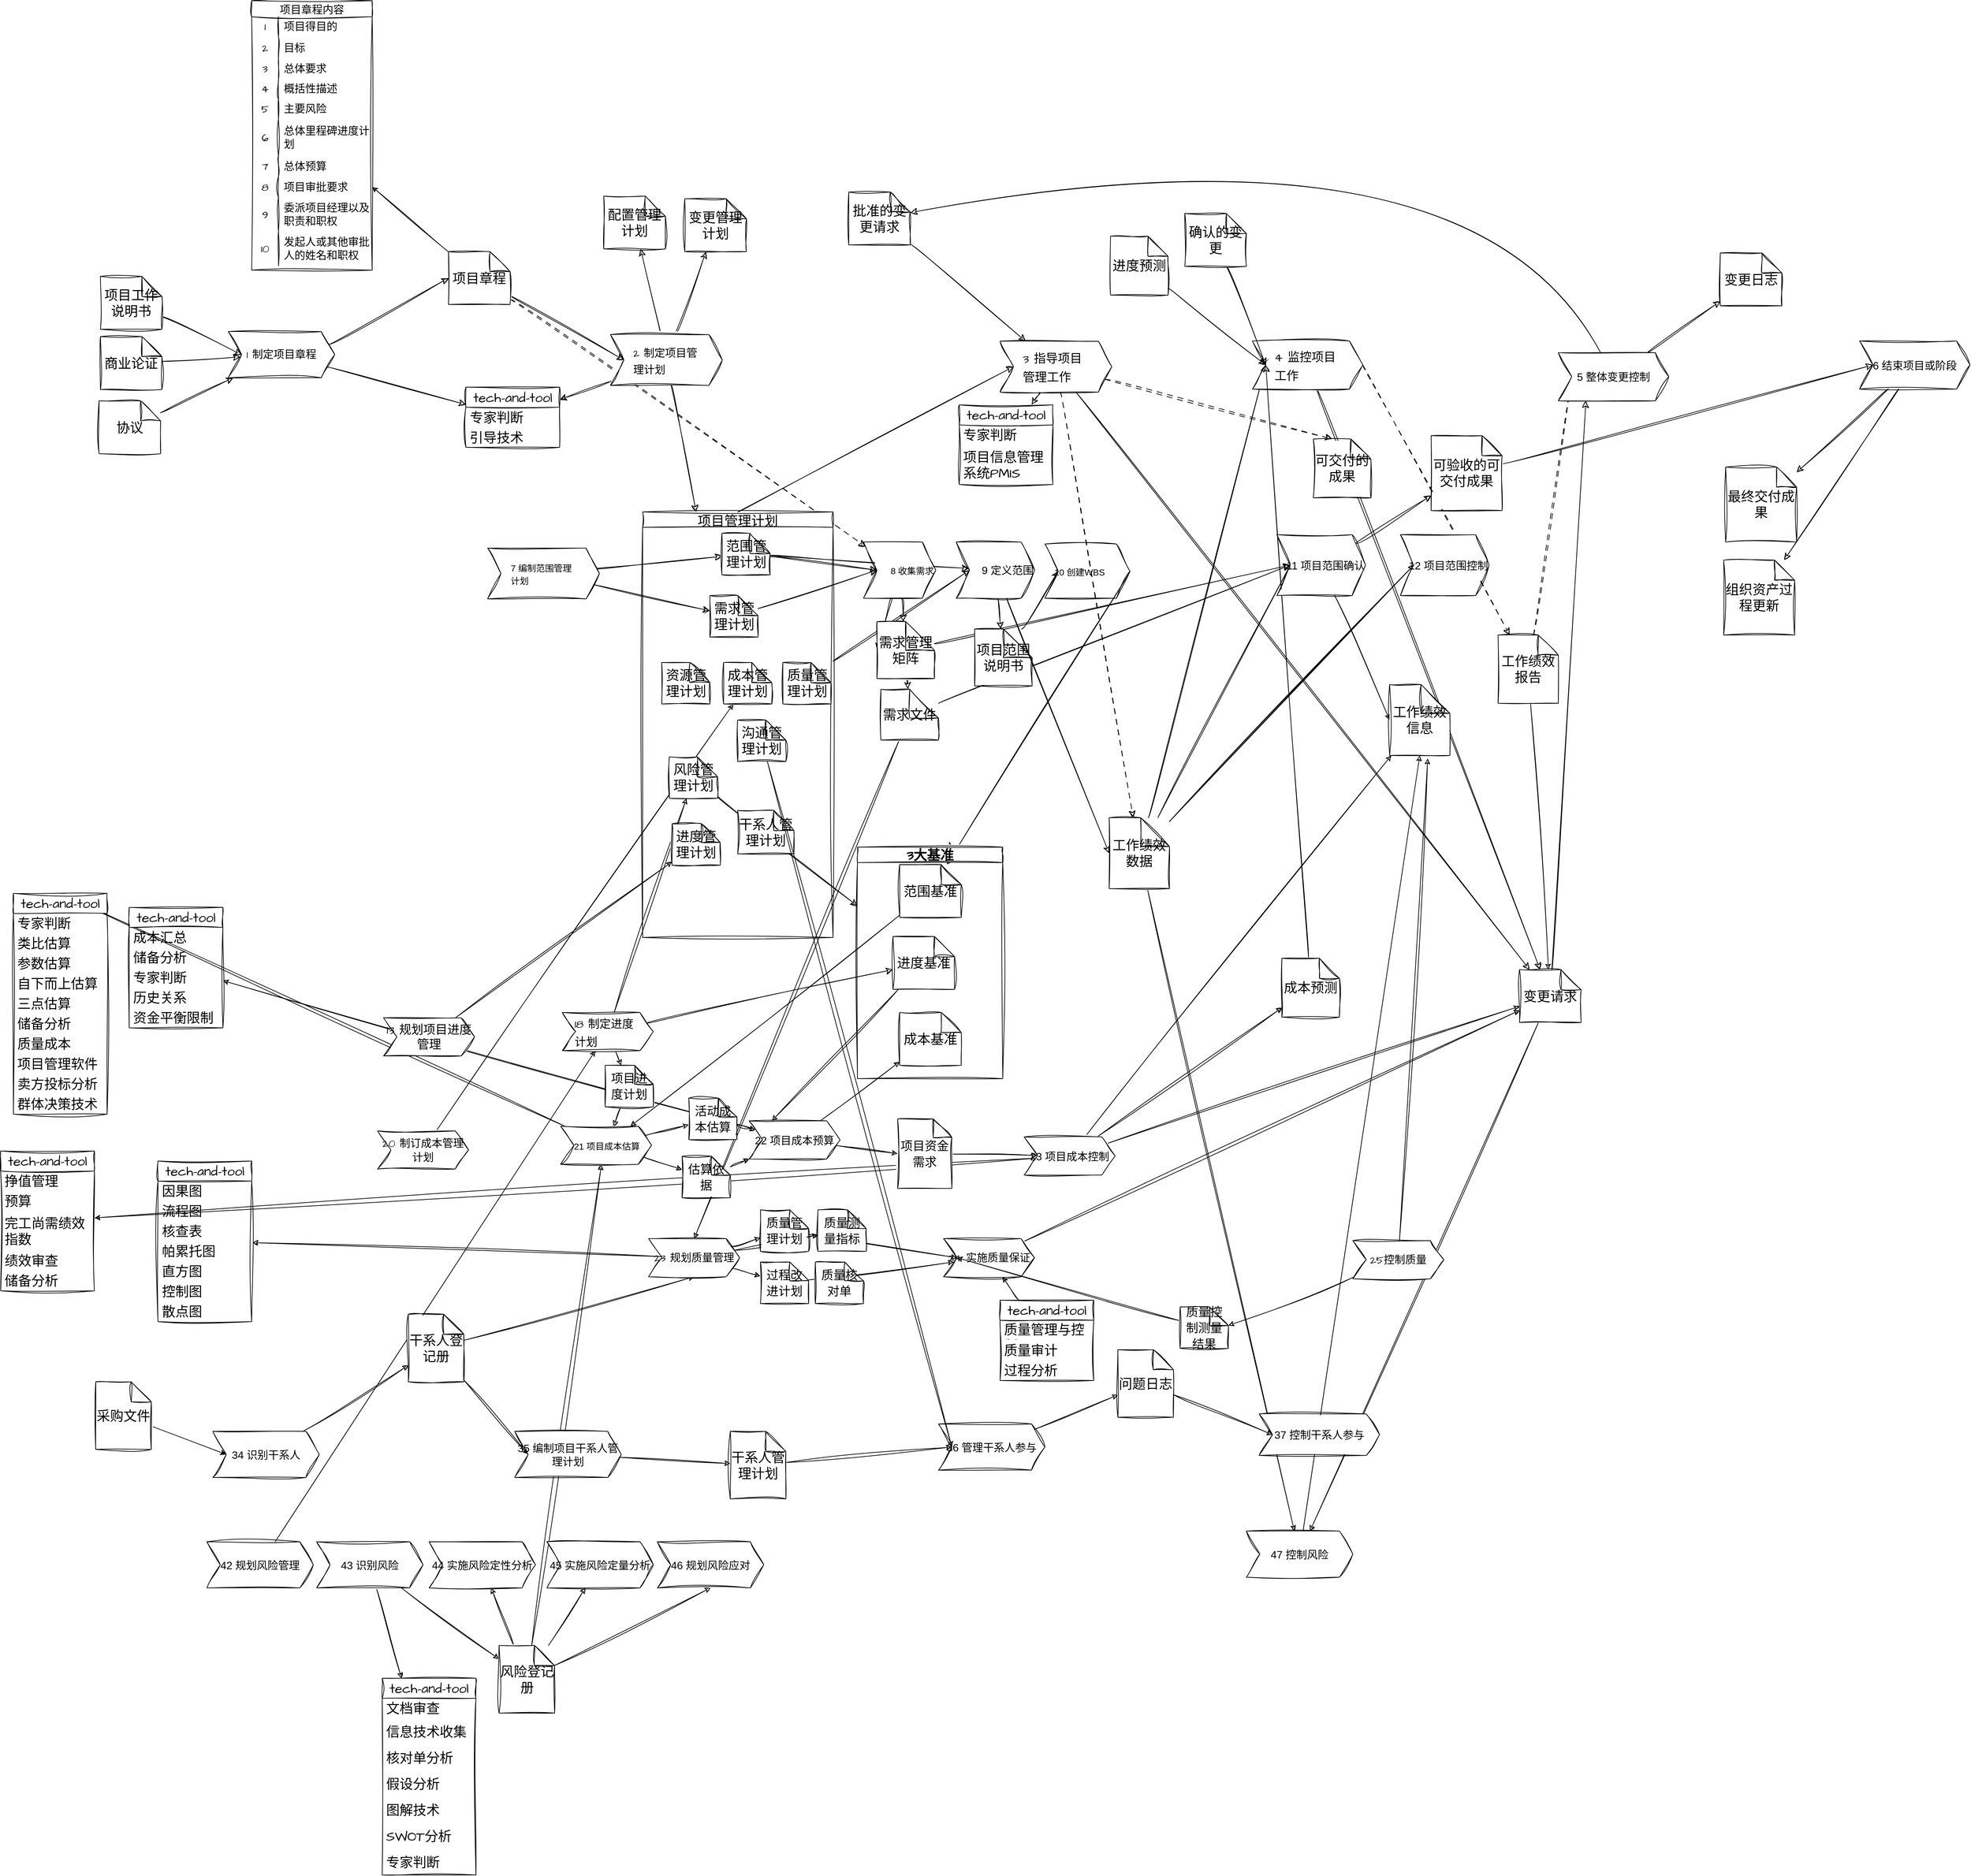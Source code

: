 <mxfile version="22.0.8" type="github">
  <diagram name="第 1 页" id="j7MH4rCIaOm9uQedWXug">
    <mxGraphModel dx="1993" dy="1123" grid="0" gridSize="10" guides="1" tooltips="1" connect="1" arrows="1" fold="1" page="0" pageScale="1" pageWidth="827" pageHeight="1169" math="0" shadow="0">
      <root>
        <mxCell id="0" />
        <mxCell id="1" parent="0" />
        <mxCell id="F1tiEzKO3Vw165y4uBfY-57" style="edgeStyle=none;rounded=0;sketch=1;hachureGap=4;jiggle=2;curveFitting=1;orthogonalLoop=1;jettySize=auto;html=1;entryX=0.449;entryY=1.001;entryDx=0;entryDy=0;fontFamily=Architects Daughter;fontSource=https%3A%2F%2Ffonts.googleapis.com%2Fcss%3Ffamily%3DArchitects%2BDaughter;fontSize=16;entryPerimeter=0;" parent="1" source="F1tiEzKO3Vw165y4uBfY-31" target="MFGuYicjCAl2_DouRkva-29" edge="1">
          <mxGeometry relative="1" as="geometry" />
        </mxCell>
        <mxCell id="g4xelSA8qy16-VaLsP1T-34" style="edgeStyle=none;rounded=0;sketch=1;hachureGap=4;jiggle=2;curveFitting=1;orthogonalLoop=1;jettySize=auto;html=1;fontFamily=Architects Daughter;fontSource=https%3A%2F%2Ffonts.googleapis.com%2Fcss%3Ffamily%3DArchitects%2BDaughter;fontSize=16;" parent="1" source="g4xelSA8qy16-VaLsP1T-21" target="g4xelSA8qy16-VaLsP1T-28" edge="1">
          <mxGeometry relative="1" as="geometry" />
        </mxCell>
        <mxCell id="g4xelSA8qy16-VaLsP1T-49" style="edgeStyle=none;rounded=0;sketch=1;hachureGap=4;jiggle=2;curveFitting=1;orthogonalLoop=1;jettySize=auto;html=1;entryX=0.5;entryY=1;entryDx=0;entryDy=0;fontFamily=Architects Daughter;fontSource=https%3A%2F%2Ffonts.googleapis.com%2Fcss%3Ffamily%3DArchitects%2BDaughter;fontSize=16;" parent="1" source="F1tiEzKO3Vw165y4uBfY-1" target="g4xelSA8qy16-VaLsP1T-41" edge="1">
          <mxGeometry relative="1" as="geometry" />
        </mxCell>
        <mxCell id="MFGuYicjCAl2_DouRkva-87" style="edgeStyle=none;curved=1;rounded=0;sketch=1;hachureGap=4;jiggle=2;curveFitting=1;orthogonalLoop=1;jettySize=auto;html=1;fontFamily=Architects Daughter;fontSource=https%3A%2F%2Ffonts.googleapis.com%2Fcss%3Ffamily%3DArchitects%2BDaughter;fontSize=16;startSize=8;endSize=8;" parent="1" source="MFGuYicjCAl2_DouRkva-69" target="MFGuYicjCAl2_DouRkva-64" edge="1">
          <mxGeometry relative="1" as="geometry" />
        </mxCell>
        <mxCell id="F1tiEzKO3Vw165y4uBfY-59" value="" style="edgeStyle=none;rounded=0;hachureGap=4;orthogonalLoop=1;jettySize=auto;html=1;fontFamily=Architects Daughter;fontSource=https%3A%2F%2Ffonts.googleapis.com%2Fcss%3Ffamily%3DArchitects%2BDaughter;fontSize=16;sketch=1;curveFitting=1;jiggle=2;" parent="1" source="F1tiEzKO3Vw165y4uBfY-27" target="MFGuYicjCAl2_DouRkva-34" edge="1">
          <mxGeometry relative="1" as="geometry">
            <mxPoint x="572" y="912" as="targetPoint" />
            <mxPoint x="-40" y="2023" as="sourcePoint" />
          </mxGeometry>
        </mxCell>
        <mxCell id="F1tiEzKO3Vw165y4uBfY-54" style="edgeStyle=none;rounded=0;sketch=1;hachureGap=4;jiggle=2;curveFitting=1;orthogonalLoop=1;jettySize=auto;html=1;fontFamily=Architects Daughter;fontSource=https%3A%2F%2Ffonts.googleapis.com%2Fcss%3Ffamily%3DArchitects%2BDaughter;fontSize=16;" parent="1" source="F1tiEzKO3Vw165y4uBfY-53" target="MFGuYicjCAl2_DouRkva-46" edge="1">
          <mxGeometry relative="1" as="geometry">
            <mxPoint x="294.176" y="1164.471" as="targetPoint" />
          </mxGeometry>
        </mxCell>
        <mxCell id="F1tiEzKO3Vw165y4uBfY-51" style="edgeStyle=none;rounded=0;sketch=1;hachureGap=4;jiggle=2;curveFitting=1;orthogonalLoop=1;jettySize=auto;html=1;entryX=0.5;entryY=1;entryDx=0;entryDy=0;entryPerimeter=0;fontFamily=Architects Daughter;fontSource=https%3A%2F%2Ffonts.googleapis.com%2Fcss%3Ffamily%3DArchitects%2BDaughter;fontSize=16;" parent="1" source="F1tiEzKO3Vw165y4uBfY-46" target="F1tiEzKO3Vw165y4uBfY-18" edge="1">
          <mxGeometry relative="1" as="geometry" />
        </mxCell>
        <mxCell id="F1tiEzKO3Vw165y4uBfY-50" style="edgeStyle=none;rounded=0;sketch=1;hachureGap=4;jiggle=2;curveFitting=1;orthogonalLoop=1;jettySize=auto;html=1;fontFamily=Architects Daughter;fontSource=https%3A%2F%2Ffonts.googleapis.com%2Fcss%3Ffamily%3DArchitects%2BDaughter;fontSize=16;" parent="1" source="MFGuYicjCAl2_DouRkva-63" target="F1tiEzKO3Vw165y4uBfY-46" edge="1">
          <mxGeometry relative="1" as="geometry" />
        </mxCell>
        <mxCell id="F1tiEzKO3Vw165y4uBfY-29" style="edgeStyle=none;rounded=0;hachureGap=4;orthogonalLoop=1;jettySize=auto;html=1;fontFamily=Architects Daughter;fontSource=https%3A%2F%2Ffonts.googleapis.com%2Fcss%3Ffamily%3DArchitects%2BDaughter;fontSize=16;sketch=1;curveFitting=1;jiggle=2;" parent="1" source="MFGuYicjCAl2_DouRkva-34" target="MFGuYicjCAl2_DouRkva-49" edge="1">
          <mxGeometry relative="1" as="geometry">
            <mxPoint x="288.294" y="1670.353" as="targetPoint" />
          </mxGeometry>
        </mxCell>
        <mxCell id="MFGuYicjCAl2_DouRkva-136" style="edgeStyle=none;curved=1;rounded=0;sketch=1;hachureGap=4;jiggle=2;curveFitting=1;orthogonalLoop=1;jettySize=auto;html=1;entryX=0;entryY=0.5;entryDx=0;entryDy=0;fontFamily=Architects Daughter;fontSource=https%3A%2F%2Ffonts.googleapis.com%2Fcss%3Ffamily%3DArchitects%2BDaughter;fontSize=16;startSize=8;endSize=8;" parent="1" source="MFGuYicjCAl2_DouRkva-134" target="MFGuYicjCAl2_DouRkva-30" edge="1">
          <mxGeometry relative="1" as="geometry" />
        </mxCell>
        <mxCell id="MFGuYicjCAl2_DouRkva-131" value="" style="edgeStyle=none;curved=1;rounded=0;sketch=1;hachureGap=4;jiggle=2;curveFitting=1;orthogonalLoop=1;jettySize=auto;html=1;entryX=0;entryY=0.5;entryDx=0;entryDy=0;fontFamily=Architects Daughter;fontSource=https%3A%2F%2Ffonts.googleapis.com%2Fcss%3Ffamily%3DArchitects%2BDaughter;fontSize=16;startSize=8;endSize=8;" parent="1" source="MFGuYicjCAl2_DouRkva-41" target="MFGuYicjCAl2_DouRkva-130" edge="1">
          <mxGeometry relative="1" as="geometry">
            <mxPoint x="798" y="705" as="sourcePoint" />
            <mxPoint x="1444" y="265" as="targetPoint" />
          </mxGeometry>
        </mxCell>
        <mxCell id="MFGuYicjCAl2_DouRkva-132" style="edgeStyle=none;curved=1;rounded=0;sketch=1;hachureGap=4;jiggle=2;curveFitting=1;orthogonalLoop=1;jettySize=auto;html=1;fontFamily=Architects Daughter;fontSource=https%3A%2F%2Ffonts.googleapis.com%2Fcss%3Ffamily%3DArchitects%2BDaughter;fontSize=16;startSize=8;endSize=8;" parent="1" source="MFGuYicjCAl2_DouRkva-47" target="MFGuYicjCAl2_DouRkva-130" edge="1">
          <mxGeometry relative="1" as="geometry" />
        </mxCell>
        <mxCell id="MFGuYicjCAl2_DouRkva-67" style="edgeStyle=none;curved=1;rounded=0;sketch=1;hachureGap=4;jiggle=2;curveFitting=1;orthogonalLoop=1;jettySize=auto;html=1;entryX=0;entryY=0;entryDx=28.0;entryDy=0;entryPerimeter=0;fontFamily=Architects Daughter;fontSource=https%3A%2F%2Ffonts.googleapis.com%2Fcss%3Ffamily%3DArchitects%2BDaughter;fontSize=16;startSize=8;endSize=8;dashed=1;dashPattern=8 8;" parent="1" source="MFGuYicjCAl2_DouRkva-53" target="MFGuYicjCAl2_DouRkva-62" edge="1">
          <mxGeometry relative="1" as="geometry" />
        </mxCell>
        <mxCell id="MFGuYicjCAl2_DouRkva-57" style="edgeStyle=none;curved=1;rounded=0;sketch=1;hachureGap=4;jiggle=2;curveFitting=1;orthogonalLoop=1;jettySize=auto;html=1;fontFamily=Architects Daughter;fontSource=https%3A%2F%2Ffonts.googleapis.com%2Fcss%3Ffamily%3DArchitects%2BDaughter;fontSize=16;startSize=8;endSize=8;" parent="1" source="MFGuYicjCAl2_DouRkva-3" target="MFGuYicjCAl2_DouRkva-22" edge="1">
          <mxGeometry relative="1" as="geometry" />
        </mxCell>
        <mxCell id="MFGuYicjCAl2_DouRkva-3" value="&lt;font data-font-src=&quot;https://fonts.googleapis.com/css?family=Architects+Daughter&quot; face=&quot;Architects Daughter&quot;&gt;1 制定项目章程&lt;/font&gt;" style="shape=step;perimeter=stepPerimeter;whiteSpace=wrap;html=1;fixedSize=1;fontSize=16;sketch=1;curveFitting=1;jiggle=2;" parent="1" vertex="1">
          <mxGeometry x="-106" y="214.5" width="159" height="69" as="geometry" />
        </mxCell>
        <mxCell id="MFGuYicjCAl2_DouRkva-12" style="edgeStyle=none;curved=1;rounded=0;hachureGap=4;orthogonalLoop=1;jettySize=auto;html=1;entryX=0;entryY=0.5;entryDx=0;entryDy=0;fontFamily=Architects Daughter;fontSource=https%3A%2F%2Ffonts.googleapis.com%2Fcss%3Ffamily%3DArchitects%2BDaughter;fontSize=16;startSize=8;endSize=8;sketch=1;curveFitting=1;jiggle=2;" parent="1" source="MFGuYicjCAl2_DouRkva-9" target="MFGuYicjCAl2_DouRkva-3" edge="1">
          <mxGeometry relative="1" as="geometry" />
        </mxCell>
        <mxCell id="MFGuYicjCAl2_DouRkva-9" value="项目工作说明书" style="shape=note;whiteSpace=wrap;html=1;backgroundOutline=1;darkOpacity=0.05;hachureGap=4;fontFamily=Architects Daughter;fontSource=https%3A%2F%2Ffonts.googleapis.com%2Fcss%3Ffamily%3DArchitects%2BDaughter;fontSize=20;sketch=1;curveFitting=1;jiggle=2;" parent="1" vertex="1">
          <mxGeometry x="-297" y="132" width="92" height="79" as="geometry" />
        </mxCell>
        <mxCell id="MFGuYicjCAl2_DouRkva-13" value="" style="edgeStyle=none;curved=1;rounded=0;hachureGap=4;orthogonalLoop=1;jettySize=auto;html=1;fontFamily=Architects Daughter;fontSource=https%3A%2F%2Ffonts.googleapis.com%2Fcss%3Ffamily%3DArchitects%2BDaughter;fontSize=16;startSize=8;endSize=8;sketch=1;curveFitting=1;jiggle=2;" parent="1" source="MFGuYicjCAl2_DouRkva-10" target="MFGuYicjCAl2_DouRkva-3" edge="1">
          <mxGeometry relative="1" as="geometry" />
        </mxCell>
        <mxCell id="MFGuYicjCAl2_DouRkva-10" value="商业论证" style="shape=note;whiteSpace=wrap;html=1;backgroundOutline=1;darkOpacity=0.05;hachureGap=4;fontFamily=Architects Daughter;fontSource=https%3A%2F%2Ffonts.googleapis.com%2Fcss%3Ffamily%3DArchitects%2BDaughter;fontSize=20;sketch=1;curveFitting=1;jiggle=2;" parent="1" vertex="1">
          <mxGeometry x="-297" y="222" width="92" height="79" as="geometry" />
        </mxCell>
        <mxCell id="MFGuYicjCAl2_DouRkva-14" style="edgeStyle=none;curved=1;rounded=0;hachureGap=4;orthogonalLoop=1;jettySize=auto;html=1;fontFamily=Architects Daughter;fontSource=https%3A%2F%2Ffonts.googleapis.com%2Fcss%3Ffamily%3DArchitects%2BDaughter;fontSize=16;startSize=8;endSize=8;sketch=1;curveFitting=1;jiggle=2;" parent="1" source="MFGuYicjCAl2_DouRkva-11" target="MFGuYicjCAl2_DouRkva-3" edge="1">
          <mxGeometry relative="1" as="geometry">
            <mxPoint x="-87" y="275" as="targetPoint" />
          </mxGeometry>
        </mxCell>
        <mxCell id="MFGuYicjCAl2_DouRkva-11" value="协议" style="shape=note;whiteSpace=wrap;html=1;backgroundOutline=1;darkOpacity=0.05;hachureGap=4;fontFamily=Architects Daughter;fontSource=https%3A%2F%2Ffonts.googleapis.com%2Fcss%3Ffamily%3DArchitects%2BDaughter;fontSize=20;sketch=1;curveFitting=1;jiggle=2;" parent="1" vertex="1">
          <mxGeometry x="-299" y="318" width="92" height="79" as="geometry" />
        </mxCell>
        <mxCell id="MFGuYicjCAl2_DouRkva-21" style="edgeStyle=none;curved=1;rounded=0;hachureGap=4;orthogonalLoop=1;jettySize=auto;html=1;entryX=0;entryY=0.5;entryDx=0;entryDy=0;fontFamily=Architects Daughter;fontSource=https%3A%2F%2Ffonts.googleapis.com%2Fcss%3Ffamily%3DArchitects%2BDaughter;fontSize=16;startSize=8;endSize=8;sketch=1;curveFitting=1;jiggle=2;" parent="1" source="MFGuYicjCAl2_DouRkva-15" target="MFGuYicjCAl2_DouRkva-20" edge="1">
          <mxGeometry relative="1" as="geometry" />
        </mxCell>
        <mxCell id="MFGuYicjCAl2_DouRkva-129" style="edgeStyle=none;curved=1;rounded=0;sketch=1;hachureGap=4;jiggle=2;curveFitting=1;orthogonalLoop=1;jettySize=auto;html=1;fontFamily=Architects Daughter;fontSource=https%3A%2F%2Ffonts.googleapis.com%2Fcss%3Ffamily%3DArchitects%2BDaughter;fontSize=16;startSize=8;endSize=8;dashed=1;dashPattern=8 8;" parent="1" source="MFGuYicjCAl2_DouRkva-15" target="MFGuYicjCAl2_DouRkva-117" edge="1">
          <mxGeometry relative="1" as="geometry" />
        </mxCell>
        <mxCell id="iARaRCVNhNGpmuMjrK0i-64" style="rounded=0;sketch=1;hachureGap=4;jiggle=2;curveFitting=1;orthogonalLoop=1;jettySize=auto;html=1;fontFamily=Architects Daughter;fontSource=https%3A%2F%2Ffonts.googleapis.com%2Fcss%3Ffamily%3DArchitects%2BDaughter;fontSize=16;" edge="1" parent="1" source="MFGuYicjCAl2_DouRkva-15" target="iARaRCVNhNGpmuMjrK0i-21">
          <mxGeometry relative="1" as="geometry" />
        </mxCell>
        <mxCell id="MFGuYicjCAl2_DouRkva-15" value="项目章程" style="shape=note;whiteSpace=wrap;html=1;backgroundOutline=1;darkOpacity=0.05;hachureGap=4;fontFamily=Architects Daughter;fontSource=https%3A%2F%2Ffonts.googleapis.com%2Fcss%3Ffamily%3DArchitects%2BDaughter;fontSize=20;sketch=1;curveFitting=1;jiggle=2;" parent="1" vertex="1">
          <mxGeometry x="223" y="95" width="92" height="79" as="geometry" />
        </mxCell>
        <mxCell id="MFGuYicjCAl2_DouRkva-16" style="edgeStyle=none;curved=1;rounded=0;hachureGap=4;orthogonalLoop=1;jettySize=auto;html=1;entryX=0;entryY=0.5;entryDx=0;entryDy=0;entryPerimeter=0;fontFamily=Architects Daughter;fontSource=https%3A%2F%2Ffonts.googleapis.com%2Fcss%3Ffamily%3DArchitects%2BDaughter;fontSize=16;startSize=8;endSize=8;exitX=1;exitY=0.25;exitDx=0;exitDy=0;sketch=1;curveFitting=1;jiggle=2;" parent="1" source="MFGuYicjCAl2_DouRkva-3" target="MFGuYicjCAl2_DouRkva-15" edge="1">
          <mxGeometry relative="1" as="geometry" />
        </mxCell>
        <mxCell id="MFGuYicjCAl2_DouRkva-58" style="edgeStyle=none;curved=1;rounded=0;sketch=1;hachureGap=4;jiggle=2;curveFitting=1;orthogonalLoop=1;jettySize=auto;html=1;fontFamily=Architects Daughter;fontSource=https%3A%2F%2Ffonts.googleapis.com%2Fcss%3Ffamily%3DArchitects%2BDaughter;fontSize=16;startSize=8;endSize=8;" parent="1" source="MFGuYicjCAl2_DouRkva-20" target="MFGuYicjCAl2_DouRkva-22" edge="1">
          <mxGeometry relative="1" as="geometry" />
        </mxCell>
        <mxCell id="MFGuYicjCAl2_DouRkva-73" style="edgeStyle=none;curved=1;rounded=0;sketch=1;hachureGap=4;jiggle=2;curveFitting=1;orthogonalLoop=1;jettySize=auto;html=1;fontFamily=Architects Daughter;fontSource=https%3A%2F%2Ffonts.googleapis.com%2Fcss%3Ffamily%3DArchitects%2BDaughter;fontSize=16;startSize=8;endSize=8;" parent="1" source="MFGuYicjCAl2_DouRkva-20" target="MFGuYicjCAl2_DouRkva-72" edge="1">
          <mxGeometry relative="1" as="geometry" />
        </mxCell>
        <mxCell id="MFGuYicjCAl2_DouRkva-79" style="edgeStyle=none;curved=1;rounded=0;sketch=1;hachureGap=4;jiggle=2;curveFitting=1;orthogonalLoop=1;jettySize=auto;html=1;fontFamily=Architects Daughter;fontSource=https%3A%2F%2Ffonts.googleapis.com%2Fcss%3Ffamily%3DArchitects%2BDaughter;fontSize=16;startSize=8;endSize=8;" parent="1" source="MFGuYicjCAl2_DouRkva-20" target="MFGuYicjCAl2_DouRkva-74" edge="1">
          <mxGeometry relative="1" as="geometry" />
        </mxCell>
        <mxCell id="MFGuYicjCAl2_DouRkva-121" style="edgeStyle=none;curved=1;rounded=0;sketch=1;hachureGap=4;jiggle=2;curveFitting=1;orthogonalLoop=1;jettySize=auto;html=1;fontFamily=Architects Daughter;fontSource=https%3A%2F%2Ffonts.googleapis.com%2Fcss%3Ffamily%3DArchitects%2BDaughter;fontSize=16;startSize=8;endSize=8;" parent="1" source="MFGuYicjCAl2_DouRkva-49" target="MFGuYicjCAl2_DouRkva-71" edge="1">
          <mxGeometry relative="1" as="geometry" />
        </mxCell>
        <mxCell id="MFGuYicjCAl2_DouRkva-20" value="&lt;table style=&quot;border-collapse: collapse; table-layout: fixed; width: 0px;&quot;&gt;&lt;colgroup&gt;&lt;col style=&quot;width: 101px;&quot; width=&quot;101&quot;&gt;&lt;/colgroup&gt;&lt;tbody&gt;&lt;tr style=&quot;height: 24px;&quot; height=&quot;24&quot;&gt;&lt;td style=&quot;empty-cells: show; line-height: normal; vertical-align: middle; outline-width: 0px; overflow-wrap: break-word; word-break: normal; text-align: left; width: 101px;&quot; width=&quot;101&quot;&gt;&lt;font face=&quot;Architects Daughter&quot; data-font-src=&quot;https://fonts.googleapis.com/css?family=Architects+Daughter&quot; style=&quot;font-size: 16px;&quot;&gt;2 制定项目管理计划&lt;/font&gt;&lt;/td&gt;&lt;/tr&gt;&lt;/tbody&gt;&lt;/table&gt;" style="shape=step;perimeter=stepPerimeter;whiteSpace=wrap;html=1;fixedSize=1;fontSize=16;sketch=1;curveFitting=1;jiggle=2;" parent="1" vertex="1">
          <mxGeometry x="465" y="219" width="167" height="76" as="geometry" />
        </mxCell>
        <mxCell id="MFGuYicjCAl2_DouRkva-22" value="tech-and-tool" style="swimlane;fontStyle=0;childLayout=stackLayout;horizontal=1;startSize=30;horizontalStack=0;resizeParent=1;resizeParentMax=0;resizeLast=0;collapsible=1;marginBottom=0;whiteSpace=wrap;html=1;hachureGap=4;fontFamily=Architects Daughter;fontSource=https%3A%2F%2Ffonts.googleapis.com%2Fcss%3Ffamily%3DArchitects%2BDaughter;fontSize=20;sketch=1;curveFitting=1;jiggle=2;" parent="1" vertex="1">
          <mxGeometry x="249" y="297.5" width="140" height="90" as="geometry" />
        </mxCell>
        <mxCell id="MFGuYicjCAl2_DouRkva-23" value="专家判断" style="text;strokeColor=none;fillColor=none;align=left;verticalAlign=middle;spacingLeft=4;spacingRight=4;overflow=hidden;points=[[0,0.5],[1,0.5]];portConstraint=eastwest;rotatable=0;whiteSpace=wrap;html=1;fontSize=20;fontFamily=Architects Daughter;sketch=1;curveFitting=1;jiggle=2;" parent="MFGuYicjCAl2_DouRkva-22" vertex="1">
          <mxGeometry y="30" width="140" height="30" as="geometry" />
        </mxCell>
        <mxCell id="MFGuYicjCAl2_DouRkva-24" value="引导技术" style="text;strokeColor=none;fillColor=none;align=left;verticalAlign=middle;spacingLeft=4;spacingRight=4;overflow=hidden;points=[[0,0.5],[1,0.5]];portConstraint=eastwest;rotatable=0;whiteSpace=wrap;html=1;fontSize=20;fontFamily=Architects Daughter;sketch=1;curveFitting=1;jiggle=2;" parent="MFGuYicjCAl2_DouRkva-22" vertex="1">
          <mxGeometry y="60" width="140" height="30" as="geometry" />
        </mxCell>
        <mxCell id="g4xelSA8qy16-VaLsP1T-12" style="rounded=0;sketch=1;hachureGap=4;jiggle=2;curveFitting=1;orthogonalLoop=1;jettySize=auto;html=1;entryX=0.5;entryY=0;entryDx=0;entryDy=0;fontFamily=Architects Daughter;fontSource=https%3A%2F%2Ffonts.googleapis.com%2Fcss%3Ffamily%3DArchitects%2BDaughter;fontSize=16;" parent="1" source="MFGuYicjCAl2_DouRkva-29" target="g4xelSA8qy16-VaLsP1T-1" edge="1">
          <mxGeometry relative="1" as="geometry" />
        </mxCell>
        <mxCell id="g4xelSA8qy16-VaLsP1T-47" style="edgeStyle=none;rounded=0;sketch=1;hachureGap=4;jiggle=2;curveFitting=1;orthogonalLoop=1;jettySize=auto;html=1;fontFamily=Architects Daughter;fontSource=https%3A%2F%2Ffonts.googleapis.com%2Fcss%3Ffamily%3DArchitects%2BDaughter;fontSize=16;" parent="1" source="MFGuYicjCAl2_DouRkva-29" target="g4xelSA8qy16-VaLsP1T-13" edge="1">
          <mxGeometry relative="1" as="geometry" />
        </mxCell>
        <mxCell id="g4xelSA8qy16-VaLsP1T-48" style="edgeStyle=none;rounded=0;sketch=1;hachureGap=4;jiggle=2;curveFitting=1;orthogonalLoop=1;jettySize=auto;html=1;fontFamily=Architects Daughter;fontSource=https%3A%2F%2Ffonts.googleapis.com%2Fcss%3Ffamily%3DArchitects%2BDaughter;fontSize=16;" parent="1" source="MFGuYicjCAl2_DouRkva-29" target="g4xelSA8qy16-VaLsP1T-15" edge="1">
          <mxGeometry relative="1" as="geometry" />
        </mxCell>
        <mxCell id="MFGuYicjCAl2_DouRkva-29" value="&lt;table style=&quot;border-collapse: collapse; table-layout: fixed; width: 0px;&quot;&gt;&lt;colgroup&gt;&lt;col style=&quot;width: 101px;&quot; width=&quot;101&quot;&gt;&lt;/colgroup&gt;&lt;tbody&gt;&lt;tr style=&quot;height: 24px;&quot; height=&quot;24&quot;&gt;&lt;td style=&quot;empty-cells: show; line-height: normal; vertical-align: middle; outline-width: 0px; overflow-wrap: break-word; word-break: normal; text-align: left; width: 101px;&quot; width=&quot;101&quot;&gt;&lt;table style=&quot;border-collapse: collapse; table-layout: fixed; width: 0px;&quot;&gt;&lt;colgroup&gt;&lt;col style=&quot;width: 101px;&quot; width=&quot;101&quot;&gt;&lt;/colgroup&gt;&lt;tbody&gt;&lt;tr style=&quot;height: 24px;&quot; height=&quot;24&quot;&gt;&lt;td style=&quot;empty-cells: show; line-height: normal; vertical-align: middle; outline-width: 0px; overflow-wrap: break-word; word-break: normal; font-size: 10pt; width: 101px;&quot; width=&quot;101&quot;&gt;21 项目成本估算&lt;/td&gt;&lt;/tr&gt;&lt;/tbody&gt;&lt;/table&gt;&lt;/td&gt;&lt;/tr&gt;&lt;/tbody&gt;&lt;/table&gt;" style="shape=step;perimeter=stepPerimeter;whiteSpace=wrap;html=1;fixedSize=1;fontSize=16;sketch=1;curveFitting=1;jiggle=2;" parent="1" vertex="1">
          <mxGeometry x="390.5" y="1402" width="136" height="57" as="geometry" />
        </mxCell>
        <mxCell id="MFGuYicjCAl2_DouRkva-30" value="&lt;table style=&quot;border-collapse: collapse; table-layout: fixed; width: 0px;&quot;&gt;&lt;colgroup&gt;&lt;col style=&quot;width: 101px;&quot; width=&quot;101&quot;&gt;&lt;/colgroup&gt;&lt;tbody&gt;&lt;tr style=&quot;height: 24px;&quot; height=&quot;24&quot;&gt;&lt;td style=&quot;empty-cells: show; line-height: normal; vertical-align: middle; outline-width: 0px; overflow-wrap: break-word; word-break: normal; font-size: 10pt; text-align: left; width: 101px;&quot; width=&quot;101&quot;&gt;10 创建WBS&lt;/td&gt;&lt;/tr&gt;&lt;/tbody&gt;&lt;/table&gt;" style="shape=step;perimeter=stepPerimeter;whiteSpace=wrap;html=1;fixedSize=1;fontSize=16;sketch=1;curveFitting=1;jiggle=2;" parent="1" vertex="1">
          <mxGeometry x="1114" y="532" width="127" height="81" as="geometry" />
        </mxCell>
        <mxCell id="MFGuYicjCAl2_DouRkva-31" style="edgeStyle=none;curved=1;rounded=0;sketch=1;hachureGap=4;jiggle=2;curveFitting=1;orthogonalLoop=1;jettySize=auto;html=1;fontFamily=Architects Daughter;fontSource=https%3A%2F%2Ffonts.googleapis.com%2Fcss%3Ffamily%3DArchitects%2BDaughter;fontSize=16;startSize=8;endSize=28;exitX=1;exitY=0.5;exitDx=0;exitDy=0;strokeWidth=1;" parent="1" source="MFGuYicjCAl2_DouRkva-30" target="MFGuYicjCAl2_DouRkva-26" edge="1">
          <mxGeometry relative="1" as="geometry" />
        </mxCell>
        <mxCell id="MFGuYicjCAl2_DouRkva-36" style="edgeStyle=none;curved=1;rounded=0;sketch=1;hachureGap=4;jiggle=2;curveFitting=1;orthogonalLoop=1;jettySize=auto;html=1;fontFamily=Architects Daughter;fontSource=https%3A%2F%2Ffonts.googleapis.com%2Fcss%3Ffamily%3DArchitects%2BDaughter;fontSize=16;startSize=8;endSize=8;" parent="1" source="MFGuYicjCAl2_DouRkva-34" target="MFGuYicjCAl2_DouRkva-27" edge="1">
          <mxGeometry relative="1" as="geometry" />
        </mxCell>
        <mxCell id="MFGuYicjCAl2_DouRkva-56" style="edgeStyle=none;curved=1;rounded=0;sketch=1;hachureGap=4;jiggle=2;curveFitting=1;orthogonalLoop=1;jettySize=auto;html=1;exitX=0.5;exitY=0;exitDx=0;exitDy=0;entryX=0;entryY=0.5;entryDx=0;entryDy=0;fontFamily=Architects Daughter;fontSource=https%3A%2F%2Ffonts.googleapis.com%2Fcss%3Ffamily%3DArchitects%2BDaughter;fontSize=16;startSize=8;endSize=8;" parent="1" source="MFGuYicjCAl2_DouRkva-41" target="MFGuYicjCAl2_DouRkva-53" edge="1">
          <mxGeometry relative="1" as="geometry" />
        </mxCell>
        <mxCell id="MFGuYicjCAl2_DouRkva-70" style="edgeStyle=none;curved=1;rounded=0;sketch=1;hachureGap=4;jiggle=2;curveFitting=1;orthogonalLoop=1;jettySize=auto;html=1;entryX=0;entryY=0.5;entryDx=0;entryDy=0;fontFamily=Architects Daughter;fontSource=https%3A%2F%2Ffonts.googleapis.com%2Fcss%3Ffamily%3DArchitects%2BDaughter;fontSize=16;startSize=8;endSize=8;" parent="1" source="MFGuYicjCAl2_DouRkva-63" target="MFGuYicjCAl2_DouRkva-69" edge="1">
          <mxGeometry relative="1" as="geometry" />
        </mxCell>
        <mxCell id="MFGuYicjCAl2_DouRkva-65" style="edgeStyle=none;curved=1;rounded=0;sketch=1;hachureGap=4;jiggle=2;curveFitting=1;orthogonalLoop=1;jettySize=auto;html=1;fontFamily=Architects Daughter;fontSource=https%3A%2F%2Ffonts.googleapis.com%2Fcss%3Ffamily%3DArchitects%2BDaughter;fontSize=16;startSize=8;endSize=8;" parent="1" source="MFGuYicjCAl2_DouRkva-53" target="MFGuYicjCAl2_DouRkva-64" edge="1">
          <mxGeometry relative="1" as="geometry">
            <mxPoint x="999.354" y="194" as="sourcePoint" />
          </mxGeometry>
        </mxCell>
        <mxCell id="MFGuYicjCAl2_DouRkva-66" style="edgeStyle=none;curved=1;rounded=0;sketch=1;hachureGap=4;jiggle=2;curveFitting=1;orthogonalLoop=1;jettySize=auto;html=1;fontFamily=Architects Daughter;fontSource=https%3A%2F%2Ffonts.googleapis.com%2Fcss%3Ffamily%3DArchitects%2BDaughter;fontSize=16;startSize=8;endSize=8;" parent="1" source="MFGuYicjCAl2_DouRkva-53" target="MFGuYicjCAl2_DouRkva-59" edge="1">
          <mxGeometry relative="1" as="geometry" />
        </mxCell>
        <mxCell id="MFGuYicjCAl2_DouRkva-68" style="edgeStyle=none;curved=1;rounded=0;sketch=1;hachureGap=4;jiggle=2;curveFitting=1;orthogonalLoop=1;jettySize=auto;html=1;fontFamily=Architects Daughter;fontSource=https%3A%2F%2Ffonts.googleapis.com%2Fcss%3Ffamily%3DArchitects%2BDaughter;fontSize=16;startSize=8;endSize=8;dashed=1;dashPattern=8 8;" parent="1" source="MFGuYicjCAl2_DouRkva-53" target="MFGuYicjCAl2_DouRkva-63" edge="1">
          <mxGeometry relative="1" as="geometry" />
        </mxCell>
        <mxCell id="MFGuYicjCAl2_DouRkva-53" value="&lt;table style=&quot;border-collapse: collapse; table-layout: fixed; width: 0px; font-size: 18px;&quot;&gt;&lt;colgroup&gt;&lt;col style=&quot;width: 101px;&quot; width=&quot;101&quot;&gt;&lt;/colgroup&gt;&lt;tbody&gt;&lt;tr style=&quot;height: 24px;&quot; height=&quot;24&quot;&gt;&lt;td style=&quot;empty-cells: show; line-height: normal; vertical-align: middle; outline-width: 0px; overflow-wrap: break-word; word-break: normal; text-align: left; width: 101px;&quot; width=&quot;101&quot;&gt;&lt;font style=&quot;font-size: 18px;&quot; data-font-src=&quot;https://fonts.googleapis.com/css?family=Architects+Daughter&quot; face=&quot;Architects Daughter&quot;&gt;3 指导项目管理工作&lt;/font&gt;&lt;/td&gt;&lt;/tr&gt;&lt;/tbody&gt;&lt;/table&gt;" style="shape=step;perimeter=stepPerimeter;whiteSpace=wrap;html=1;fixedSize=1;fontSize=16;sketch=1;curveFitting=1;jiggle=2;" parent="1" vertex="1">
          <mxGeometry x="1047" y="229" width="167" height="76" as="geometry" />
        </mxCell>
        <mxCell id="MFGuYicjCAl2_DouRkva-55" style="edgeStyle=none;curved=1;rounded=0;sketch=1;hachureGap=4;jiggle=2;curveFitting=1;orthogonalLoop=1;jettySize=auto;html=1;fontFamily=Architects Daughter;fontSource=https%3A%2F%2Ffonts.googleapis.com%2Fcss%3Ffamily%3DArchitects%2BDaughter;fontSize=16;startSize=8;endSize=8;" parent="1" source="MFGuYicjCAl2_DouRkva-54" target="MFGuYicjCAl2_DouRkva-53" edge="1">
          <mxGeometry relative="1" as="geometry" />
        </mxCell>
        <mxCell id="MFGuYicjCAl2_DouRkva-54" value="批准的变更请求" style="shape=note;whiteSpace=wrap;html=1;backgroundOutline=1;darkOpacity=0.05;hachureGap=4;fontFamily=Architects Daughter;fontSource=https%3A%2F%2Ffonts.googleapis.com%2Fcss%3Ffamily%3DArchitects%2BDaughter;fontSize=20;sketch=1;curveFitting=1;jiggle=2;" parent="1" vertex="1">
          <mxGeometry x="821" y="6" width="92" height="79" as="geometry" />
        </mxCell>
        <mxCell id="MFGuYicjCAl2_DouRkva-59" value="tech-and-tool" style="swimlane;fontStyle=0;childLayout=stackLayout;horizontal=1;startSize=30;horizontalStack=0;resizeParent=1;resizeParentMax=0;resizeLast=0;collapsible=1;marginBottom=0;whiteSpace=wrap;html=1;hachureGap=4;fontFamily=Architects Daughter;fontSource=https%3A%2F%2Ffonts.googleapis.com%2Fcss%3Ffamily%3DArchitects%2BDaughter;fontSize=20;sketch=1;curveFitting=1;jiggle=2;" parent="1" vertex="1">
          <mxGeometry x="986" y="324" width="140" height="119" as="geometry" />
        </mxCell>
        <mxCell id="MFGuYicjCAl2_DouRkva-60" value="专家判断" style="text;strokeColor=none;fillColor=none;align=left;verticalAlign=middle;spacingLeft=4;spacingRight=4;overflow=hidden;points=[[0,0.5],[1,0.5]];portConstraint=eastwest;rotatable=0;whiteSpace=wrap;html=1;fontSize=20;fontFamily=Architects Daughter;sketch=1;curveFitting=1;jiggle=2;" parent="MFGuYicjCAl2_DouRkva-59" vertex="1">
          <mxGeometry y="30" width="140" height="30" as="geometry" />
        </mxCell>
        <mxCell id="MFGuYicjCAl2_DouRkva-61" value="项目信息管理系统PMIS" style="text;strokeColor=none;fillColor=none;align=left;verticalAlign=middle;spacingLeft=4;spacingRight=4;overflow=hidden;points=[[0,0.5],[1,0.5]];portConstraint=eastwest;rotatable=0;whiteSpace=wrap;html=1;fontSize=20;fontFamily=Architects Daughter;sketch=1;curveFitting=1;jiggle=2;" parent="MFGuYicjCAl2_DouRkva-59" vertex="1">
          <mxGeometry y="60" width="140" height="59" as="geometry" />
        </mxCell>
        <mxCell id="MFGuYicjCAl2_DouRkva-62" value="可交付的成果" style="shape=note;whiteSpace=wrap;html=1;backgroundOutline=1;darkOpacity=0.05;sketch=1;hachureGap=4;jiggle=2;curveFitting=1;fontFamily=Architects Daughter;fontSource=https%3A%2F%2Ffonts.googleapis.com%2Fcss%3Ffamily%3DArchitects%2BDaughter;fontSize=20;" parent="1" vertex="1">
          <mxGeometry x="1515" y="375" width="86" height="88" as="geometry" />
        </mxCell>
        <mxCell id="F1tiEzKO3Vw165y4uBfY-22" style="rounded=0;sketch=1;hachureGap=4;jiggle=2;curveFitting=1;orthogonalLoop=1;jettySize=auto;html=1;entryX=0;entryY=0.5;entryDx=0;entryDy=0;fontFamily=Architects Daughter;fontSource=https%3A%2F%2Ffonts.googleapis.com%2Fcss%3Ffamily%3DArchitects%2BDaughter;fontSize=16;" parent="1" source="MFGuYicjCAl2_DouRkva-63" target="F1tiEzKO3Vw165y4uBfY-16" edge="1">
          <mxGeometry relative="1" as="geometry" />
        </mxCell>
        <mxCell id="F1tiEzKO3Vw165y4uBfY-25" style="edgeStyle=none;rounded=0;sketch=1;hachureGap=4;jiggle=2;curveFitting=1;orthogonalLoop=1;jettySize=auto;html=1;entryX=0;entryY=0.5;entryDx=0;entryDy=0;fontFamily=Architects Daughter;fontSource=https%3A%2F%2Ffonts.googleapis.com%2Fcss%3Ffamily%3DArchitects%2BDaughter;fontSize=16;" parent="1" source="MFGuYicjCAl2_DouRkva-63" target="MFGuYicjCAl2_DouRkva-137" edge="1">
          <mxGeometry relative="1" as="geometry" />
        </mxCell>
        <mxCell id="F1tiEzKO3Vw165y4uBfY-26" style="edgeStyle=none;rounded=0;sketch=1;hachureGap=4;jiggle=2;curveFitting=1;orthogonalLoop=1;jettySize=auto;html=1;entryX=0;entryY=0.5;entryDx=0;entryDy=0;fontFamily=Architects Daughter;fontSource=https%3A%2F%2Ffonts.googleapis.com%2Fcss%3Ffamily%3DArchitects%2BDaughter;fontSize=16;" parent="1" source="MFGuYicjCAl2_DouRkva-63" target="F1tiEzKO3Vw165y4uBfY-16" edge="1">
          <mxGeometry relative="1" as="geometry" />
        </mxCell>
        <mxCell id="MFGuYicjCAl2_DouRkva-95" style="edgeStyle=none;curved=1;rounded=0;sketch=1;hachureGap=4;jiggle=2;curveFitting=1;orthogonalLoop=1;jettySize=auto;html=1;entryX=0.25;entryY=1;entryDx=0;entryDy=0;fontFamily=Architects Daughter;fontSource=https%3A%2F%2Ffonts.googleapis.com%2Fcss%3Ffamily%3DArchitects%2BDaughter;fontSize=16;startSize=8;endSize=8;" parent="1" source="MFGuYicjCAl2_DouRkva-64" target="MFGuYicjCAl2_DouRkva-94" edge="1">
          <mxGeometry relative="1" as="geometry" />
        </mxCell>
        <mxCell id="MFGuYicjCAl2_DouRkva-69" value="&lt;table style=&quot;border-collapse: collapse; table-layout: fixed; width: 0px; font-size: 18px;&quot;&gt;&lt;colgroup&gt;&lt;col style=&quot;width: 101px;&quot; width=&quot;101&quot;&gt;&lt;/colgroup&gt;&lt;tbody&gt;&lt;tr style=&quot;height: 24px;&quot; height=&quot;24&quot;&gt;&lt;td style=&quot;empty-cells: show; line-height: normal; vertical-align: middle; outline-width: 0px; overflow-wrap: break-word; word-break: normal; text-align: left; width: 101px;&quot; width=&quot;101&quot;&gt;&lt;font style=&quot;font-size: 18px;&quot; data-font-src=&quot;https://fonts.googleapis.com/css?family=Architects+Daughter&quot; face=&quot;Architects Daughter&quot;&gt;4 监控项目工作&lt;/font&gt;&lt;/td&gt;&lt;/tr&gt;&lt;/tbody&gt;&lt;/table&gt;" style="shape=step;perimeter=stepPerimeter;whiteSpace=wrap;html=1;fixedSize=1;fontSize=16;sketch=1;curveFitting=1;jiggle=2;" parent="1" vertex="1">
          <mxGeometry x="1424" y="228.5" width="165" height="72" as="geometry" />
        </mxCell>
        <mxCell id="MFGuYicjCAl2_DouRkva-71" value="3大基准" style="swimlane;whiteSpace=wrap;html=1;sketch=1;hachureGap=4;jiggle=2;curveFitting=1;fontFamily=Architects Daughter;fontSource=https%3A%2F%2Ffonts.googleapis.com%2Fcss%3Ffamily%3DArchitects%2BDaughter;fontSize=20;" parent="1" vertex="1">
          <mxGeometry x="834" y="985" width="217" height="346" as="geometry" />
        </mxCell>
        <mxCell id="MFGuYicjCAl2_DouRkva-26" value="范围基准" style="shape=note;whiteSpace=wrap;html=1;backgroundOutline=1;darkOpacity=0.05;hachureGap=4;fontFamily=Architects Daughter;fontSource=https%3A%2F%2Ffonts.googleapis.com%2Fcss%3Ffamily%3DArchitects%2BDaughter;fontSize=20;sketch=1;curveFitting=1;jiggle=2;" parent="MFGuYicjCAl2_DouRkva-71" vertex="1">
          <mxGeometry x="63" y="26" width="92" height="79" as="geometry" />
        </mxCell>
        <mxCell id="MFGuYicjCAl2_DouRkva-27" value="进度基准" style="shape=note;whiteSpace=wrap;html=1;backgroundOutline=1;darkOpacity=0.05;hachureGap=4;fontFamily=Architects Daughter;fontSource=https%3A%2F%2Ffonts.googleapis.com%2Fcss%3Ffamily%3DArchitects%2BDaughter;fontSize=20;sketch=1;curveFitting=1;jiggle=2;" parent="MFGuYicjCAl2_DouRkva-71" vertex="1">
          <mxGeometry x="53" y="133.5" width="92" height="79" as="geometry" />
        </mxCell>
        <mxCell id="MFGuYicjCAl2_DouRkva-28" value="成本基准" style="shape=note;whiteSpace=wrap;html=1;backgroundOutline=1;darkOpacity=0.05;hachureGap=4;fontFamily=Architects Daughter;fontSource=https%3A%2F%2Ffonts.googleapis.com%2Fcss%3Ffamily%3DArchitects%2BDaughter;fontSize=20;sketch=1;curveFitting=1;jiggle=2;" parent="MFGuYicjCAl2_DouRkva-71" vertex="1">
          <mxGeometry x="63" y="247" width="92" height="79" as="geometry" />
        </mxCell>
        <mxCell id="MFGuYicjCAl2_DouRkva-72" value="变更管理计划" style="shape=note;whiteSpace=wrap;html=1;backgroundOutline=1;darkOpacity=0.05;hachureGap=4;fontFamily=Architects Daughter;fontSource=https%3A%2F%2Ffonts.googleapis.com%2Fcss%3Ffamily%3DArchitects%2BDaughter;fontSize=20;sketch=1;curveFitting=1;jiggle=2;" parent="1" vertex="1">
          <mxGeometry x="576" y="16" width="92" height="79" as="geometry" />
        </mxCell>
        <mxCell id="MFGuYicjCAl2_DouRkva-74" value="配置管理计划" style="shape=note;whiteSpace=wrap;html=1;backgroundOutline=1;darkOpacity=0.05;hachureGap=4;fontFamily=Architects Daughter;fontSource=https%3A%2F%2Ffonts.googleapis.com%2Fcss%3Ffamily%3DArchitects%2BDaughter;fontSize=20;sketch=1;curveFitting=1;jiggle=2;" parent="1" vertex="1">
          <mxGeometry x="455" y="12" width="92" height="79" as="geometry" />
        </mxCell>
        <mxCell id="MFGuYicjCAl2_DouRkva-90" style="edgeStyle=none;curved=1;rounded=0;sketch=1;hachureGap=4;jiggle=2;curveFitting=1;orthogonalLoop=1;jettySize=auto;html=1;fontFamily=Architects Daughter;fontSource=https%3A%2F%2Ffonts.googleapis.com%2Fcss%3Ffamily%3DArchitects%2BDaughter;fontSize=16;startSize=8;endSize=8;entryX=0;entryY=0.5;entryDx=0;entryDy=0;" parent="1" source="MFGuYicjCAl2_DouRkva-77" target="MFGuYicjCAl2_DouRkva-69" edge="1">
          <mxGeometry relative="1" as="geometry">
            <mxPoint x="1545" y="476" as="targetPoint" />
          </mxGeometry>
        </mxCell>
        <mxCell id="MFGuYicjCAl2_DouRkva-77" value="进度预测" style="shape=note;whiteSpace=wrap;html=1;backgroundOutline=1;darkOpacity=0.05;sketch=1;hachureGap=4;jiggle=2;curveFitting=1;fontFamily=Architects Daughter;fontSource=https%3A%2F%2Ffonts.googleapis.com%2Fcss%3Ffamily%3DArchitects%2BDaughter;fontSize=20;" parent="1" vertex="1">
          <mxGeometry x="1212" y="72" width="86" height="88" as="geometry" />
        </mxCell>
        <mxCell id="MFGuYicjCAl2_DouRkva-91" style="edgeStyle=none;curved=1;rounded=0;sketch=1;hachureGap=4;jiggle=2;curveFitting=1;orthogonalLoop=1;jettySize=auto;html=1;entryX=0;entryY=0.5;entryDx=0;entryDy=0;fontFamily=Architects Daughter;fontSource=https%3A%2F%2Ffonts.googleapis.com%2Fcss%3Ffamily%3DArchitects%2BDaughter;fontSize=16;startSize=8;endSize=8;" parent="1" source="MFGuYicjCAl2_DouRkva-78" target="MFGuYicjCAl2_DouRkva-69" edge="1">
          <mxGeometry relative="1" as="geometry" />
        </mxCell>
        <mxCell id="MFGuYicjCAl2_DouRkva-78" value="成本预测" style="shape=note;whiteSpace=wrap;html=1;backgroundOutline=1;darkOpacity=0.05;sketch=1;hachureGap=4;jiggle=2;curveFitting=1;fontFamily=Architects Daughter;fontSource=https%3A%2F%2Ffonts.googleapis.com%2Fcss%3Ffamily%3DArchitects%2BDaughter;fontSize=20;" parent="1" vertex="1">
          <mxGeometry x="1468" y="1151" width="86" height="88" as="geometry" />
        </mxCell>
        <mxCell id="MFGuYicjCAl2_DouRkva-85" style="edgeStyle=none;curved=1;rounded=0;sketch=1;hachureGap=4;jiggle=2;curveFitting=1;orthogonalLoop=1;jettySize=auto;html=1;entryX=0;entryY=0.5;entryDx=0;entryDy=0;fontFamily=Architects Daughter;fontSource=https%3A%2F%2Ffonts.googleapis.com%2Fcss%3Ffamily%3DArchitects%2BDaughter;fontSize=16;startSize=8;endSize=8;" parent="1" source="MFGuYicjCAl2_DouRkva-80" target="MFGuYicjCAl2_DouRkva-69" edge="1">
          <mxGeometry relative="1" as="geometry" />
        </mxCell>
        <mxCell id="MFGuYicjCAl2_DouRkva-80" value="确认的变更" style="shape=note;whiteSpace=wrap;html=1;backgroundOutline=1;darkOpacity=0.05;hachureGap=4;fontFamily=Architects Daughter;fontSource=https%3A%2F%2Ffonts.googleapis.com%2Fcss%3Ffamily%3DArchitects%2BDaughter;fontSize=20;sketch=1;curveFitting=1;jiggle=2;" parent="1" vertex="1">
          <mxGeometry x="1323" y="38" width="92" height="79" as="geometry" />
        </mxCell>
        <mxCell id="MFGuYicjCAl2_DouRkva-98" style="edgeStyle=none;curved=1;rounded=0;sketch=1;hachureGap=4;jiggle=2;curveFitting=1;orthogonalLoop=1;jettySize=auto;html=1;entryX=0;entryY=0.5;entryDx=0;entryDy=0;fontFamily=Architects Daughter;fontSource=https%3A%2F%2Ffonts.googleapis.com%2Fcss%3Ffamily%3DArchitects%2BDaughter;fontSize=16;startSize=8;endSize=8;dashed=1;dashPattern=8 8;" parent="1" source="MFGuYicjCAl2_DouRkva-92" target="MFGuYicjCAl2_DouRkva-94" edge="1">
          <mxGeometry relative="1" as="geometry" />
        </mxCell>
        <mxCell id="F1tiEzKO3Vw165y4uBfY-52" style="edgeStyle=none;rounded=0;sketch=1;hachureGap=4;jiggle=2;curveFitting=1;orthogonalLoop=1;jettySize=auto;html=1;fontFamily=Architects Daughter;fontSource=https%3A%2F%2Ffonts.googleapis.com%2Fcss%3Ffamily%3DArchitects%2BDaughter;fontSize=16;" parent="1" source="MFGuYicjCAl2_DouRkva-64" target="F1tiEzKO3Vw165y4uBfY-46" edge="1">
          <mxGeometry relative="1" as="geometry" />
        </mxCell>
        <mxCell id="MFGuYicjCAl2_DouRkva-92" value="工作绩效报告" style="shape=note;whiteSpace=wrap;html=1;backgroundOutline=1;darkOpacity=0.05;sketch=1;hachureGap=4;jiggle=2;curveFitting=1;fontFamily=Architects Daughter;fontSource=https%3A%2F%2Ffonts.googleapis.com%2Fcss%3Ffamily%3DArchitects%2BDaughter;fontSize=20;" parent="1" vertex="1">
          <mxGeometry x="1791" y="668" width="90" height="102" as="geometry" />
        </mxCell>
        <mxCell id="MFGuYicjCAl2_DouRkva-101" style="edgeStyle=none;curved=1;rounded=0;sketch=1;hachureGap=4;jiggle=2;curveFitting=1;orthogonalLoop=1;jettySize=auto;html=1;fontFamily=Architects Daughter;fontSource=https%3A%2F%2Ffonts.googleapis.com%2Fcss%3Ffamily%3DArchitects%2BDaughter;fontSize=16;startSize=8;endSize=8;" parent="1" source="MFGuYicjCAl2_DouRkva-94" target="MFGuYicjCAl2_DouRkva-100" edge="1">
          <mxGeometry relative="1" as="geometry" />
        </mxCell>
        <mxCell id="MFGuYicjCAl2_DouRkva-103" style="edgeStyle=none;curved=1;rounded=0;sketch=1;hachureGap=4;jiggle=2;curveFitting=1;orthogonalLoop=1;jettySize=auto;html=1;fontFamily=Architects Daughter;fontSource=https%3A%2F%2Ffonts.googleapis.com%2Fcss%3Ffamily%3DArchitects%2BDaughter;fontSize=16;startSize=8;endSize=8;" parent="1" source="MFGuYicjCAl2_DouRkva-94" target="MFGuYicjCAl2_DouRkva-54" edge="1">
          <mxGeometry relative="1" as="geometry">
            <Array as="points">
              <mxPoint x="1746" y="-121" />
            </Array>
          </mxGeometry>
        </mxCell>
        <mxCell id="MFGuYicjCAl2_DouRkva-94" value="5 整体变更控制" style="shape=step;perimeter=stepPerimeter;whiteSpace=wrap;html=1;fixedSize=1;fontSize=16;sketch=1;curveFitting=1;jiggle=2;" parent="1" vertex="1">
          <mxGeometry x="1881" y="246" width="165" height="72" as="geometry" />
        </mxCell>
        <mxCell id="MFGuYicjCAl2_DouRkva-97" style="edgeStyle=none;curved=1;rounded=0;sketch=1;hachureGap=4;jiggle=2;curveFitting=1;orthogonalLoop=1;jettySize=auto;html=1;fontFamily=Architects Daughter;fontSource=https%3A%2F%2Ffonts.googleapis.com%2Fcss%3Ffamily%3DArchitects%2BDaughter;fontSize=16;startSize=8;endSize=8;exitX=1;exitY=0.5;exitDx=0;exitDy=0;dashed=1;dashPattern=8 8;" parent="1" source="MFGuYicjCAl2_DouRkva-69" target="MFGuYicjCAl2_DouRkva-92" edge="1">
          <mxGeometry relative="1" as="geometry" />
        </mxCell>
        <mxCell id="MFGuYicjCAl2_DouRkva-100" value="变更日志" style="shape=note;whiteSpace=wrap;html=1;backgroundOutline=1;darkOpacity=0.05;hachureGap=4;fontFamily=Architects Daughter;fontSource=https%3A%2F%2Ffonts.googleapis.com%2Fcss%3Ffamily%3DArchitects%2BDaughter;fontSize=20;sketch=1;curveFitting=1;jiggle=2;" parent="1" vertex="1">
          <mxGeometry x="2123" y="97" width="92" height="79" as="geometry" />
        </mxCell>
        <mxCell id="MFGuYicjCAl2_DouRkva-110" style="edgeStyle=none;curved=1;rounded=0;sketch=1;hachureGap=4;jiggle=2;curveFitting=1;orthogonalLoop=1;jettySize=auto;html=1;fontFamily=Architects Daughter;fontSource=https%3A%2F%2Ffonts.googleapis.com%2Fcss%3Ffamily%3DArchitects%2BDaughter;fontSize=16;startSize=8;endSize=8;" parent="1" source="MFGuYicjCAl2_DouRkva-104" target="MFGuYicjCAl2_DouRkva-108" edge="1">
          <mxGeometry relative="1" as="geometry" />
        </mxCell>
        <mxCell id="MFGuYicjCAl2_DouRkva-111" style="edgeStyle=none;curved=1;rounded=0;sketch=1;hachureGap=4;jiggle=2;curveFitting=1;orthogonalLoop=1;jettySize=auto;html=1;fontFamily=Architects Daughter;fontSource=https%3A%2F%2Ffonts.googleapis.com%2Fcss%3Ffamily%3DArchitects%2BDaughter;fontSize=16;startSize=8;endSize=8;" parent="1" source="MFGuYicjCAl2_DouRkva-104" target="MFGuYicjCAl2_DouRkva-109" edge="1">
          <mxGeometry relative="1" as="geometry" />
        </mxCell>
        <mxCell id="MFGuYicjCAl2_DouRkva-104" value="6 结束项目或阶段" style="shape=step;perimeter=stepPerimeter;whiteSpace=wrap;html=1;fixedSize=1;fontSize=16;sketch=1;curveFitting=1;jiggle=2;" parent="1" vertex="1">
          <mxGeometry x="2331" y="228.5" width="165" height="72" as="geometry" />
        </mxCell>
        <mxCell id="MFGuYicjCAl2_DouRkva-106" style="edgeStyle=none;curved=1;rounded=0;sketch=1;hachureGap=4;jiggle=2;curveFitting=1;orthogonalLoop=1;jettySize=auto;html=1;entryX=0;entryY=0.5;entryDx=0;entryDy=0;fontFamily=Architects Daughter;fontSource=https%3A%2F%2Ffonts.googleapis.com%2Fcss%3Ffamily%3DArchitects%2BDaughter;fontSize=16;startSize=8;endSize=8;" parent="1" source="MFGuYicjCAl2_DouRkva-105" target="MFGuYicjCAl2_DouRkva-104" edge="1">
          <mxGeometry relative="1" as="geometry" />
        </mxCell>
        <mxCell id="MFGuYicjCAl2_DouRkva-105" value="可验收的可交付成果" style="shape=note;whiteSpace=wrap;html=1;backgroundOutline=1;darkOpacity=0.05;sketch=1;hachureGap=4;jiggle=2;curveFitting=1;fontFamily=Architects Daughter;fontSource=https%3A%2F%2Ffonts.googleapis.com%2Fcss%3Ffamily%3DArchitects%2BDaughter;fontSize=20;" parent="1" vertex="1">
          <mxGeometry x="1691" y="370" width="106" height="112" as="geometry" />
        </mxCell>
        <mxCell id="MFGuYicjCAl2_DouRkva-108" value="最终交付成果" style="shape=note;whiteSpace=wrap;html=1;backgroundOutline=1;darkOpacity=0.05;sketch=1;hachureGap=4;jiggle=2;curveFitting=1;fontFamily=Architects Daughter;fontSource=https%3A%2F%2Ffonts.googleapis.com%2Fcss%3Ffamily%3DArchitects%2BDaughter;fontSize=20;" parent="1" vertex="1">
          <mxGeometry x="2131" y="417" width="106" height="112" as="geometry" />
        </mxCell>
        <mxCell id="MFGuYicjCAl2_DouRkva-109" value="组织资产过程更新" style="shape=note;whiteSpace=wrap;html=1;backgroundOutline=1;darkOpacity=0.05;sketch=1;hachureGap=4;jiggle=2;curveFitting=1;fontFamily=Architects Daughter;fontSource=https%3A%2F%2Ffonts.googleapis.com%2Fcss%3Ffamily%3DArchitects%2BDaughter;fontSize=20;" parent="1" vertex="1">
          <mxGeometry x="2128" y="556" width="106" height="112" as="geometry" />
        </mxCell>
        <mxCell id="MFGuYicjCAl2_DouRkva-114" style="edgeStyle=none;curved=1;rounded=0;sketch=1;hachureGap=4;jiggle=2;curveFitting=1;orthogonalLoop=1;jettySize=auto;html=1;fontFamily=Architects Daughter;fontSource=https%3A%2F%2Ffonts.googleapis.com%2Fcss%3Ffamily%3DArchitects%2BDaughter;fontSize=16;startSize=8;endSize=8;" parent="1" source="MFGuYicjCAl2_DouRkva-113" target="MFGuYicjCAl2_DouRkva-47" edge="1">
          <mxGeometry relative="1" as="geometry" />
        </mxCell>
        <mxCell id="MFGuYicjCAl2_DouRkva-115" style="edgeStyle=none;curved=1;rounded=0;sketch=1;hachureGap=4;jiggle=2;curveFitting=1;orthogonalLoop=1;jettySize=auto;html=1;fontFamily=Architects Daughter;fontSource=https%3A%2F%2Ffonts.googleapis.com%2Fcss%3Ffamily%3DArchitects%2BDaughter;fontSize=16;startSize=8;endSize=8;" parent="1" source="MFGuYicjCAl2_DouRkva-113" target="MFGuYicjCAl2_DouRkva-48" edge="1">
          <mxGeometry relative="1" as="geometry" />
        </mxCell>
        <mxCell id="MFGuYicjCAl2_DouRkva-113" value="&lt;table style=&quot;border-collapse: collapse; table-layout: fixed; width: 0px;&quot;&gt;&lt;colgroup&gt;&lt;col style=&quot;width: 101px;&quot; width=&quot;101&quot;&gt;&lt;/colgroup&gt;&lt;tbody&gt;&lt;tr style=&quot;height: 24px;&quot; height=&quot;24&quot;&gt;&lt;td style=&quot;empty-cells: show; line-height: normal; vertical-align: middle; outline-width: 0px; overflow-wrap: break-word; word-break: normal; font-size: 10pt; text-align: left; width: 101px;&quot; width=&quot;101&quot;&gt;7 编制范围管理计划&lt;/td&gt;&lt;/tr&gt;&lt;/tbody&gt;&lt;/table&gt;" style="shape=step;perimeter=stepPerimeter;whiteSpace=wrap;html=1;fixedSize=1;fontSize=16;sketch=1;curveFitting=1;jiggle=2;" parent="1" vertex="1">
          <mxGeometry x="281.5" y="538" width="167" height="76" as="geometry" />
        </mxCell>
        <mxCell id="MFGuYicjCAl2_DouRkva-126" style="edgeStyle=none;curved=1;rounded=0;sketch=1;hachureGap=4;jiggle=2;curveFitting=1;orthogonalLoop=1;jettySize=auto;html=1;fontFamily=Architects Daughter;fontSource=https%3A%2F%2Ffonts.googleapis.com%2Fcss%3Ffamily%3DArchitects%2BDaughter;fontSize=16;startSize=8;endSize=8;" parent="1" source="MFGuYicjCAl2_DouRkva-123" target="MFGuYicjCAl2_DouRkva-122" edge="1">
          <mxGeometry relative="1" as="geometry" />
        </mxCell>
        <mxCell id="MFGuYicjCAl2_DouRkva-117" value="&lt;table style=&quot;border-collapse: collapse; table-layout: fixed; width: 0px;&quot;&gt;&lt;colgroup&gt;&lt;col style=&quot;width: 101px;&quot; width=&quot;101&quot;&gt;&lt;/colgroup&gt;&lt;tbody&gt;&lt;tr style=&quot;height: 24px;&quot; height=&quot;24&quot;&gt;&lt;td style=&quot;empty-cells: show; line-height: normal; vertical-align: middle; outline-width: 0px; overflow-wrap: break-word; word-break: normal; font-size: 10pt; width: 101px;&quot; width=&quot;101&quot;&gt;8 收集需求&lt;/td&gt;&lt;/tr&gt;&lt;/tbody&gt;&lt;/table&gt;" style="shape=step;perimeter=stepPerimeter;whiteSpace=wrap;html=1;fixedSize=1;fontSize=16;sketch=1;curveFitting=1;jiggle=2;align=right;" parent="1" vertex="1">
          <mxGeometry x="843" y="529" width="108" height="84" as="geometry" />
        </mxCell>
        <mxCell id="MFGuYicjCAl2_DouRkva-120" value="" style="edgeStyle=none;curved=1;rounded=0;sketch=1;hachureGap=4;jiggle=2;curveFitting=1;orthogonalLoop=1;jettySize=auto;html=1;fontFamily=Architects Daughter;fontSource=https%3A%2F%2Ffonts.googleapis.com%2Fcss%3Ffamily%3DArchitects%2BDaughter;fontSize=16;startSize=8;endSize=8;" parent="1" source="MFGuYicjCAl2_DouRkva-20" target="MFGuYicjCAl2_DouRkva-41" edge="1">
          <mxGeometry relative="1" as="geometry">
            <mxPoint x="564" y="305" as="sourcePoint" />
            <mxPoint x="716" y="982" as="targetPoint" />
          </mxGeometry>
        </mxCell>
        <mxCell id="MFGuYicjCAl2_DouRkva-41" value="项目管理计划" style="swimlane;sketch=1;hachureGap=4;jiggle=2;curveFitting=1;fontFamily=Architects Daughter;fontSource=https%3A%2F%2Ffonts.googleapis.com%2Fcss%3Ffamily%3DArchitects%2BDaughter;fontSize=20;fontStyle=0" parent="1" vertex="1">
          <mxGeometry x="513" y="484" width="284.5" height="636" as="geometry" />
        </mxCell>
        <mxCell id="MFGuYicjCAl2_DouRkva-43" value="沟通管理计划" style="shape=note;whiteSpace=wrap;html=1;backgroundOutline=1;darkOpacity=0.05;sketch=1;hachureGap=4;jiggle=2;curveFitting=1;fontFamily=Architects Daughter;fontSource=https%3A%2F%2Ffonts.googleapis.com%2Fcss%3Ffamily%3DArchitects%2BDaughter;fontSize=20;" parent="MFGuYicjCAl2_DouRkva-41" vertex="1">
          <mxGeometry x="142" y="311" width="72" height="62" as="geometry" />
        </mxCell>
        <mxCell id="MFGuYicjCAl2_DouRkva-42" value="资源管理计划" style="shape=note;whiteSpace=wrap;html=1;backgroundOutline=1;darkOpacity=0.05;sketch=1;hachureGap=4;jiggle=2;curveFitting=1;fontFamily=Architects Daughter;fontSource=https%3A%2F%2Ffonts.googleapis.com%2Fcss%3Ffamily%3DArchitects%2BDaughter;fontSize=20;" parent="MFGuYicjCAl2_DouRkva-41" vertex="1">
          <mxGeometry x="28.5" y="225" width="72" height="62" as="geometry" />
        </mxCell>
        <mxCell id="MFGuYicjCAl2_DouRkva-45" value="质量管理计划" style="shape=note;whiteSpace=wrap;html=1;backgroundOutline=1;darkOpacity=0.05;sketch=1;hachureGap=4;jiggle=2;curveFitting=1;fontFamily=Architects Daughter;fontSource=https%3A%2F%2Ffonts.googleapis.com%2Fcss%3Ffamily%3DArchitects%2BDaughter;fontSize=20;" parent="MFGuYicjCAl2_DouRkva-41" vertex="1">
          <mxGeometry x="209.5" y="225" width="72" height="62" as="geometry" />
        </mxCell>
        <mxCell id="MFGuYicjCAl2_DouRkva-46" value="成本管理计划" style="shape=note;whiteSpace=wrap;html=1;backgroundOutline=1;darkOpacity=0.05;sketch=1;hachureGap=4;jiggle=2;curveFitting=1;fontFamily=Architects Daughter;fontSource=https%3A%2F%2Ffonts.googleapis.com%2Fcss%3Ffamily%3DArchitects%2BDaughter;fontSize=20;" parent="MFGuYicjCAl2_DouRkva-41" vertex="1">
          <mxGeometry x="121" y="225" width="72" height="62" as="geometry" />
        </mxCell>
        <mxCell id="MFGuYicjCAl2_DouRkva-50" value="干系人管理计划" style="shape=note;whiteSpace=wrap;html=1;backgroundOutline=1;darkOpacity=0.05;sketch=1;hachureGap=4;jiggle=2;curveFitting=1;fontFamily=Architects Daughter;fontSource=https%3A%2F%2Ffonts.googleapis.com%2Fcss%3Ffamily%3DArchitects%2BDaughter;fontSize=20;" parent="MFGuYicjCAl2_DouRkva-41" vertex="1">
          <mxGeometry x="142" y="446" width="84" height="65" as="geometry" />
        </mxCell>
        <mxCell id="MFGuYicjCAl2_DouRkva-47" value="范围管理计划" style="shape=note;whiteSpace=wrap;html=1;backgroundOutline=1;darkOpacity=0.05;sketch=1;hachureGap=4;jiggle=2;curveFitting=1;fontFamily=Architects Daughter;fontSource=https%3A%2F%2Ffonts.googleapis.com%2Fcss%3Ffamily%3DArchitects%2BDaughter;fontSize=20;" parent="MFGuYicjCAl2_DouRkva-41" vertex="1">
          <mxGeometry x="118.5" y="32" width="72" height="62" as="geometry" />
        </mxCell>
        <mxCell id="MFGuYicjCAl2_DouRkva-48" value="需求管理计划" style="shape=note;whiteSpace=wrap;html=1;backgroundOutline=1;darkOpacity=0.05;sketch=1;hachureGap=4;jiggle=2;curveFitting=1;fontFamily=Architects Daughter;fontSource=https%3A%2F%2Ffonts.googleapis.com%2Fcss%3Ffamily%3DArchitects%2BDaughter;fontSize=20;" parent="MFGuYicjCAl2_DouRkva-41" vertex="1">
          <mxGeometry x="100.5" y="125" width="72" height="62" as="geometry" />
        </mxCell>
        <mxCell id="MFGuYicjCAl2_DouRkva-51" value="进度管理计划" style="shape=note;whiteSpace=wrap;html=1;backgroundOutline=1;darkOpacity=0.05;sketch=1;hachureGap=4;jiggle=2;curveFitting=1;fontFamily=Architects Daughter;fontSource=https%3A%2F%2Ffonts.googleapis.com%2Fcss%3Ffamily%3DArchitects%2BDaughter;fontSize=20;size=28;" parent="MFGuYicjCAl2_DouRkva-41" vertex="1">
          <mxGeometry x="44" y="466" width="72" height="62" as="geometry" />
        </mxCell>
        <mxCell id="MFGuYicjCAl2_DouRkva-49" value="风险管理计划" style="shape=note;whiteSpace=wrap;html=1;backgroundOutline=1;darkOpacity=0.05;sketch=1;hachureGap=4;jiggle=2;curveFitting=1;fontFamily=Architects Daughter;fontSource=https%3A%2F%2Ffonts.googleapis.com%2Fcss%3Ffamily%3DArchitects%2BDaughter;fontSize=20;" parent="MFGuYicjCAl2_DouRkva-41" vertex="1">
          <mxGeometry x="40" y="366" width="72" height="62" as="geometry" />
        </mxCell>
        <mxCell id="MFGuYicjCAl2_DouRkva-139" style="edgeStyle=none;curved=1;rounded=0;sketch=1;hachureGap=4;jiggle=2;curveFitting=1;orthogonalLoop=1;jettySize=auto;html=1;entryX=0;entryY=0.5;entryDx=0;entryDy=0;fontFamily=Architects Daughter;fontSource=https%3A%2F%2Ffonts.googleapis.com%2Fcss%3Ffamily%3DArchitects%2BDaughter;fontSize=16;startSize=8;endSize=8;" parent="1" source="MFGuYicjCAl2_DouRkva-122" target="MFGuYicjCAl2_DouRkva-137" edge="1">
          <mxGeometry relative="1" as="geometry" />
        </mxCell>
        <mxCell id="g4xelSA8qy16-VaLsP1T-46" style="edgeStyle=none;rounded=0;sketch=1;hachureGap=4;jiggle=2;curveFitting=1;orthogonalLoop=1;jettySize=auto;html=1;entryX=0.5;entryY=0;entryDx=0;entryDy=0;fontFamily=Architects Daughter;fontSource=https%3A%2F%2Ffonts.googleapis.com%2Fcss%3Ffamily%3DArchitects%2BDaughter;fontSize=16;" parent="1" source="MFGuYicjCAl2_DouRkva-122" target="g4xelSA8qy16-VaLsP1T-41" edge="1">
          <mxGeometry relative="1" as="geometry" />
        </mxCell>
        <mxCell id="MFGuYicjCAl2_DouRkva-122" value="需求文件" style="shape=note;whiteSpace=wrap;html=1;backgroundOutline=1;darkOpacity=0.05;sketch=1;hachureGap=4;jiggle=2;curveFitting=1;fontFamily=Architects Daughter;fontSource=https%3A%2F%2Ffonts.googleapis.com%2Fcss%3Ffamily%3DArchitects%2BDaughter;fontSize=20;size=43;" parent="1" vertex="1">
          <mxGeometry x="869" y="749" width="86" height="76" as="geometry" />
        </mxCell>
        <mxCell id="MFGuYicjCAl2_DouRkva-125" style="edgeStyle=none;curved=1;rounded=0;sketch=1;hachureGap=4;jiggle=2;curveFitting=1;orthogonalLoop=1;jettySize=auto;html=1;entryX=0;entryY=0.5;entryDx=0;entryDy=0;entryPerimeter=0;fontFamily=Architects Daughter;fontSource=https%3A%2F%2Ffonts.googleapis.com%2Fcss%3Ffamily%3DArchitects%2BDaughter;fontSize=16;startSize=8;endSize=8;" parent="1" source="MFGuYicjCAl2_DouRkva-117" target="MFGuYicjCAl2_DouRkva-123" edge="1">
          <mxGeometry relative="1" as="geometry" />
        </mxCell>
        <mxCell id="MFGuYicjCAl2_DouRkva-127" style="edgeStyle=none;curved=1;rounded=0;sketch=1;hachureGap=4;jiggle=2;curveFitting=1;orthogonalLoop=1;jettySize=auto;html=1;entryX=0;entryY=0.5;entryDx=0;entryDy=0;fontFamily=Architects Daughter;fontSource=https%3A%2F%2Ffonts.googleapis.com%2Fcss%3Ffamily%3DArchitects%2BDaughter;fontSize=16;startSize=8;endSize=8;" parent="1" source="MFGuYicjCAl2_DouRkva-47" target="MFGuYicjCAl2_DouRkva-117" edge="1">
          <mxGeometry relative="1" as="geometry" />
        </mxCell>
        <mxCell id="MFGuYicjCAl2_DouRkva-128" style="edgeStyle=none;curved=1;rounded=0;sketch=1;hachureGap=4;jiggle=2;curveFitting=1;orthogonalLoop=1;jettySize=auto;html=1;entryX=0;entryY=0.5;entryDx=0;entryDy=0;fontFamily=Architects Daughter;fontSource=https%3A%2F%2Ffonts.googleapis.com%2Fcss%3Ffamily%3DArchitects%2BDaughter;fontSize=16;startSize=8;endSize=8;" parent="1" source="MFGuYicjCAl2_DouRkva-48" target="MFGuYicjCAl2_DouRkva-117" edge="1">
          <mxGeometry relative="1" as="geometry" />
        </mxCell>
        <mxCell id="MFGuYicjCAl2_DouRkva-135" style="rounded=0;sketch=1;hachureGap=4;jiggle=2;curveFitting=1;orthogonalLoop=1;jettySize=auto;html=1;fontFamily=Architects Daughter;fontSource=https%3A%2F%2Ffonts.googleapis.com%2Fcss%3Ffamily%3DArchitects%2BDaughter;fontSize=16;startSize=8;endSize=8;" parent="1" source="MFGuYicjCAl2_DouRkva-130" target="MFGuYicjCAl2_DouRkva-134" edge="1">
          <mxGeometry relative="1" as="geometry" />
        </mxCell>
        <mxCell id="MFGuYicjCAl2_DouRkva-130" value="9 定义范围" style="shape=step;perimeter=stepPerimeter;whiteSpace=wrap;html=1;fixedSize=1;fontSize=16;sketch=1;curveFitting=1;jiggle=2;align=right;" parent="1" vertex="1">
          <mxGeometry x="981.5" y="529" width="117" height="84" as="geometry" />
        </mxCell>
        <mxCell id="MFGuYicjCAl2_DouRkva-133" value="" style="edgeStyle=none;curved=1;rounded=0;sketch=1;hachureGap=4;jiggle=2;curveFitting=1;orthogonalLoop=1;jettySize=auto;html=1;fontFamily=Architects Daughter;fontSource=https%3A%2F%2Ffonts.googleapis.com%2Fcss%3Ffamily%3DArchitects%2BDaughter;fontSize=16;startSize=8;endSize=8;" parent="1" source="MFGuYicjCAl2_DouRkva-117" target="MFGuYicjCAl2_DouRkva-123" edge="1">
          <mxGeometry relative="1" as="geometry">
            <mxPoint x="896" y="601" as="sourcePoint" />
            <mxPoint x="909" y="749" as="targetPoint" />
          </mxGeometry>
        </mxCell>
        <mxCell id="MFGuYicjCAl2_DouRkva-140" style="edgeStyle=none;curved=1;rounded=0;sketch=1;hachureGap=4;jiggle=2;curveFitting=1;orthogonalLoop=1;jettySize=auto;html=1;entryX=0;entryY=0.5;entryDx=0;entryDy=0;fontFamily=Architects Daughter;fontSource=https%3A%2F%2Ffonts.googleapis.com%2Fcss%3Ffamily%3DArchitects%2BDaughter;fontSize=16;startSize=8;endSize=8;" parent="1" source="MFGuYicjCAl2_DouRkva-123" target="MFGuYicjCAl2_DouRkva-137" edge="1">
          <mxGeometry relative="1" as="geometry" />
        </mxCell>
        <mxCell id="MFGuYicjCAl2_DouRkva-123" value="需求管理矩阵" style="shape=note;whiteSpace=wrap;html=1;backgroundOutline=1;darkOpacity=0.05;sketch=1;hachureGap=4;jiggle=2;curveFitting=1;fontFamily=Architects Daughter;fontSource=https%3A%2F%2Ffonts.googleapis.com%2Fcss%3Ffamily%3DArchitects%2BDaughter;fontSize=20;size=43;" parent="1" vertex="1">
          <mxGeometry x="863" y="648" width="86" height="85" as="geometry" />
        </mxCell>
        <mxCell id="MFGuYicjCAl2_DouRkva-134" value="项目范围说明书" style="shape=note;whiteSpace=wrap;html=1;backgroundOutline=1;darkOpacity=0.05;sketch=1;hachureGap=4;jiggle=2;curveFitting=1;fontFamily=Architects Daughter;fontSource=https%3A%2F%2Ffonts.googleapis.com%2Fcss%3Ffamily%3DArchitects%2BDaughter;fontSize=20;size=43;" parent="1" vertex="1">
          <mxGeometry x="1009" y="659" width="86" height="85" as="geometry" />
        </mxCell>
        <mxCell id="MFGuYicjCAl2_DouRkva-138" style="edgeStyle=none;curved=1;rounded=0;sketch=1;hachureGap=4;jiggle=2;curveFitting=1;orthogonalLoop=1;jettySize=auto;html=1;fontFamily=Architects Daughter;fontSource=https%3A%2F%2Ffonts.googleapis.com%2Fcss%3Ffamily%3DArchitects%2BDaughter;fontSize=16;startSize=8;endSize=8;" parent="1" source="MFGuYicjCAl2_DouRkva-137" target="MFGuYicjCAl2_DouRkva-105" edge="1">
          <mxGeometry relative="1" as="geometry" />
        </mxCell>
        <mxCell id="F1tiEzKO3Vw165y4uBfY-19" style="rounded=0;sketch=1;hachureGap=4;jiggle=2;curveFitting=1;orthogonalLoop=1;jettySize=auto;html=1;entryX=0;entryY=0.5;entryDx=0;entryDy=0;entryPerimeter=0;fontFamily=Architects Daughter;fontSource=https%3A%2F%2Ffonts.googleapis.com%2Fcss%3Ffamily%3DArchitects%2BDaughter;fontSize=16;" parent="1" source="MFGuYicjCAl2_DouRkva-137" target="F1tiEzKO3Vw165y4uBfY-18" edge="1">
          <mxGeometry relative="1" as="geometry" />
        </mxCell>
        <mxCell id="MFGuYicjCAl2_DouRkva-137" value="11 项目范围确认" style="shape=step;perimeter=stepPerimeter;whiteSpace=wrap;html=1;fixedSize=1;fontSize=16;sketch=1;curveFitting=1;jiggle=2;align=right;" parent="1" vertex="1">
          <mxGeometry x="1460.5" y="518" width="132.5" height="91" as="geometry" />
        </mxCell>
        <mxCell id="F1tiEzKO3Vw165y4uBfY-2" style="rounded=0;sketch=1;hachureGap=4;jiggle=2;curveFitting=1;orthogonalLoop=1;jettySize=auto;html=1;fontFamily=Architects Daughter;fontSource=https%3A%2F%2Ffonts.googleapis.com%2Fcss%3Ffamily%3DArchitects%2BDaughter;fontSize=16;" parent="1" source="-sO8YQo0sKretJ2DpxuV-3" target="F1tiEzKO3Vw165y4uBfY-1" edge="1">
          <mxGeometry relative="1" as="geometry" />
        </mxCell>
        <mxCell id="-sO8YQo0sKretJ2DpxuV-3" value="&lt;div data-mind-map-text=&quot;[{&amp;quot;paragraphProps&amp;quot;:{&amp;quot;type&amp;quot;:&amp;quot;paragraph&amp;quot;,&amp;quot;textAlign&amp;quot;:0,&amp;quot;lineSpacing&amp;quot;:1.4},&amp;quot;isComplete&amp;quot;:true,&amp;quot;textProps&amp;quot;:[{&amp;quot;type&amp;quot;:&amp;quot;text&amp;quot;,&amp;quot;text&amp;quot;:&amp;quot;34 识别干系人&amp;quot;,&amp;quot;color&amp;quot;:&amp;quot;#1f1f1f&amp;quot;,&amp;quot;fontWeight&amp;quot;:400,&amp;quot;fontSize&amp;quot;:14,&amp;quot;fontFamily&amp;quot;:&amp;quot;\&amp;quot;Helvetica Neue\&amp;quot;, Helvetica, \&amp;quot;PingFang SC\&amp;quot;, \&amp;quot;Microsoft YaHei\&amp;quot;, \&amp;quot;Source Han Sans SC\&amp;quot;, \&amp;quot;Noto Sans CJK SC\&amp;quot;, \&amp;quot;WenQuanYi Micro Hei\&amp;quot;, sans-serif&amp;quot;,&amp;quot;italic&amp;quot;:false,&amp;quot;underline&amp;quot;:false,&amp;quot;strike&amp;quot;:false}]}]&quot;&gt;34 识别干系人&lt;/div&gt;" style="shape=step;perimeter=stepPerimeter;whiteSpace=wrap;html=1;fixedSize=1;fontSize=16;sketch=1;curveFitting=1;jiggle=2;" parent="1" vertex="1">
          <mxGeometry x="-129" y="1858" width="159" height="69" as="geometry" />
        </mxCell>
        <mxCell id="-sO8YQo0sKretJ2DpxuV-5" style="rounded=0;orthogonalLoop=1;jettySize=auto;html=1;entryX=0;entryY=0.5;entryDx=0;entryDy=0;" parent="1" source="-sO8YQo0sKretJ2DpxuV-4" target="-sO8YQo0sKretJ2DpxuV-3" edge="1">
          <mxGeometry relative="1" as="geometry" />
        </mxCell>
        <mxCell id="-sO8YQo0sKretJ2DpxuV-4" value="采购文件" style="shape=note;whiteSpace=wrap;html=1;backgroundOutline=1;darkOpacity=0.05;hachureGap=4;fontFamily=Architects Daughter;fontSource=https%3A%2F%2Ffonts.googleapis.com%2Fcss%3Ffamily%3DArchitects%2BDaughter;fontSize=20;sketch=1;curveFitting=1;jiggle=2;" parent="1" vertex="1">
          <mxGeometry x="-304" y="1784" width="83" height="101" as="geometry" />
        </mxCell>
        <mxCell id="F1tiEzKO3Vw165y4uBfY-5" style="rounded=0;sketch=1;hachureGap=4;jiggle=2;curveFitting=1;orthogonalLoop=1;jettySize=auto;html=1;entryX=0;entryY=0.5;entryDx=0;entryDy=0;fontFamily=Architects Daughter;fontSource=https%3A%2F%2Ffonts.googleapis.com%2Fcss%3Ffamily%3DArchitects%2BDaughter;fontSize=16;" parent="1" source="F1tiEzKO3Vw165y4uBfY-1" target="F1tiEzKO3Vw165y4uBfY-4" edge="1">
          <mxGeometry relative="1" as="geometry" />
        </mxCell>
        <mxCell id="F1tiEzKO3Vw165y4uBfY-1" value="干系人登记册" style="shape=note;whiteSpace=wrap;html=1;backgroundOutline=1;darkOpacity=0.05;hachureGap=4;fontFamily=Architects Daughter;fontSource=https%3A%2F%2Ffonts.googleapis.com%2Fcss%3Ffamily%3DArchitects%2BDaughter;fontSize=20;sketch=1;curveFitting=1;jiggle=2;" parent="1" vertex="1">
          <mxGeometry x="163" y="1683" width="83" height="101" as="geometry" />
        </mxCell>
        <mxCell id="F1tiEzKO3Vw165y4uBfY-7" style="rounded=0;sketch=1;hachureGap=4;jiggle=2;curveFitting=1;orthogonalLoop=1;jettySize=auto;html=1;fontFamily=Architects Daughter;fontSource=https%3A%2F%2Ffonts.googleapis.com%2Fcss%3Ffamily%3DArchitects%2BDaughter;fontSize=16;" parent="1" source="F1tiEzKO3Vw165y4uBfY-4" target="F1tiEzKO3Vw165y4uBfY-6" edge="1">
          <mxGeometry relative="1" as="geometry" />
        </mxCell>
        <mxCell id="F1tiEzKO3Vw165y4uBfY-4" value="&lt;div data-mind-map-text=&quot;[{&amp;quot;paragraphProps&amp;quot;:{&amp;quot;type&amp;quot;:&amp;quot;paragraph&amp;quot;,&amp;quot;textAlign&amp;quot;:0,&amp;quot;lineSpacing&amp;quot;:1.4},&amp;quot;isComplete&amp;quot;:true,&amp;quot;textProps&amp;quot;:[{&amp;quot;type&amp;quot;:&amp;quot;text&amp;quot;,&amp;quot;text&amp;quot;:&amp;quot;34 识别干系人&amp;quot;,&amp;quot;color&amp;quot;:&amp;quot;#1f1f1f&amp;quot;,&amp;quot;fontWeight&amp;quot;:400,&amp;quot;fontSize&amp;quot;:14,&amp;quot;fontFamily&amp;quot;:&amp;quot;\&amp;quot;Helvetica Neue\&amp;quot;, Helvetica, \&amp;quot;PingFang SC\&amp;quot;, \&amp;quot;Microsoft YaHei\&amp;quot;, \&amp;quot;Source Han Sans SC\&amp;quot;, \&amp;quot;Noto Sans CJK SC\&amp;quot;, \&amp;quot;WenQuanYi Micro Hei\&amp;quot;, sans-serif&amp;quot;,&amp;quot;italic&amp;quot;:false,&amp;quot;underline&amp;quot;:false,&amp;quot;strike&amp;quot;:false}]}]&quot;&gt;&lt;div data-mind-map-text=&quot;[{&amp;quot;paragraphProps&amp;quot;:{&amp;quot;type&amp;quot;:&amp;quot;paragraph&amp;quot;,&amp;quot;textAlign&amp;quot;:0,&amp;quot;lineSpacing&amp;quot;:1.4},&amp;quot;isComplete&amp;quot;:true,&amp;quot;textProps&amp;quot;:[{&amp;quot;type&amp;quot;:&amp;quot;text&amp;quot;,&amp;quot;text&amp;quot;:&amp;quot;35 编制项目干系人管理计划&amp;quot;,&amp;quot;color&amp;quot;:&amp;quot;#ffffff&amp;quot;,&amp;quot;fontWeight&amp;quot;:400,&amp;quot;fontSize&amp;quot;:14,&amp;quot;fontFamily&amp;quot;:&amp;quot;\&amp;quot;Helvetica Neue\&amp;quot;, Helvetica, \&amp;quot;PingFang SC\&amp;quot;, \&amp;quot;Microsoft YaHei\&amp;quot;, \&amp;quot;Source Han Sans SC\&amp;quot;, \&amp;quot;Noto Sans CJK SC\&amp;quot;, \&amp;quot;WenQuanYi Micro Hei\&amp;quot;, sans-serif&amp;quot;,&amp;quot;italic&amp;quot;:false,&amp;quot;underline&amp;quot;:false,&amp;quot;strike&amp;quot;:false}]}]&quot;&gt;35 编制项目干系人管理计划&lt;/div&gt;&lt;/div&gt;" style="shape=step;perimeter=stepPerimeter;whiteSpace=wrap;html=1;fixedSize=1;fontSize=16;sketch=1;curveFitting=1;jiggle=2;" parent="1" vertex="1">
          <mxGeometry x="322" y="1858" width="159" height="69" as="geometry" />
        </mxCell>
        <mxCell id="F1tiEzKO3Vw165y4uBfY-9" style="rounded=0;sketch=1;hachureGap=4;jiggle=2;curveFitting=1;orthogonalLoop=1;jettySize=auto;html=1;entryX=0;entryY=0.5;entryDx=0;entryDy=0;fontFamily=Architects Daughter;fontSource=https%3A%2F%2Ffonts.googleapis.com%2Fcss%3Ffamily%3DArchitects%2BDaughter;fontSize=16;" parent="1" source="F1tiEzKO3Vw165y4uBfY-6" target="F1tiEzKO3Vw165y4uBfY-8" edge="1">
          <mxGeometry relative="1" as="geometry" />
        </mxCell>
        <mxCell id="F1tiEzKO3Vw165y4uBfY-6" value="干系人管理计划" style="shape=note;whiteSpace=wrap;html=1;backgroundOutline=1;darkOpacity=0.05;hachureGap=4;fontFamily=Architects Daughter;fontSource=https%3A%2F%2Ffonts.googleapis.com%2Fcss%3Ffamily%3DArchitects%2BDaughter;fontSize=20;sketch=1;curveFitting=1;jiggle=2;" parent="1" vertex="1">
          <mxGeometry x="644" y="1858" width="83" height="101" as="geometry" />
        </mxCell>
        <mxCell id="F1tiEzKO3Vw165y4uBfY-12" style="rounded=0;sketch=1;hachureGap=4;jiggle=2;curveFitting=1;orthogonalLoop=1;jettySize=auto;html=1;fontFamily=Architects Daughter;fontSource=https%3A%2F%2Ffonts.googleapis.com%2Fcss%3Ffamily%3DArchitects%2BDaughter;fontSize=16;" parent="1" source="F1tiEzKO3Vw165y4uBfY-8" target="F1tiEzKO3Vw165y4uBfY-11" edge="1">
          <mxGeometry relative="1" as="geometry" />
        </mxCell>
        <mxCell id="F1tiEzKO3Vw165y4uBfY-8" value="&lt;div data-mind-map-text=&quot;[{&amp;quot;paragraphProps&amp;quot;:{&amp;quot;type&amp;quot;:&amp;quot;paragraph&amp;quot;,&amp;quot;textAlign&amp;quot;:0,&amp;quot;lineSpacing&amp;quot;:1.4},&amp;quot;isComplete&amp;quot;:true,&amp;quot;textProps&amp;quot;:[{&amp;quot;type&amp;quot;:&amp;quot;text&amp;quot;,&amp;quot;text&amp;quot;:&amp;quot;34 识别干系人&amp;quot;,&amp;quot;color&amp;quot;:&amp;quot;#1f1f1f&amp;quot;,&amp;quot;fontWeight&amp;quot;:400,&amp;quot;fontSize&amp;quot;:14,&amp;quot;fontFamily&amp;quot;:&amp;quot;\&amp;quot;Helvetica Neue\&amp;quot;, Helvetica, \&amp;quot;PingFang SC\&amp;quot;, \&amp;quot;Microsoft YaHei\&amp;quot;, \&amp;quot;Source Han Sans SC\&amp;quot;, \&amp;quot;Noto Sans CJK SC\&amp;quot;, \&amp;quot;WenQuanYi Micro Hei\&amp;quot;, sans-serif&amp;quot;,&amp;quot;italic&amp;quot;:false,&amp;quot;underline&amp;quot;:false,&amp;quot;strike&amp;quot;:false}]}]&quot;&gt;&lt;div data-mind-map-text=&quot;[{&amp;quot;paragraphProps&amp;quot;:{&amp;quot;type&amp;quot;:&amp;quot;paragraph&amp;quot;,&amp;quot;textAlign&amp;quot;:0,&amp;quot;lineSpacing&amp;quot;:1.4},&amp;quot;isComplete&amp;quot;:true,&amp;quot;textProps&amp;quot;:[{&amp;quot;type&amp;quot;:&amp;quot;text&amp;quot;,&amp;quot;text&amp;quot;:&amp;quot;35 编制项目干系人管理计划&amp;quot;,&amp;quot;color&amp;quot;:&amp;quot;#ffffff&amp;quot;,&amp;quot;fontWeight&amp;quot;:400,&amp;quot;fontSize&amp;quot;:14,&amp;quot;fontFamily&amp;quot;:&amp;quot;\&amp;quot;Helvetica Neue\&amp;quot;, Helvetica, \&amp;quot;PingFang SC\&amp;quot;, \&amp;quot;Microsoft YaHei\&amp;quot;, \&amp;quot;Source Han Sans SC\&amp;quot;, \&amp;quot;Noto Sans CJK SC\&amp;quot;, \&amp;quot;WenQuanYi Micro Hei\&amp;quot;, sans-serif&amp;quot;,&amp;quot;italic&amp;quot;:false,&amp;quot;underline&amp;quot;:false,&amp;quot;strike&amp;quot;:false}]}]&quot;&gt;&lt;div data-mind-map-text=&quot;[{&amp;quot;paragraphProps&amp;quot;:{&amp;quot;type&amp;quot;:&amp;quot;paragraph&amp;quot;,&amp;quot;textAlign&amp;quot;:0,&amp;quot;lineSpacing&amp;quot;:1.4},&amp;quot;isComplete&amp;quot;:true,&amp;quot;textProps&amp;quot;:[{&amp;quot;type&amp;quot;:&amp;quot;text&amp;quot;,&amp;quot;text&amp;quot;:&amp;quot;36 管理干系人参与&amp;quot;,&amp;quot;color&amp;quot;:&amp;quot;#ffffff&amp;quot;,&amp;quot;fontWeight&amp;quot;:400,&amp;quot;fontSize&amp;quot;:14,&amp;quot;fontFamily&amp;quot;:&amp;quot;\&amp;quot;Helvetica Neue\&amp;quot;, Helvetica, \&amp;quot;PingFang SC\&amp;quot;, \&amp;quot;Microsoft YaHei\&amp;quot;, \&amp;quot;Source Han Sans SC\&amp;quot;, \&amp;quot;Noto Sans CJK SC\&amp;quot;, \&amp;quot;WenQuanYi Micro Hei\&amp;quot;, sans-serif&amp;quot;,&amp;quot;italic&amp;quot;:false,&amp;quot;underline&amp;quot;:false,&amp;quot;strike&amp;quot;:false}]}]&quot;&gt;36 管理干系人参与&lt;/div&gt;&lt;/div&gt;&lt;/div&gt;" style="shape=step;perimeter=stepPerimeter;whiteSpace=wrap;html=1;fixedSize=1;fontSize=16;sketch=1;curveFitting=1;jiggle=2;" parent="1" vertex="1">
          <mxGeometry x="955" y="1847" width="159" height="69" as="geometry" />
        </mxCell>
        <mxCell id="F1tiEzKO3Vw165y4uBfY-10" style="rounded=0;sketch=1;hachureGap=4;jiggle=2;curveFitting=1;orthogonalLoop=1;jettySize=auto;html=1;fontFamily=Architects Daughter;fontSource=https%3A%2F%2Ffonts.googleapis.com%2Fcss%3Ffamily%3DArchitects%2BDaughter;fontSize=16;entryX=0;entryY=0.5;entryDx=0;entryDy=0;" parent="1" source="MFGuYicjCAl2_DouRkva-43" target="F1tiEzKO3Vw165y4uBfY-8" edge="1">
          <mxGeometry relative="1" as="geometry">
            <mxPoint x="965" y="1513.667" as="targetPoint" />
          </mxGeometry>
        </mxCell>
        <mxCell id="F1tiEzKO3Vw165y4uBfY-14" style="rounded=0;sketch=1;hachureGap=4;jiggle=2;curveFitting=1;orthogonalLoop=1;jettySize=auto;html=1;entryX=0;entryY=0.5;entryDx=0;entryDy=0;fontFamily=Architects Daughter;fontSource=https%3A%2F%2Ffonts.googleapis.com%2Fcss%3Ffamily%3DArchitects%2BDaughter;fontSize=16;strokeColor=default;" parent="1" source="F1tiEzKO3Vw165y4uBfY-11" target="F1tiEzKO3Vw165y4uBfY-13" edge="1">
          <mxGeometry relative="1" as="geometry" />
        </mxCell>
        <mxCell id="F1tiEzKO3Vw165y4uBfY-11" value="问题日志" style="shape=note;whiteSpace=wrap;html=1;backgroundOutline=1;darkOpacity=0.05;hachureGap=4;fontFamily=Architects Daughter;fontSource=https%3A%2F%2Ffonts.googleapis.com%2Fcss%3Ffamily%3DArchitects%2BDaughter;fontSize=20;sketch=1;curveFitting=1;jiggle=2;" parent="1" vertex="1">
          <mxGeometry x="1223" y="1736" width="83" height="101" as="geometry" />
        </mxCell>
        <mxCell id="F1tiEzKO3Vw165y4uBfY-13" value="&lt;div data-mind-map-text=&quot;[{&amp;quot;paragraphProps&amp;quot;:{&amp;quot;type&amp;quot;:&amp;quot;paragraph&amp;quot;,&amp;quot;textAlign&amp;quot;:0,&amp;quot;lineSpacing&amp;quot;:1.4},&amp;quot;isComplete&amp;quot;:true,&amp;quot;textProps&amp;quot;:[{&amp;quot;type&amp;quot;:&amp;quot;text&amp;quot;,&amp;quot;text&amp;quot;:&amp;quot;34 识别干系人&amp;quot;,&amp;quot;color&amp;quot;:&amp;quot;#1f1f1f&amp;quot;,&amp;quot;fontWeight&amp;quot;:400,&amp;quot;fontSize&amp;quot;:14,&amp;quot;fontFamily&amp;quot;:&amp;quot;\&amp;quot;Helvetica Neue\&amp;quot;, Helvetica, \&amp;quot;PingFang SC\&amp;quot;, \&amp;quot;Microsoft YaHei\&amp;quot;, \&amp;quot;Source Han Sans SC\&amp;quot;, \&amp;quot;Noto Sans CJK SC\&amp;quot;, \&amp;quot;WenQuanYi Micro Hei\&amp;quot;, sans-serif&amp;quot;,&amp;quot;italic&amp;quot;:false,&amp;quot;underline&amp;quot;:false,&amp;quot;strike&amp;quot;:false}]}]&quot;&gt;&lt;div data-mind-map-text=&quot;[{&amp;quot;paragraphProps&amp;quot;:{&amp;quot;type&amp;quot;:&amp;quot;paragraph&amp;quot;,&amp;quot;textAlign&amp;quot;:0,&amp;quot;lineSpacing&amp;quot;:1.4},&amp;quot;isComplete&amp;quot;:true,&amp;quot;textProps&amp;quot;:[{&amp;quot;type&amp;quot;:&amp;quot;text&amp;quot;,&amp;quot;text&amp;quot;:&amp;quot;35 编制项目干系人管理计划&amp;quot;,&amp;quot;color&amp;quot;:&amp;quot;#ffffff&amp;quot;,&amp;quot;fontWeight&amp;quot;:400,&amp;quot;fontSize&amp;quot;:14,&amp;quot;fontFamily&amp;quot;:&amp;quot;\&amp;quot;Helvetica Neue\&amp;quot;, Helvetica, \&amp;quot;PingFang SC\&amp;quot;, \&amp;quot;Microsoft YaHei\&amp;quot;, \&amp;quot;Source Han Sans SC\&amp;quot;, \&amp;quot;Noto Sans CJK SC\&amp;quot;, \&amp;quot;WenQuanYi Micro Hei\&amp;quot;, sans-serif&amp;quot;,&amp;quot;italic&amp;quot;:false,&amp;quot;underline&amp;quot;:false,&amp;quot;strike&amp;quot;:false}]}]&quot;&gt;&lt;div data-mind-map-text=&quot;[{&amp;quot;paragraphProps&amp;quot;:{&amp;quot;type&amp;quot;:&amp;quot;paragraph&amp;quot;,&amp;quot;textAlign&amp;quot;:0,&amp;quot;lineSpacing&amp;quot;:1.4},&amp;quot;isComplete&amp;quot;:true,&amp;quot;textProps&amp;quot;:[{&amp;quot;type&amp;quot;:&amp;quot;text&amp;quot;,&amp;quot;text&amp;quot;:&amp;quot;36 管理干系人参与&amp;quot;,&amp;quot;color&amp;quot;:&amp;quot;#ffffff&amp;quot;,&amp;quot;fontWeight&amp;quot;:400,&amp;quot;fontSize&amp;quot;:14,&amp;quot;fontFamily&amp;quot;:&amp;quot;\&amp;quot;Helvetica Neue\&amp;quot;, Helvetica, \&amp;quot;PingFang SC\&amp;quot;, \&amp;quot;Microsoft YaHei\&amp;quot;, \&amp;quot;Source Han Sans SC\&amp;quot;, \&amp;quot;Noto Sans CJK SC\&amp;quot;, \&amp;quot;WenQuanYi Micro Hei\&amp;quot;, sans-serif&amp;quot;,&amp;quot;italic&amp;quot;:false,&amp;quot;underline&amp;quot;:false,&amp;quot;strike&amp;quot;:false}]}]&quot;&gt;&lt;div data-mind-map-text=&quot;[{&amp;quot;paragraphProps&amp;quot;:{&amp;quot;type&amp;quot;:&amp;quot;paragraph&amp;quot;,&amp;quot;textAlign&amp;quot;:0,&amp;quot;lineSpacing&amp;quot;:1.4},&amp;quot;isComplete&amp;quot;:true,&amp;quot;textProps&amp;quot;:[{&amp;quot;type&amp;quot;:&amp;quot;text&amp;quot;,&amp;quot;text&amp;quot;:&amp;quot;37 控制干系人参与&amp;quot;,&amp;quot;color&amp;quot;:&amp;quot;#ffffff&amp;quot;,&amp;quot;fontWeight&amp;quot;:400,&amp;quot;fontSize&amp;quot;:14,&amp;quot;fontFamily&amp;quot;:&amp;quot;\&amp;quot;Helvetica Neue\&amp;quot;, Helvetica, \&amp;quot;PingFang SC\&amp;quot;, \&amp;quot;Microsoft YaHei\&amp;quot;, \&amp;quot;Source Han Sans SC\&amp;quot;, \&amp;quot;Noto Sans CJK SC\&amp;quot;, \&amp;quot;WenQuanYi Micro Hei\&amp;quot;, sans-serif&amp;quot;,&amp;quot;italic&amp;quot;:false,&amp;quot;underline&amp;quot;:false,&amp;quot;strike&amp;quot;:false}]}]&quot;&gt;37 控制干系人参与&lt;/div&gt;&lt;/div&gt;&lt;/div&gt;&lt;/div&gt;" style="shape=step;perimeter=stepPerimeter;whiteSpace=wrap;html=1;fixedSize=1;fontSize=16;sketch=1;curveFitting=1;jiggle=2;" parent="1" vertex="1">
          <mxGeometry x="1434" y="1832" width="180" height="62" as="geometry" />
        </mxCell>
        <mxCell id="F1tiEzKO3Vw165y4uBfY-16" value="&lt;div data-mind-map-text=&quot;[{&amp;quot;paragraphProps&amp;quot;:{&amp;quot;type&amp;quot;:&amp;quot;paragraph&amp;quot;,&amp;quot;textAlign&amp;quot;:0,&amp;quot;lineSpacing&amp;quot;:1.4},&amp;quot;isComplete&amp;quot;:true,&amp;quot;textProps&amp;quot;:[{&amp;quot;type&amp;quot;:&amp;quot;text&amp;quot;,&amp;quot;text&amp;quot;:&amp;quot;12 项目范围控制&amp;quot;,&amp;quot;color&amp;quot;:&amp;quot;#ffffff&amp;quot;,&amp;quot;fontWeight&amp;quot;:400,&amp;quot;fontSize&amp;quot;:14,&amp;quot;fontFamily&amp;quot;:&amp;quot;\&amp;quot;Helvetica Neue\&amp;quot;, Helvetica, \&amp;quot;PingFang SC\&amp;quot;, \&amp;quot;Microsoft YaHei\&amp;quot;, \&amp;quot;Source Han Sans SC\&amp;quot;, \&amp;quot;Noto Sans CJK SC\&amp;quot;, \&amp;quot;WenQuanYi Micro Hei\&amp;quot;, sans-serif&amp;quot;,&amp;quot;italic&amp;quot;:false,&amp;quot;underline&amp;quot;:false,&amp;quot;strike&amp;quot;:false}]}]&quot;&gt;12 项目范围控制&lt;/div&gt;" style="shape=step;perimeter=stepPerimeter;whiteSpace=wrap;html=1;fixedSize=1;fontSize=16;sketch=1;curveFitting=1;jiggle=2;align=right;" parent="1" vertex="1">
          <mxGeometry x="1645" y="518" width="132.5" height="91" as="geometry" />
        </mxCell>
        <mxCell id="F1tiEzKO3Vw165y4uBfY-18" value="工作绩效信息" style="shape=note;whiteSpace=wrap;html=1;backgroundOutline=1;darkOpacity=0.05;sketch=1;hachureGap=4;jiggle=2;curveFitting=1;fontFamily=Architects Daughter;fontSource=https%3A%2F%2Ffonts.googleapis.com%2Fcss%3Ffamily%3DArchitects%2BDaughter;fontSize=20;size=43;" parent="1" vertex="1">
          <mxGeometry x="1629" y="742" width="90" height="106" as="geometry" />
        </mxCell>
        <mxCell id="F1tiEzKO3Vw165y4uBfY-27" value="&lt;div data-mind-map-text=&quot;[{&amp;quot;paragraphProps&amp;quot;:{&amp;quot;type&amp;quot;:&amp;quot;paragraph&amp;quot;,&amp;quot;textAlign&amp;quot;:0,&amp;quot;lineSpacing&amp;quot;:1.4},&amp;quot;isComplete&amp;quot;:true,&amp;quot;textProps&amp;quot;:[{&amp;quot;type&amp;quot;:&amp;quot;text&amp;quot;,&amp;quot;text&amp;quot;:&amp;quot;34 识别干系人&amp;quot;,&amp;quot;color&amp;quot;:&amp;quot;#1f1f1f&amp;quot;,&amp;quot;fontWeight&amp;quot;:400,&amp;quot;fontSize&amp;quot;:14,&amp;quot;fontFamily&amp;quot;:&amp;quot;\&amp;quot;Helvetica Neue\&amp;quot;, Helvetica, \&amp;quot;PingFang SC\&amp;quot;, \&amp;quot;Microsoft YaHei\&amp;quot;, \&amp;quot;Source Han Sans SC\&amp;quot;, \&amp;quot;Noto Sans CJK SC\&amp;quot;, \&amp;quot;WenQuanYi Micro Hei\&amp;quot;, sans-serif&amp;quot;,&amp;quot;italic&amp;quot;:false,&amp;quot;underline&amp;quot;:false,&amp;quot;strike&amp;quot;:false}]}]&quot;&gt;&lt;div data-mind-map-text=&quot;[{&amp;quot;paragraphProps&amp;quot;:{&amp;quot;type&amp;quot;:&amp;quot;paragraph&amp;quot;,&amp;quot;textAlign&amp;quot;:0,&amp;quot;lineSpacing&amp;quot;:1.4},&amp;quot;isComplete&amp;quot;:true,&amp;quot;textProps&amp;quot;:[{&amp;quot;type&amp;quot;:&amp;quot;text&amp;quot;,&amp;quot;text&amp;quot;:&amp;quot;42 规划风险管理&amp;quot;,&amp;quot;color&amp;quot;:&amp;quot;#ffffff&amp;quot;,&amp;quot;fontWeight&amp;quot;:400,&amp;quot;fontSize&amp;quot;:14,&amp;quot;fontFamily&amp;quot;:&amp;quot;\&amp;quot;Helvetica Neue\&amp;quot;, Helvetica, \&amp;quot;PingFang SC\&amp;quot;, \&amp;quot;Microsoft YaHei\&amp;quot;, \&amp;quot;Source Han Sans SC\&amp;quot;, \&amp;quot;Noto Sans CJK SC\&amp;quot;, \&amp;quot;WenQuanYi Micro Hei\&amp;quot;, sans-serif&amp;quot;,&amp;quot;italic&amp;quot;:false,&amp;quot;underline&amp;quot;:false,&amp;quot;strike&amp;quot;:false}]}]&quot;&gt;42 规划风险管理&lt;/div&gt;&lt;/div&gt;" style="shape=step;perimeter=stepPerimeter;whiteSpace=wrap;html=1;fixedSize=1;fontSize=16;sketch=1;curveFitting=1;jiggle=2;" parent="1" vertex="1">
          <mxGeometry x="-138" y="2023" width="159" height="69" as="geometry" />
        </mxCell>
        <mxCell id="F1tiEzKO3Vw165y4uBfY-32" style="edgeStyle=none;rounded=0;sketch=1;hachureGap=4;jiggle=2;curveFitting=1;orthogonalLoop=1;jettySize=auto;html=1;fontFamily=Architects Daughter;fontSource=https%3A%2F%2Ffonts.googleapis.com%2Fcss%3Ffamily%3DArchitects%2BDaughter;fontSize=16;" parent="1" source="F1tiEzKO3Vw165y4uBfY-30" target="F1tiEzKO3Vw165y4uBfY-31" edge="1">
          <mxGeometry relative="1" as="geometry" />
        </mxCell>
        <mxCell id="F1tiEzKO3Vw165y4uBfY-41" style="edgeStyle=none;rounded=0;sketch=1;hachureGap=4;jiggle=2;curveFitting=1;orthogonalLoop=1;jettySize=auto;html=1;fontFamily=Architects Daughter;fontSource=https%3A%2F%2Ffonts.googleapis.com%2Fcss%3Ffamily%3DArchitects%2BDaughter;fontSize=16;" parent="1" source="F1tiEzKO3Vw165y4uBfY-30" target="F1tiEzKO3Vw165y4uBfY-33" edge="1">
          <mxGeometry relative="1" as="geometry" />
        </mxCell>
        <mxCell id="F1tiEzKO3Vw165y4uBfY-30" value="&lt;div data-mind-map-text=&quot;[{&amp;quot;paragraphProps&amp;quot;:{&amp;quot;type&amp;quot;:&amp;quot;paragraph&amp;quot;,&amp;quot;textAlign&amp;quot;:0,&amp;quot;lineSpacing&amp;quot;:1.4},&amp;quot;isComplete&amp;quot;:true,&amp;quot;textProps&amp;quot;:[{&amp;quot;type&amp;quot;:&amp;quot;text&amp;quot;,&amp;quot;text&amp;quot;:&amp;quot;34 识别干系人&amp;quot;,&amp;quot;color&amp;quot;:&amp;quot;#1f1f1f&amp;quot;,&amp;quot;fontWeight&amp;quot;:400,&amp;quot;fontSize&amp;quot;:14,&amp;quot;fontFamily&amp;quot;:&amp;quot;\&amp;quot;Helvetica Neue\&amp;quot;, Helvetica, \&amp;quot;PingFang SC\&amp;quot;, \&amp;quot;Microsoft YaHei\&amp;quot;, \&amp;quot;Source Han Sans SC\&amp;quot;, \&amp;quot;Noto Sans CJK SC\&amp;quot;, \&amp;quot;WenQuanYi Micro Hei\&amp;quot;, sans-serif&amp;quot;,&amp;quot;italic&amp;quot;:false,&amp;quot;underline&amp;quot;:false,&amp;quot;strike&amp;quot;:false}]}]&quot;&gt;&lt;div data-mind-map-text=&quot;[{&amp;quot;paragraphProps&amp;quot;:{&amp;quot;type&amp;quot;:&amp;quot;paragraph&amp;quot;,&amp;quot;textAlign&amp;quot;:0,&amp;quot;lineSpacing&amp;quot;:1.4},&amp;quot;isComplete&amp;quot;:true,&amp;quot;textProps&amp;quot;:[{&amp;quot;type&amp;quot;:&amp;quot;text&amp;quot;,&amp;quot;text&amp;quot;:&amp;quot;42 规划风险管理&amp;quot;,&amp;quot;color&amp;quot;:&amp;quot;#ffffff&amp;quot;,&amp;quot;fontWeight&amp;quot;:400,&amp;quot;fontSize&amp;quot;:14,&amp;quot;fontFamily&amp;quot;:&amp;quot;\&amp;quot;Helvetica Neue\&amp;quot;, Helvetica, \&amp;quot;PingFang SC\&amp;quot;, \&amp;quot;Microsoft YaHei\&amp;quot;, \&amp;quot;Source Han Sans SC\&amp;quot;, \&amp;quot;Noto Sans CJK SC\&amp;quot;, \&amp;quot;WenQuanYi Micro Hei\&amp;quot;, sans-serif&amp;quot;,&amp;quot;italic&amp;quot;:false,&amp;quot;underline&amp;quot;:false,&amp;quot;strike&amp;quot;:false}]}]&quot;&gt;&lt;div data-mind-map-text=&quot;[{&amp;quot;paragraphProps&amp;quot;:{&amp;quot;type&amp;quot;:&amp;quot;paragraph&amp;quot;,&amp;quot;textAlign&amp;quot;:0,&amp;quot;lineSpacing&amp;quot;:1.4},&amp;quot;isComplete&amp;quot;:true,&amp;quot;textProps&amp;quot;:[{&amp;quot;type&amp;quot;:&amp;quot;text&amp;quot;,&amp;quot;text&amp;quot;:&amp;quot;43 识别风险&amp;quot;,&amp;quot;color&amp;quot;:&amp;quot;#ffffff&amp;quot;,&amp;quot;fontWeight&amp;quot;:400,&amp;quot;fontSize&amp;quot;:14,&amp;quot;fontFamily&amp;quot;:&amp;quot;\&amp;quot;Helvetica Neue\&amp;quot;, Helvetica, \&amp;quot;PingFang SC\&amp;quot;, \&amp;quot;Microsoft YaHei\&amp;quot;, \&amp;quot;Source Han Sans SC\&amp;quot;, \&amp;quot;Noto Sans CJK SC\&amp;quot;, \&amp;quot;WenQuanYi Micro Hei\&amp;quot;, sans-serif&amp;quot;,&amp;quot;italic&amp;quot;:false,&amp;quot;underline&amp;quot;:false,&amp;quot;strike&amp;quot;:false}]}]&quot;&gt;43 识别风险&lt;/div&gt;&lt;/div&gt;&lt;/div&gt;" style="shape=step;perimeter=stepPerimeter;whiteSpace=wrap;html=1;fixedSize=1;fontSize=16;sketch=1;curveFitting=1;jiggle=2;" parent="1" vertex="1">
          <mxGeometry x="26" y="2023" width="159" height="69" as="geometry" />
        </mxCell>
        <mxCell id="F1tiEzKO3Vw165y4uBfY-44" style="edgeStyle=none;rounded=0;sketch=1;hachureGap=4;jiggle=2;curveFitting=1;orthogonalLoop=1;jettySize=auto;html=1;fontFamily=Architects Daughter;fontSource=https%3A%2F%2Ffonts.googleapis.com%2Fcss%3Ffamily%3DArchitects%2BDaughter;fontSize=16;" parent="1" source="F1tiEzKO3Vw165y4uBfY-31" target="F1tiEzKO3Vw165y4uBfY-42" edge="1">
          <mxGeometry relative="1" as="geometry" />
        </mxCell>
        <mxCell id="F1tiEzKO3Vw165y4uBfY-45" style="edgeStyle=none;rounded=0;sketch=1;hachureGap=4;jiggle=2;curveFitting=1;orthogonalLoop=1;jettySize=auto;html=1;fontFamily=Architects Daughter;fontSource=https%3A%2F%2Ffonts.googleapis.com%2Fcss%3Ffamily%3DArchitects%2BDaughter;fontSize=16;" parent="1" source="F1tiEzKO3Vw165y4uBfY-31" target="F1tiEzKO3Vw165y4uBfY-43" edge="1">
          <mxGeometry relative="1" as="geometry" />
        </mxCell>
        <mxCell id="F1tiEzKO3Vw165y4uBfY-48" style="edgeStyle=none;rounded=0;sketch=1;hachureGap=4;jiggle=2;curveFitting=1;orthogonalLoop=1;jettySize=auto;html=1;entryX=0.5;entryY=1;entryDx=0;entryDy=0;fontFamily=Architects Daughter;fontSource=https%3A%2F%2Ffonts.googleapis.com%2Fcss%3Ffamily%3DArchitects%2BDaughter;fontSize=16;" parent="1" source="F1tiEzKO3Vw165y4uBfY-31" target="F1tiEzKO3Vw165y4uBfY-47" edge="1">
          <mxGeometry relative="1" as="geometry" />
        </mxCell>
        <mxCell id="F1tiEzKO3Vw165y4uBfY-31" value="风险登记册" style="shape=note;whiteSpace=wrap;html=1;backgroundOutline=1;darkOpacity=0.05;hachureGap=4;fontFamily=Architects Daughter;fontSource=https%3A%2F%2Ffonts.googleapis.com%2Fcss%3Ffamily%3DArchitects%2BDaughter;fontSize=20;sketch=1;curveFitting=1;jiggle=2;" parent="1" vertex="1">
          <mxGeometry x="298.5" y="2178" width="83" height="101" as="geometry" />
        </mxCell>
        <mxCell id="F1tiEzKO3Vw165y4uBfY-33" value="tech-and-tool" style="swimlane;fontStyle=0;childLayout=stackLayout;horizontal=1;startSize=30;horizontalStack=0;resizeParent=1;resizeParentMax=0;resizeLast=0;collapsible=1;marginBottom=0;whiteSpace=wrap;html=1;hachureGap=4;fontFamily=Architects Daughter;fontSource=https%3A%2F%2Ffonts.googleapis.com%2Fcss%3Ffamily%3DArchitects%2BDaughter;fontSize=20;sketch=1;curveFitting=1;jiggle=2;" parent="1" vertex="1">
          <mxGeometry x="124" y="2227" width="140" height="294" as="geometry" />
        </mxCell>
        <mxCell id="F1tiEzKO3Vw165y4uBfY-34" value="文档审查" style="text;strokeColor=none;fillColor=none;align=left;verticalAlign=middle;spacingLeft=4;spacingRight=4;overflow=hidden;points=[[0,0.5],[1,0.5]];portConstraint=eastwest;rotatable=0;whiteSpace=wrap;html=1;fontSize=20;fontFamily=Architects Daughter;sketch=1;curveFitting=1;jiggle=2;" parent="F1tiEzKO3Vw165y4uBfY-33" vertex="1">
          <mxGeometry y="30" width="140" height="30" as="geometry" />
        </mxCell>
        <mxCell id="F1tiEzKO3Vw165y4uBfY-35" value="信息技术收集" style="text;strokeColor=none;fillColor=none;align=left;verticalAlign=middle;spacingLeft=4;spacingRight=4;overflow=hidden;points=[[0,0.5],[1,0.5]];portConstraint=eastwest;rotatable=0;whiteSpace=wrap;html=1;fontSize=20;fontFamily=Architects Daughter;sketch=1;curveFitting=1;jiggle=2;" parent="F1tiEzKO3Vw165y4uBfY-33" vertex="1">
          <mxGeometry y="60" width="140" height="39" as="geometry" />
        </mxCell>
        <mxCell id="F1tiEzKO3Vw165y4uBfY-36" value="核对单分析" style="text;strokeColor=none;fillColor=none;align=left;verticalAlign=middle;spacingLeft=4;spacingRight=4;overflow=hidden;points=[[0,0.5],[1,0.5]];portConstraint=eastwest;rotatable=0;whiteSpace=wrap;html=1;fontSize=20;fontFamily=Architects Daughter;sketch=1;curveFitting=1;jiggle=2;" parent="F1tiEzKO3Vw165y4uBfY-33" vertex="1">
          <mxGeometry y="99" width="140" height="39" as="geometry" />
        </mxCell>
        <mxCell id="F1tiEzKO3Vw165y4uBfY-38" value="假设分析" style="text;strokeColor=none;fillColor=none;align=left;verticalAlign=middle;spacingLeft=4;spacingRight=4;overflow=hidden;points=[[0,0.5],[1,0.5]];portConstraint=eastwest;rotatable=0;whiteSpace=wrap;html=1;fontSize=20;fontFamily=Architects Daughter;sketch=1;curveFitting=1;jiggle=2;" parent="F1tiEzKO3Vw165y4uBfY-33" vertex="1">
          <mxGeometry y="138" width="140" height="39" as="geometry" />
        </mxCell>
        <mxCell id="F1tiEzKO3Vw165y4uBfY-37" value="图解技术" style="text;strokeColor=none;fillColor=none;align=left;verticalAlign=middle;spacingLeft=4;spacingRight=4;overflow=hidden;points=[[0,0.5],[1,0.5]];portConstraint=eastwest;rotatable=0;whiteSpace=wrap;html=1;fontSize=20;fontFamily=Architects Daughter;sketch=1;curveFitting=1;jiggle=2;" parent="F1tiEzKO3Vw165y4uBfY-33" vertex="1">
          <mxGeometry y="177" width="140" height="39" as="geometry" />
        </mxCell>
        <mxCell id="F1tiEzKO3Vw165y4uBfY-39" value="SWOT分析" style="text;strokeColor=none;fillColor=none;align=left;verticalAlign=middle;spacingLeft=4;spacingRight=4;overflow=hidden;points=[[0,0.5],[1,0.5]];portConstraint=eastwest;rotatable=0;whiteSpace=wrap;html=1;fontSize=20;fontFamily=Architects Daughter;sketch=1;curveFitting=1;jiggle=2;" parent="F1tiEzKO3Vw165y4uBfY-33" vertex="1">
          <mxGeometry y="216" width="140" height="39" as="geometry" />
        </mxCell>
        <mxCell id="F1tiEzKO3Vw165y4uBfY-40" value="专家判断" style="text;strokeColor=none;fillColor=none;align=left;verticalAlign=middle;spacingLeft=4;spacingRight=4;overflow=hidden;points=[[0,0.5],[1,0.5]];portConstraint=eastwest;rotatable=0;whiteSpace=wrap;html=1;fontSize=20;fontFamily=Architects Daughter;sketch=1;curveFitting=1;jiggle=2;" parent="F1tiEzKO3Vw165y4uBfY-33" vertex="1">
          <mxGeometry y="255" width="140" height="39" as="geometry" />
        </mxCell>
        <mxCell id="F1tiEzKO3Vw165y4uBfY-42" value="&lt;div data-mind-map-text=&quot;[{&amp;quot;paragraphProps&amp;quot;:{&amp;quot;type&amp;quot;:&amp;quot;paragraph&amp;quot;,&amp;quot;textAlign&amp;quot;:0,&amp;quot;lineSpacing&amp;quot;:1.4},&amp;quot;isComplete&amp;quot;:true,&amp;quot;textProps&amp;quot;:[{&amp;quot;type&amp;quot;:&amp;quot;text&amp;quot;,&amp;quot;text&amp;quot;:&amp;quot;34 识别干系人&amp;quot;,&amp;quot;color&amp;quot;:&amp;quot;#1f1f1f&amp;quot;,&amp;quot;fontWeight&amp;quot;:400,&amp;quot;fontSize&amp;quot;:14,&amp;quot;fontFamily&amp;quot;:&amp;quot;\&amp;quot;Helvetica Neue\&amp;quot;, Helvetica, \&amp;quot;PingFang SC\&amp;quot;, \&amp;quot;Microsoft YaHei\&amp;quot;, \&amp;quot;Source Han Sans SC\&amp;quot;, \&amp;quot;Noto Sans CJK SC\&amp;quot;, \&amp;quot;WenQuanYi Micro Hei\&amp;quot;, sans-serif&amp;quot;,&amp;quot;italic&amp;quot;:false,&amp;quot;underline&amp;quot;:false,&amp;quot;strike&amp;quot;:false}]}]&quot;&gt;&lt;div data-mind-map-text=&quot;[{&amp;quot;paragraphProps&amp;quot;:{&amp;quot;type&amp;quot;:&amp;quot;paragraph&amp;quot;,&amp;quot;textAlign&amp;quot;:0,&amp;quot;lineSpacing&amp;quot;:1.4},&amp;quot;isComplete&amp;quot;:true,&amp;quot;textProps&amp;quot;:[{&amp;quot;type&amp;quot;:&amp;quot;text&amp;quot;,&amp;quot;text&amp;quot;:&amp;quot;42 规划风险管理&amp;quot;,&amp;quot;color&amp;quot;:&amp;quot;#ffffff&amp;quot;,&amp;quot;fontWeight&amp;quot;:400,&amp;quot;fontSize&amp;quot;:14,&amp;quot;fontFamily&amp;quot;:&amp;quot;\&amp;quot;Helvetica Neue\&amp;quot;, Helvetica, \&amp;quot;PingFang SC\&amp;quot;, \&amp;quot;Microsoft YaHei\&amp;quot;, \&amp;quot;Source Han Sans SC\&amp;quot;, \&amp;quot;Noto Sans CJK SC\&amp;quot;, \&amp;quot;WenQuanYi Micro Hei\&amp;quot;, sans-serif&amp;quot;,&amp;quot;italic&amp;quot;:false,&amp;quot;underline&amp;quot;:false,&amp;quot;strike&amp;quot;:false}]}]&quot;&gt;&lt;div data-mind-map-text=&quot;[{&amp;quot;paragraphProps&amp;quot;:{&amp;quot;type&amp;quot;:&amp;quot;paragraph&amp;quot;,&amp;quot;textAlign&amp;quot;:0,&amp;quot;lineSpacing&amp;quot;:1.4},&amp;quot;isComplete&amp;quot;:true,&amp;quot;textProps&amp;quot;:[{&amp;quot;type&amp;quot;:&amp;quot;text&amp;quot;,&amp;quot;text&amp;quot;:&amp;quot;43 识别风险&amp;quot;,&amp;quot;color&amp;quot;:&amp;quot;#ffffff&amp;quot;,&amp;quot;fontWeight&amp;quot;:400,&amp;quot;fontSize&amp;quot;:14,&amp;quot;fontFamily&amp;quot;:&amp;quot;\&amp;quot;Helvetica Neue\&amp;quot;, Helvetica, \&amp;quot;PingFang SC\&amp;quot;, \&amp;quot;Microsoft YaHei\&amp;quot;, \&amp;quot;Source Han Sans SC\&amp;quot;, \&amp;quot;Noto Sans CJK SC\&amp;quot;, \&amp;quot;WenQuanYi Micro Hei\&amp;quot;, sans-serif&amp;quot;,&amp;quot;italic&amp;quot;:false,&amp;quot;underline&amp;quot;:false,&amp;quot;strike&amp;quot;:false}]}]&quot;&gt;&lt;div data-mind-map-text=&quot;[{&amp;quot;paragraphProps&amp;quot;:{&amp;quot;type&amp;quot;:&amp;quot;paragraph&amp;quot;,&amp;quot;textAlign&amp;quot;:0,&amp;quot;lineSpacing&amp;quot;:1.4},&amp;quot;isComplete&amp;quot;:true,&amp;quot;textProps&amp;quot;:[{&amp;quot;type&amp;quot;:&amp;quot;text&amp;quot;,&amp;quot;text&amp;quot;:&amp;quot;44 实施风险定性分析&amp;quot;,&amp;quot;color&amp;quot;:&amp;quot;#ffffff&amp;quot;,&amp;quot;fontWeight&amp;quot;:400,&amp;quot;fontSize&amp;quot;:14,&amp;quot;fontFamily&amp;quot;:&amp;quot;\&amp;quot;Helvetica Neue\&amp;quot;, Helvetica, \&amp;quot;PingFang SC\&amp;quot;, \&amp;quot;Microsoft YaHei\&amp;quot;, \&amp;quot;Source Han Sans SC\&amp;quot;, \&amp;quot;Noto Sans CJK SC\&amp;quot;, \&amp;quot;WenQuanYi Micro Hei\&amp;quot;, sans-serif&amp;quot;,&amp;quot;italic&amp;quot;:false,&amp;quot;underline&amp;quot;:false,&amp;quot;strike&amp;quot;:false}]}]&quot;&gt;44 实施风险定性分析&lt;/div&gt;&lt;/div&gt;&lt;/div&gt;&lt;/div&gt;" style="shape=step;perimeter=stepPerimeter;whiteSpace=wrap;html=1;fixedSize=1;fontSize=16;sketch=1;curveFitting=1;jiggle=2;" parent="1" vertex="1">
          <mxGeometry x="194" y="2023" width="159" height="69" as="geometry" />
        </mxCell>
        <mxCell id="F1tiEzKO3Vw165y4uBfY-43" value="&lt;div data-mind-map-text=&quot;[{&amp;quot;paragraphProps&amp;quot;:{&amp;quot;type&amp;quot;:&amp;quot;paragraph&amp;quot;,&amp;quot;textAlign&amp;quot;:0,&amp;quot;lineSpacing&amp;quot;:1.4},&amp;quot;isComplete&amp;quot;:true,&amp;quot;textProps&amp;quot;:[{&amp;quot;type&amp;quot;:&amp;quot;text&amp;quot;,&amp;quot;text&amp;quot;:&amp;quot;34 识别干系人&amp;quot;,&amp;quot;color&amp;quot;:&amp;quot;#1f1f1f&amp;quot;,&amp;quot;fontWeight&amp;quot;:400,&amp;quot;fontSize&amp;quot;:14,&amp;quot;fontFamily&amp;quot;:&amp;quot;\&amp;quot;Helvetica Neue\&amp;quot;, Helvetica, \&amp;quot;PingFang SC\&amp;quot;, \&amp;quot;Microsoft YaHei\&amp;quot;, \&amp;quot;Source Han Sans SC\&amp;quot;, \&amp;quot;Noto Sans CJK SC\&amp;quot;, \&amp;quot;WenQuanYi Micro Hei\&amp;quot;, sans-serif&amp;quot;,&amp;quot;italic&amp;quot;:false,&amp;quot;underline&amp;quot;:false,&amp;quot;strike&amp;quot;:false}]}]&quot;&gt;&lt;div data-mind-map-text=&quot;[{&amp;quot;paragraphProps&amp;quot;:{&amp;quot;type&amp;quot;:&amp;quot;paragraph&amp;quot;,&amp;quot;textAlign&amp;quot;:0,&amp;quot;lineSpacing&amp;quot;:1.4},&amp;quot;isComplete&amp;quot;:true,&amp;quot;textProps&amp;quot;:[{&amp;quot;type&amp;quot;:&amp;quot;text&amp;quot;,&amp;quot;text&amp;quot;:&amp;quot;42 规划风险管理&amp;quot;,&amp;quot;color&amp;quot;:&amp;quot;#ffffff&amp;quot;,&amp;quot;fontWeight&amp;quot;:400,&amp;quot;fontSize&amp;quot;:14,&amp;quot;fontFamily&amp;quot;:&amp;quot;\&amp;quot;Helvetica Neue\&amp;quot;, Helvetica, \&amp;quot;PingFang SC\&amp;quot;, \&amp;quot;Microsoft YaHei\&amp;quot;, \&amp;quot;Source Han Sans SC\&amp;quot;, \&amp;quot;Noto Sans CJK SC\&amp;quot;, \&amp;quot;WenQuanYi Micro Hei\&amp;quot;, sans-serif&amp;quot;,&amp;quot;italic&amp;quot;:false,&amp;quot;underline&amp;quot;:false,&amp;quot;strike&amp;quot;:false}]}]&quot;&gt;&lt;div data-mind-map-text=&quot;[{&amp;quot;paragraphProps&amp;quot;:{&amp;quot;type&amp;quot;:&amp;quot;paragraph&amp;quot;,&amp;quot;textAlign&amp;quot;:0,&amp;quot;lineSpacing&amp;quot;:1.4},&amp;quot;isComplete&amp;quot;:true,&amp;quot;textProps&amp;quot;:[{&amp;quot;type&amp;quot;:&amp;quot;text&amp;quot;,&amp;quot;text&amp;quot;:&amp;quot;43 识别风险&amp;quot;,&amp;quot;color&amp;quot;:&amp;quot;#ffffff&amp;quot;,&amp;quot;fontWeight&amp;quot;:400,&amp;quot;fontSize&amp;quot;:14,&amp;quot;fontFamily&amp;quot;:&amp;quot;\&amp;quot;Helvetica Neue\&amp;quot;, Helvetica, \&amp;quot;PingFang SC\&amp;quot;, \&amp;quot;Microsoft YaHei\&amp;quot;, \&amp;quot;Source Han Sans SC\&amp;quot;, \&amp;quot;Noto Sans CJK SC\&amp;quot;, \&amp;quot;WenQuanYi Micro Hei\&amp;quot;, sans-serif&amp;quot;,&amp;quot;italic&amp;quot;:false,&amp;quot;underline&amp;quot;:false,&amp;quot;strike&amp;quot;:false}]}]&quot;&gt;&lt;div data-mind-map-text=&quot;[{&amp;quot;paragraphProps&amp;quot;:{&amp;quot;type&amp;quot;:&amp;quot;paragraph&amp;quot;,&amp;quot;textAlign&amp;quot;:0,&amp;quot;lineSpacing&amp;quot;:1.4},&amp;quot;isComplete&amp;quot;:true,&amp;quot;textProps&amp;quot;:[{&amp;quot;type&amp;quot;:&amp;quot;text&amp;quot;,&amp;quot;text&amp;quot;:&amp;quot;44 实施风险定性分析&amp;quot;,&amp;quot;color&amp;quot;:&amp;quot;#ffffff&amp;quot;,&amp;quot;fontWeight&amp;quot;:400,&amp;quot;fontSize&amp;quot;:14,&amp;quot;fontFamily&amp;quot;:&amp;quot;\&amp;quot;Helvetica Neue\&amp;quot;, Helvetica, \&amp;quot;PingFang SC\&amp;quot;, \&amp;quot;Microsoft YaHei\&amp;quot;, \&amp;quot;Source Han Sans SC\&amp;quot;, \&amp;quot;Noto Sans CJK SC\&amp;quot;, \&amp;quot;WenQuanYi Micro Hei\&amp;quot;, sans-serif&amp;quot;,&amp;quot;italic&amp;quot;:false,&amp;quot;underline&amp;quot;:false,&amp;quot;strike&amp;quot;:false}]}]&quot;&gt;&lt;div data-mind-map-text=&quot;[{&amp;quot;paragraphProps&amp;quot;:{&amp;quot;type&amp;quot;:&amp;quot;paragraph&amp;quot;,&amp;quot;textAlign&amp;quot;:0,&amp;quot;lineSpacing&amp;quot;:1.4},&amp;quot;isComplete&amp;quot;:true,&amp;quot;textProps&amp;quot;:[{&amp;quot;type&amp;quot;:&amp;quot;text&amp;quot;,&amp;quot;text&amp;quot;:&amp;quot;45 实施风险定量分析&amp;quot;,&amp;quot;color&amp;quot;:&amp;quot;#ffffff&amp;quot;,&amp;quot;fontWeight&amp;quot;:400,&amp;quot;fontSize&amp;quot;:14,&amp;quot;fontFamily&amp;quot;:&amp;quot;\&amp;quot;Helvetica Neue\&amp;quot;, Helvetica, \&amp;quot;PingFang SC\&amp;quot;, \&amp;quot;Microsoft YaHei\&amp;quot;, \&amp;quot;Source Han Sans SC\&amp;quot;, \&amp;quot;Noto Sans CJK SC\&amp;quot;, \&amp;quot;WenQuanYi Micro Hei\&amp;quot;, sans-serif&amp;quot;,&amp;quot;italic&amp;quot;:false,&amp;quot;underline&amp;quot;:false,&amp;quot;strike&amp;quot;:false}]}]&quot;&gt;45 实施风险定量分析&lt;/div&gt;&lt;/div&gt;&lt;/div&gt;&lt;/div&gt;&lt;/div&gt;" style="shape=step;perimeter=stepPerimeter;whiteSpace=wrap;html=1;fixedSize=1;fontSize=16;sketch=1;curveFitting=1;jiggle=2;" parent="1" vertex="1">
          <mxGeometry x="370" y="2023" width="159" height="69" as="geometry" />
        </mxCell>
        <mxCell id="F1tiEzKO3Vw165y4uBfY-46" value="&lt;div data-mind-map-text=&quot;[{&amp;quot;paragraphProps&amp;quot;:{&amp;quot;type&amp;quot;:&amp;quot;paragraph&amp;quot;,&amp;quot;textAlign&amp;quot;:0,&amp;quot;lineSpacing&amp;quot;:1.4},&amp;quot;isComplete&amp;quot;:true,&amp;quot;textProps&amp;quot;:[{&amp;quot;type&amp;quot;:&amp;quot;text&amp;quot;,&amp;quot;text&amp;quot;:&amp;quot;34 识别干系人&amp;quot;,&amp;quot;color&amp;quot;:&amp;quot;#1f1f1f&amp;quot;,&amp;quot;fontWeight&amp;quot;:400,&amp;quot;fontSize&amp;quot;:14,&amp;quot;fontFamily&amp;quot;:&amp;quot;\&amp;quot;Helvetica Neue\&amp;quot;, Helvetica, \&amp;quot;PingFang SC\&amp;quot;, \&amp;quot;Microsoft YaHei\&amp;quot;, \&amp;quot;Source Han Sans SC\&amp;quot;, \&amp;quot;Noto Sans CJK SC\&amp;quot;, \&amp;quot;WenQuanYi Micro Hei\&amp;quot;, sans-serif&amp;quot;,&amp;quot;italic&amp;quot;:false,&amp;quot;underline&amp;quot;:false,&amp;quot;strike&amp;quot;:false}]}]&quot;&gt;&lt;div data-mind-map-text=&quot;[{&amp;quot;paragraphProps&amp;quot;:{&amp;quot;type&amp;quot;:&amp;quot;paragraph&amp;quot;,&amp;quot;textAlign&amp;quot;:0,&amp;quot;lineSpacing&amp;quot;:1.4},&amp;quot;isComplete&amp;quot;:true,&amp;quot;textProps&amp;quot;:[{&amp;quot;type&amp;quot;:&amp;quot;text&amp;quot;,&amp;quot;text&amp;quot;:&amp;quot;42 规划风险管理&amp;quot;,&amp;quot;color&amp;quot;:&amp;quot;#ffffff&amp;quot;,&amp;quot;fontWeight&amp;quot;:400,&amp;quot;fontSize&amp;quot;:14,&amp;quot;fontFamily&amp;quot;:&amp;quot;\&amp;quot;Helvetica Neue\&amp;quot;, Helvetica, \&amp;quot;PingFang SC\&amp;quot;, \&amp;quot;Microsoft YaHei\&amp;quot;, \&amp;quot;Source Han Sans SC\&amp;quot;, \&amp;quot;Noto Sans CJK SC\&amp;quot;, \&amp;quot;WenQuanYi Micro Hei\&amp;quot;, sans-serif&amp;quot;,&amp;quot;italic&amp;quot;:false,&amp;quot;underline&amp;quot;:false,&amp;quot;strike&amp;quot;:false}]}]&quot;&gt;&lt;div data-mind-map-text=&quot;[{&amp;quot;paragraphProps&amp;quot;:{&amp;quot;type&amp;quot;:&amp;quot;paragraph&amp;quot;,&amp;quot;textAlign&amp;quot;:0,&amp;quot;lineSpacing&amp;quot;:1.4},&amp;quot;isComplete&amp;quot;:true,&amp;quot;textProps&amp;quot;:[{&amp;quot;type&amp;quot;:&amp;quot;text&amp;quot;,&amp;quot;text&amp;quot;:&amp;quot;43 识别风险&amp;quot;,&amp;quot;color&amp;quot;:&amp;quot;#ffffff&amp;quot;,&amp;quot;fontWeight&amp;quot;:400,&amp;quot;fontSize&amp;quot;:14,&amp;quot;fontFamily&amp;quot;:&amp;quot;\&amp;quot;Helvetica Neue\&amp;quot;, Helvetica, \&amp;quot;PingFang SC\&amp;quot;, \&amp;quot;Microsoft YaHei\&amp;quot;, \&amp;quot;Source Han Sans SC\&amp;quot;, \&amp;quot;Noto Sans CJK SC\&amp;quot;, \&amp;quot;WenQuanYi Micro Hei\&amp;quot;, sans-serif&amp;quot;,&amp;quot;italic&amp;quot;:false,&amp;quot;underline&amp;quot;:false,&amp;quot;strike&amp;quot;:false}]}]&quot;&gt;&lt;div data-mind-map-text=&quot;[{&amp;quot;paragraphProps&amp;quot;:{&amp;quot;type&amp;quot;:&amp;quot;paragraph&amp;quot;,&amp;quot;textAlign&amp;quot;:0,&amp;quot;lineSpacing&amp;quot;:1.4},&amp;quot;isComplete&amp;quot;:true,&amp;quot;textProps&amp;quot;:[{&amp;quot;type&amp;quot;:&amp;quot;text&amp;quot;,&amp;quot;text&amp;quot;:&amp;quot;44 实施风险定性分析&amp;quot;,&amp;quot;color&amp;quot;:&amp;quot;#ffffff&amp;quot;,&amp;quot;fontWeight&amp;quot;:400,&amp;quot;fontSize&amp;quot;:14,&amp;quot;fontFamily&amp;quot;:&amp;quot;\&amp;quot;Helvetica Neue\&amp;quot;, Helvetica, \&amp;quot;PingFang SC\&amp;quot;, \&amp;quot;Microsoft YaHei\&amp;quot;, \&amp;quot;Source Han Sans SC\&amp;quot;, \&amp;quot;Noto Sans CJK SC\&amp;quot;, \&amp;quot;WenQuanYi Micro Hei\&amp;quot;, sans-serif&amp;quot;,&amp;quot;italic&amp;quot;:false,&amp;quot;underline&amp;quot;:false,&amp;quot;strike&amp;quot;:false}]}]&quot;&gt;&lt;div data-mind-map-text=&quot;[{&amp;quot;paragraphProps&amp;quot;:{&amp;quot;type&amp;quot;:&amp;quot;paragraph&amp;quot;,&amp;quot;textAlign&amp;quot;:0,&amp;quot;lineSpacing&amp;quot;:1.4},&amp;quot;isComplete&amp;quot;:true,&amp;quot;textProps&amp;quot;:[{&amp;quot;type&amp;quot;:&amp;quot;text&amp;quot;,&amp;quot;text&amp;quot;:&amp;quot;45 实施风险定量分析&amp;quot;,&amp;quot;color&amp;quot;:&amp;quot;#ffffff&amp;quot;,&amp;quot;fontWeight&amp;quot;:400,&amp;quot;fontSize&amp;quot;:14,&amp;quot;fontFamily&amp;quot;:&amp;quot;\&amp;quot;Helvetica Neue\&amp;quot;, Helvetica, \&amp;quot;PingFang SC\&amp;quot;, \&amp;quot;Microsoft YaHei\&amp;quot;, \&amp;quot;Source Han Sans SC\&amp;quot;, \&amp;quot;Noto Sans CJK SC\&amp;quot;, \&amp;quot;WenQuanYi Micro Hei\&amp;quot;, sans-serif&amp;quot;,&amp;quot;italic&amp;quot;:false,&amp;quot;underline&amp;quot;:false,&amp;quot;strike&amp;quot;:false}]}]&quot;&gt;&lt;div data-mind-map-text=&quot;[{&amp;quot;paragraphProps&amp;quot;:{&amp;quot;type&amp;quot;:&amp;quot;paragraph&amp;quot;,&amp;quot;textAlign&amp;quot;:0,&amp;quot;lineSpacing&amp;quot;:1.4},&amp;quot;isComplete&amp;quot;:true,&amp;quot;textProps&amp;quot;:[{&amp;quot;type&amp;quot;:&amp;quot;text&amp;quot;,&amp;quot;text&amp;quot;:&amp;quot;47 控制风险&amp;quot;,&amp;quot;color&amp;quot;:&amp;quot;#ffffff&amp;quot;,&amp;quot;fontWeight&amp;quot;:400,&amp;quot;fontSize&amp;quot;:14,&amp;quot;fontFamily&amp;quot;:&amp;quot;\&amp;quot;Helvetica Neue\&amp;quot;, Helvetica, \&amp;quot;PingFang SC\&amp;quot;, \&amp;quot;Microsoft YaHei\&amp;quot;, \&amp;quot;Source Han Sans SC\&amp;quot;, \&amp;quot;Noto Sans CJK SC\&amp;quot;, \&amp;quot;WenQuanYi Micro Hei\&amp;quot;, sans-serif&amp;quot;,&amp;quot;italic&amp;quot;:false,&amp;quot;underline&amp;quot;:false,&amp;quot;strike&amp;quot;:false}]}]&quot;&gt;47 控制风险&lt;/div&gt;&lt;/div&gt;&lt;/div&gt;&lt;/div&gt;&lt;/div&gt;&lt;/div&gt;" style="shape=step;perimeter=stepPerimeter;whiteSpace=wrap;html=1;fixedSize=1;fontSize=16;sketch=1;curveFitting=1;jiggle=2;" parent="1" vertex="1">
          <mxGeometry x="1415" y="2007" width="159" height="69" as="geometry" />
        </mxCell>
        <mxCell id="F1tiEzKO3Vw165y4uBfY-47" value="&lt;div data-mind-map-text=&quot;[{&amp;quot;paragraphProps&amp;quot;:{&amp;quot;type&amp;quot;:&amp;quot;paragraph&amp;quot;,&amp;quot;textAlign&amp;quot;:0,&amp;quot;lineSpacing&amp;quot;:1.4},&amp;quot;isComplete&amp;quot;:true,&amp;quot;textProps&amp;quot;:[{&amp;quot;type&amp;quot;:&amp;quot;text&amp;quot;,&amp;quot;text&amp;quot;:&amp;quot;34 识别干系人&amp;quot;,&amp;quot;color&amp;quot;:&amp;quot;#1f1f1f&amp;quot;,&amp;quot;fontWeight&amp;quot;:400,&amp;quot;fontSize&amp;quot;:14,&amp;quot;fontFamily&amp;quot;:&amp;quot;\&amp;quot;Helvetica Neue\&amp;quot;, Helvetica, \&amp;quot;PingFang SC\&amp;quot;, \&amp;quot;Microsoft YaHei\&amp;quot;, \&amp;quot;Source Han Sans SC\&amp;quot;, \&amp;quot;Noto Sans CJK SC\&amp;quot;, \&amp;quot;WenQuanYi Micro Hei\&amp;quot;, sans-serif&amp;quot;,&amp;quot;italic&amp;quot;:false,&amp;quot;underline&amp;quot;:false,&amp;quot;strike&amp;quot;:false}]}]&quot;&gt;&lt;div data-mind-map-text=&quot;[{&amp;quot;paragraphProps&amp;quot;:{&amp;quot;type&amp;quot;:&amp;quot;paragraph&amp;quot;,&amp;quot;textAlign&amp;quot;:0,&amp;quot;lineSpacing&amp;quot;:1.4},&amp;quot;isComplete&amp;quot;:true,&amp;quot;textProps&amp;quot;:[{&amp;quot;type&amp;quot;:&amp;quot;text&amp;quot;,&amp;quot;text&amp;quot;:&amp;quot;42 规划风险管理&amp;quot;,&amp;quot;color&amp;quot;:&amp;quot;#ffffff&amp;quot;,&amp;quot;fontWeight&amp;quot;:400,&amp;quot;fontSize&amp;quot;:14,&amp;quot;fontFamily&amp;quot;:&amp;quot;\&amp;quot;Helvetica Neue\&amp;quot;, Helvetica, \&amp;quot;PingFang SC\&amp;quot;, \&amp;quot;Microsoft YaHei\&amp;quot;, \&amp;quot;Source Han Sans SC\&amp;quot;, \&amp;quot;Noto Sans CJK SC\&amp;quot;, \&amp;quot;WenQuanYi Micro Hei\&amp;quot;, sans-serif&amp;quot;,&amp;quot;italic&amp;quot;:false,&amp;quot;underline&amp;quot;:false,&amp;quot;strike&amp;quot;:false}]}]&quot;&gt;&lt;div data-mind-map-text=&quot;[{&amp;quot;paragraphProps&amp;quot;:{&amp;quot;type&amp;quot;:&amp;quot;paragraph&amp;quot;,&amp;quot;textAlign&amp;quot;:0,&amp;quot;lineSpacing&amp;quot;:1.4},&amp;quot;isComplete&amp;quot;:true,&amp;quot;textProps&amp;quot;:[{&amp;quot;type&amp;quot;:&amp;quot;text&amp;quot;,&amp;quot;text&amp;quot;:&amp;quot;43 识别风险&amp;quot;,&amp;quot;color&amp;quot;:&amp;quot;#ffffff&amp;quot;,&amp;quot;fontWeight&amp;quot;:400,&amp;quot;fontSize&amp;quot;:14,&amp;quot;fontFamily&amp;quot;:&amp;quot;\&amp;quot;Helvetica Neue\&amp;quot;, Helvetica, \&amp;quot;PingFang SC\&amp;quot;, \&amp;quot;Microsoft YaHei\&amp;quot;, \&amp;quot;Source Han Sans SC\&amp;quot;, \&amp;quot;Noto Sans CJK SC\&amp;quot;, \&amp;quot;WenQuanYi Micro Hei\&amp;quot;, sans-serif&amp;quot;,&amp;quot;italic&amp;quot;:false,&amp;quot;underline&amp;quot;:false,&amp;quot;strike&amp;quot;:false}]}]&quot;&gt;&lt;div data-mind-map-text=&quot;[{&amp;quot;paragraphProps&amp;quot;:{&amp;quot;type&amp;quot;:&amp;quot;paragraph&amp;quot;,&amp;quot;textAlign&amp;quot;:0,&amp;quot;lineSpacing&amp;quot;:1.4},&amp;quot;isComplete&amp;quot;:true,&amp;quot;textProps&amp;quot;:[{&amp;quot;type&amp;quot;:&amp;quot;text&amp;quot;,&amp;quot;text&amp;quot;:&amp;quot;44 实施风险定性分析&amp;quot;,&amp;quot;color&amp;quot;:&amp;quot;#ffffff&amp;quot;,&amp;quot;fontWeight&amp;quot;:400,&amp;quot;fontSize&amp;quot;:14,&amp;quot;fontFamily&amp;quot;:&amp;quot;\&amp;quot;Helvetica Neue\&amp;quot;, Helvetica, \&amp;quot;PingFang SC\&amp;quot;, \&amp;quot;Microsoft YaHei\&amp;quot;, \&amp;quot;Source Han Sans SC\&amp;quot;, \&amp;quot;Noto Sans CJK SC\&amp;quot;, \&amp;quot;WenQuanYi Micro Hei\&amp;quot;, sans-serif&amp;quot;,&amp;quot;italic&amp;quot;:false,&amp;quot;underline&amp;quot;:false,&amp;quot;strike&amp;quot;:false}]}]&quot;&gt;&lt;div data-mind-map-text=&quot;[{&amp;quot;paragraphProps&amp;quot;:{&amp;quot;type&amp;quot;:&amp;quot;paragraph&amp;quot;,&amp;quot;textAlign&amp;quot;:0,&amp;quot;lineSpacing&amp;quot;:1.4},&amp;quot;isComplete&amp;quot;:true,&amp;quot;textProps&amp;quot;:[{&amp;quot;type&amp;quot;:&amp;quot;text&amp;quot;,&amp;quot;text&amp;quot;:&amp;quot;45 实施风险定量分析&amp;quot;,&amp;quot;color&amp;quot;:&amp;quot;#ffffff&amp;quot;,&amp;quot;fontWeight&amp;quot;:400,&amp;quot;fontSize&amp;quot;:14,&amp;quot;fontFamily&amp;quot;:&amp;quot;\&amp;quot;Helvetica Neue\&amp;quot;, Helvetica, \&amp;quot;PingFang SC\&amp;quot;, \&amp;quot;Microsoft YaHei\&amp;quot;, \&amp;quot;Source Han Sans SC\&amp;quot;, \&amp;quot;Noto Sans CJK SC\&amp;quot;, \&amp;quot;WenQuanYi Micro Hei\&amp;quot;, sans-serif&amp;quot;,&amp;quot;italic&amp;quot;:false,&amp;quot;underline&amp;quot;:false,&amp;quot;strike&amp;quot;:false}]}]&quot;&gt;&lt;div data-mind-map-text=&quot;[{&amp;quot;paragraphProps&amp;quot;:{&amp;quot;type&amp;quot;:&amp;quot;paragraph&amp;quot;,&amp;quot;textAlign&amp;quot;:0,&amp;quot;lineSpacing&amp;quot;:1.4},&amp;quot;isComplete&amp;quot;:true,&amp;quot;textProps&amp;quot;:[{&amp;quot;type&amp;quot;:&amp;quot;text&amp;quot;,&amp;quot;text&amp;quot;:&amp;quot;46 规划风险应对&amp;quot;,&amp;quot;color&amp;quot;:&amp;quot;#ffffff&amp;quot;,&amp;quot;fontWeight&amp;quot;:400,&amp;quot;fontSize&amp;quot;:14,&amp;quot;fontFamily&amp;quot;:&amp;quot;\&amp;quot;Helvetica Neue\&amp;quot;, Helvetica, \&amp;quot;PingFang SC\&amp;quot;, \&amp;quot;Microsoft YaHei\&amp;quot;, \&amp;quot;Source Han Sans SC\&amp;quot;, \&amp;quot;Noto Sans CJK SC\&amp;quot;, \&amp;quot;WenQuanYi Micro Hei\&amp;quot;, sans-serif&amp;quot;,&amp;quot;italic&amp;quot;:false,&amp;quot;underline&amp;quot;:false,&amp;quot;strike&amp;quot;:false}]}]&quot;&gt;46 规划风险应对&lt;/div&gt;&lt;/div&gt;&lt;/div&gt;&lt;/div&gt;&lt;/div&gt;&lt;/div&gt;" style="shape=step;perimeter=stepPerimeter;whiteSpace=wrap;html=1;fixedSize=1;fontSize=16;sketch=1;curveFitting=1;jiggle=2;" parent="1" vertex="1">
          <mxGeometry x="535" y="2023" width="159" height="69" as="geometry" />
        </mxCell>
        <mxCell id="F1tiEzKO3Vw165y4uBfY-49" value="" style="edgeStyle=none;curved=1;rounded=0;sketch=1;hachureGap=4;jiggle=2;curveFitting=1;orthogonalLoop=1;jettySize=auto;html=1;entryX=0;entryY=0.5;entryDx=0;entryDy=0;fontFamily=Architects Daughter;fontSource=https%3A%2F%2Ffonts.googleapis.com%2Fcss%3Ffamily%3DArchitects%2BDaughter;fontSize=16;startSize=8;endSize=8;" parent="1" source="MFGuYicjCAl2_DouRkva-130" target="MFGuYicjCAl2_DouRkva-63" edge="1">
          <mxGeometry relative="1" as="geometry">
            <mxPoint x="1083" y="538" as="sourcePoint" />
            <mxPoint x="1444" y="264" as="targetPoint" />
          </mxGeometry>
        </mxCell>
        <mxCell id="MFGuYicjCAl2_DouRkva-63" value="工作绩效数据" style="shape=note;whiteSpace=wrap;html=1;backgroundOutline=1;darkOpacity=0.05;sketch=1;hachureGap=4;jiggle=2;curveFitting=1;fontFamily=Architects Daughter;fontSource=https%3A%2F%2Ffonts.googleapis.com%2Fcss%3Ffamily%3DArchitects%2BDaughter;fontSize=20;size=43;" parent="1" vertex="1">
          <mxGeometry x="1210" y="941" width="90" height="106" as="geometry" />
        </mxCell>
        <mxCell id="F1tiEzKO3Vw165y4uBfY-53" value="&lt;div data-mind-map-text=&quot;[{&amp;quot;paragraphProps&amp;quot;:{&amp;quot;type&amp;quot;:&amp;quot;paragraph&amp;quot;,&amp;quot;textAlign&amp;quot;:0,&amp;quot;lineSpacing&amp;quot;:1.4},&amp;quot;isComplete&amp;quot;:true,&amp;quot;textProps&amp;quot;:[{&amp;quot;type&amp;quot;:&amp;quot;text&amp;quot;,&amp;quot;text&amp;quot;:&amp;quot;20 制订成本管理计划&amp;quot;,&amp;quot;color&amp;quot;:&amp;quot;#ffffff&amp;quot;,&amp;quot;fontWeight&amp;quot;:400,&amp;quot;fontSize&amp;quot;:14,&amp;quot;fontFamily&amp;quot;:&amp;quot;\&amp;quot;Helvetica Neue\&amp;quot;, Helvetica, \&amp;quot;PingFang SC\&amp;quot;, \&amp;quot;Microsoft YaHei\&amp;quot;, \&amp;quot;Source Han Sans SC\&amp;quot;, \&amp;quot;Noto Sans CJK SC\&amp;quot;, \&amp;quot;WenQuanYi Micro Hei\&amp;quot;, sans-serif&amp;quot;,&amp;quot;italic&amp;quot;:false,&amp;quot;underline&amp;quot;:false,&amp;quot;strike&amp;quot;:false}]}]&quot;&gt;&lt;font data-font-src=&quot;https://fonts.googleapis.com/css?family=Architects+Daughter&quot; face=&quot;Architects Daughter&quot;&gt;20 制订成本管理计划&lt;/font&gt;&lt;/div&gt;" style="shape=step;perimeter=stepPerimeter;whiteSpace=wrap;html=1;fixedSize=1;fontSize=16;sketch=1;curveFitting=1;jiggle=2;" parent="1" vertex="1">
          <mxGeometry x="117" y="1409" width="136" height="57" as="geometry" />
        </mxCell>
        <mxCell id="F1tiEzKO3Vw165y4uBfY-55" style="edgeStyle=none;rounded=0;sketch=1;hachureGap=4;jiggle=2;curveFitting=1;orthogonalLoop=1;jettySize=auto;html=1;fontFamily=Architects Daughter;fontSource=https%3A%2F%2Ffonts.googleapis.com%2Fcss%3Ffamily%3DArchitects%2BDaughter;fontSize=16;" parent="1" source="MFGuYicjCAl2_DouRkva-26" target="MFGuYicjCAl2_DouRkva-29" edge="1">
          <mxGeometry relative="1" as="geometry" />
        </mxCell>
        <mxCell id="F1tiEzKO3Vw165y4uBfY-60" style="edgeStyle=none;rounded=0;sketch=1;hachureGap=4;jiggle=2;curveFitting=1;orthogonalLoop=1;jettySize=auto;html=1;fontFamily=Architects Daughter;fontSource=https%3A%2F%2Ffonts.googleapis.com%2Fcss%3Ffamily%3DArchitects%2BDaughter;fontSize=16;" parent="1" source="F1tiEzKO3Vw165y4uBfY-58" target="MFGuYicjCAl2_DouRkva-28" edge="1">
          <mxGeometry relative="1" as="geometry" />
        </mxCell>
        <mxCell id="g4xelSA8qy16-VaLsP1T-27" style="edgeStyle=none;rounded=0;sketch=1;hachureGap=4;jiggle=2;curveFitting=1;orthogonalLoop=1;jettySize=auto;html=1;fontFamily=Architects Daughter;fontSource=https%3A%2F%2Ffonts.googleapis.com%2Fcss%3Ffamily%3DArchitects%2BDaughter;fontSize=16;" parent="1" source="F1tiEzKO3Vw165y4uBfY-58" target="g4xelSA8qy16-VaLsP1T-18" edge="1">
          <mxGeometry relative="1" as="geometry" />
        </mxCell>
        <mxCell id="F1tiEzKO3Vw165y4uBfY-58" value="&lt;div data-mind-map-text=&quot;[{&amp;quot;paragraphProps&amp;quot;:{&amp;quot;type&amp;quot;:&amp;quot;paragraph&amp;quot;,&amp;quot;textAlign&amp;quot;:0,&amp;quot;lineSpacing&amp;quot;:1.4},&amp;quot;isComplete&amp;quot;:true,&amp;quot;textProps&amp;quot;:[{&amp;quot;type&amp;quot;:&amp;quot;text&amp;quot;,&amp;quot;text&amp;quot;:&amp;quot;22 项目成本预算&amp;quot;,&amp;quot;color&amp;quot;:&amp;quot;#ffffff&amp;quot;,&amp;quot;fontWeight&amp;quot;:400,&amp;quot;fontSize&amp;quot;:14,&amp;quot;fontFamily&amp;quot;:&amp;quot;\&amp;quot;Helvetica Neue\&amp;quot;, Helvetica, \&amp;quot;PingFang SC\&amp;quot;, \&amp;quot;Microsoft YaHei\&amp;quot;, \&amp;quot;Source Han Sans SC\&amp;quot;, \&amp;quot;Noto Sans CJK SC\&amp;quot;, \&amp;quot;WenQuanYi Micro Hei\&amp;quot;, sans-serif&amp;quot;,&amp;quot;italic&amp;quot;:false,&amp;quot;underline&amp;quot;:false,&amp;quot;strike&amp;quot;:false}]}]&quot;&gt;22 项目成本预算&lt;/div&gt;" style="shape=step;perimeter=stepPerimeter;whiteSpace=wrap;html=1;fixedSize=1;fontSize=16;sketch=1;curveFitting=1;jiggle=2;" parent="1" vertex="1">
          <mxGeometry x="672" y="1394" width="136" height="57" as="geometry" />
        </mxCell>
        <mxCell id="F1tiEzKO3Vw165y4uBfY-66" style="edgeStyle=none;rounded=0;sketch=1;hachureGap=4;jiggle=2;curveFitting=1;orthogonalLoop=1;jettySize=auto;html=1;fontFamily=Architects Daughter;fontSource=https%3A%2F%2Ffonts.googleapis.com%2Fcss%3Ffamily%3DArchitects%2BDaughter;fontSize=16;" parent="1" source="MFGuYicjCAl2_DouRkva-34" target="F1tiEzKO3Vw165y4uBfY-65" edge="1">
          <mxGeometry relative="1" as="geometry" />
        </mxCell>
        <mxCell id="MFGuYicjCAl2_DouRkva-34" value="&lt;table style=&quot;border-collapse: collapse; table-layout: fixed; width: 0px; font-size: 17px;&quot;&gt;&lt;colgroup&gt;&lt;col style=&quot;width: 101px;&quot; width=&quot;101&quot;&gt;&lt;/colgroup&gt;&lt;tbody&gt;&lt;tr style=&quot;height: 24px;&quot; height=&quot;24&quot;&gt;&lt;td style=&quot;empty-cells: show; line-height: normal; vertical-align: middle; outline-width: 0px; overflow-wrap: break-word; word-break: normal; text-align: left; width: 101px;&quot; width=&quot;101&quot;&gt;&lt;font style=&quot;font-size: 17px;&quot; data-font-src=&quot;https://fonts.googleapis.com/css?family=Architects+Daughter&quot; face=&quot;Architects Daughter&quot;&gt;18 制定进度计划&lt;/font&gt;&lt;/td&gt;&lt;/tr&gt;&lt;/tbody&gt;&lt;/table&gt;" style="shape=step;perimeter=stepPerimeter;whiteSpace=wrap;html=1;fixedSize=1;fontSize=16;sketch=1;curveFitting=1;jiggle=2;" parent="1" vertex="1">
          <mxGeometry x="393" y="1232" width="136" height="57" as="geometry" />
        </mxCell>
        <mxCell id="F1tiEzKO3Vw165y4uBfY-61" style="edgeStyle=none;rounded=0;sketch=1;hachureGap=4;jiggle=2;curveFitting=1;orthogonalLoop=1;jettySize=auto;html=1;entryX=0.25;entryY=0;entryDx=0;entryDy=0;fontFamily=Architects Daughter;fontSource=https%3A%2F%2Ffonts.googleapis.com%2Fcss%3Ffamily%3DArchitects%2BDaughter;fontSize=16;" parent="1" source="MFGuYicjCAl2_DouRkva-27" target="F1tiEzKO3Vw165y4uBfY-58" edge="1">
          <mxGeometry relative="1" as="geometry" />
        </mxCell>
        <mxCell id="F1tiEzKO3Vw165y4uBfY-64" style="edgeStyle=none;rounded=0;sketch=1;hachureGap=4;jiggle=2;curveFitting=1;orthogonalLoop=1;jettySize=auto;html=1;fontFamily=Architects Daughter;fontSource=https%3A%2F%2Ffonts.googleapis.com%2Fcss%3Ffamily%3DArchitects%2BDaughter;fontSize=16;" parent="1" source="F1tiEzKO3Vw165y4uBfY-63" target="MFGuYicjCAl2_DouRkva-51" edge="1">
          <mxGeometry relative="1" as="geometry" />
        </mxCell>
        <mxCell id="F1tiEzKO3Vw165y4uBfY-63" value="&lt;div data-mind-map-text=&quot;[{&amp;quot;paragraphProps&amp;quot;:{&amp;quot;type&amp;quot;:&amp;quot;paragraph&amp;quot;,&amp;quot;textAlign&amp;quot;:0,&amp;quot;lineSpacing&amp;quot;:1.4},&amp;quot;isComplete&amp;quot;:true,&amp;quot;textProps&amp;quot;:[{&amp;quot;type&amp;quot;:&amp;quot;text&amp;quot;,&amp;quot;text&amp;quot;:&amp;quot;13 规划项目进度管理&amp;quot;,&amp;quot;color&amp;quot;:&amp;quot;#ffffff&amp;quot;,&amp;quot;fontWeight&amp;quot;:400,&amp;quot;fontSize&amp;quot;:14,&amp;quot;fontFamily&amp;quot;:&amp;quot;\&amp;quot;Helvetica Neue\&amp;quot;, Helvetica, \&amp;quot;PingFang SC\&amp;quot;, \&amp;quot;Microsoft YaHei\&amp;quot;, \&amp;quot;Source Han Sans SC\&amp;quot;, \&amp;quot;Noto Sans CJK SC\&amp;quot;, \&amp;quot;WenQuanYi Micro Hei\&amp;quot;, sans-serif&amp;quot;,&amp;quot;italic&amp;quot;:false,&amp;quot;underline&amp;quot;:false,&amp;quot;strike&amp;quot;:false}]}]&quot;&gt;&lt;font style=&quot;font-size: 18px;&quot; data-font-src=&quot;https://fonts.googleapis.com/css?family=Architects+Daughter&quot; face=&quot;Architects Daughter&quot;&gt;13 规划项目进度管理&lt;/font&gt;&lt;/div&gt;" style="shape=step;perimeter=stepPerimeter;whiteSpace=wrap;html=1;fixedSize=1;fontSize=16;sketch=1;curveFitting=1;jiggle=2;" parent="1" vertex="1">
          <mxGeometry x="126" y="1240" width="136" height="57" as="geometry" />
        </mxCell>
        <mxCell id="F1tiEzKO3Vw165y4uBfY-67" style="edgeStyle=none;rounded=0;sketch=1;hachureGap=4;jiggle=2;curveFitting=1;orthogonalLoop=1;jettySize=auto;html=1;fontFamily=Architects Daughter;fontSource=https%3A%2F%2Ffonts.googleapis.com%2Fcss%3Ffamily%3DArchitects%2BDaughter;fontSize=16;" parent="1" source="F1tiEzKO3Vw165y4uBfY-65" target="MFGuYicjCAl2_DouRkva-29" edge="1">
          <mxGeometry relative="1" as="geometry" />
        </mxCell>
        <mxCell id="F1tiEzKO3Vw165y4uBfY-65" value="&lt;font style=&quot;font-size: 18px;&quot;&gt;项目进度计划&lt;/font&gt;" style="shape=note;whiteSpace=wrap;html=1;backgroundOutline=1;darkOpacity=0.05;sketch=1;hachureGap=4;jiggle=2;curveFitting=1;fontFamily=Architects Daughter;fontSource=https%3A%2F%2Ffonts.googleapis.com%2Fcss%3Ffamily%3DArchitects%2BDaughter;fontSize=20;size=28;" parent="1" vertex="1">
          <mxGeometry x="457" y="1311" width="72" height="62" as="geometry" />
        </mxCell>
        <mxCell id="g4xelSA8qy16-VaLsP1T-1" value="tech-and-tool" style="swimlane;fontStyle=0;childLayout=stackLayout;horizontal=1;startSize=30;horizontalStack=0;resizeParent=1;resizeParentMax=0;resizeLast=0;collapsible=1;marginBottom=0;whiteSpace=wrap;html=1;hachureGap=4;fontFamily=Architects Daughter;fontSource=https%3A%2F%2Ffonts.googleapis.com%2Fcss%3Ffamily%3DArchitects%2BDaughter;fontSize=20;sketch=1;curveFitting=1;jiggle=2;" parent="1" vertex="1">
          <mxGeometry x="-427" y="1054" width="140" height="330" as="geometry" />
        </mxCell>
        <mxCell id="g4xelSA8qy16-VaLsP1T-2" value="专家判断" style="text;strokeColor=none;fillColor=none;align=left;verticalAlign=middle;spacingLeft=4;spacingRight=4;overflow=hidden;points=[[0,0.5],[1,0.5]];portConstraint=eastwest;rotatable=0;whiteSpace=wrap;html=1;fontSize=20;fontFamily=Architects Daughter;sketch=1;curveFitting=1;jiggle=2;" parent="g4xelSA8qy16-VaLsP1T-1" vertex="1">
          <mxGeometry y="30" width="140" height="30" as="geometry" />
        </mxCell>
        <mxCell id="g4xelSA8qy16-VaLsP1T-3" value="类比估算" style="text;strokeColor=none;fillColor=none;align=left;verticalAlign=middle;spacingLeft=4;spacingRight=4;overflow=hidden;points=[[0,0.5],[1,0.5]];portConstraint=eastwest;rotatable=0;whiteSpace=wrap;html=1;fontSize=20;fontFamily=Architects Daughter;sketch=1;curveFitting=1;jiggle=2;" parent="g4xelSA8qy16-VaLsP1T-1" vertex="1">
          <mxGeometry y="60" width="140" height="30" as="geometry" />
        </mxCell>
        <mxCell id="g4xelSA8qy16-VaLsP1T-4" value="参数估算" style="text;strokeColor=none;fillColor=none;align=left;verticalAlign=middle;spacingLeft=4;spacingRight=4;overflow=hidden;points=[[0,0.5],[1,0.5]];portConstraint=eastwest;rotatable=0;whiteSpace=wrap;html=1;fontSize=20;fontFamily=Architects Daughter;sketch=1;curveFitting=1;jiggle=2;" parent="g4xelSA8qy16-VaLsP1T-1" vertex="1">
          <mxGeometry y="90" width="140" height="30" as="geometry" />
        </mxCell>
        <mxCell id="g4xelSA8qy16-VaLsP1T-5" value="自下而上估算" style="text;strokeColor=none;fillColor=none;align=left;verticalAlign=middle;spacingLeft=4;spacingRight=4;overflow=hidden;points=[[0,0.5],[1,0.5]];portConstraint=eastwest;rotatable=0;whiteSpace=wrap;html=1;fontSize=20;fontFamily=Architects Daughter;sketch=1;curveFitting=1;jiggle=2;" parent="g4xelSA8qy16-VaLsP1T-1" vertex="1">
          <mxGeometry y="120" width="140" height="30" as="geometry" />
        </mxCell>
        <mxCell id="g4xelSA8qy16-VaLsP1T-6" value="三点估算" style="text;strokeColor=none;fillColor=none;align=left;verticalAlign=middle;spacingLeft=4;spacingRight=4;overflow=hidden;points=[[0,0.5],[1,0.5]];portConstraint=eastwest;rotatable=0;whiteSpace=wrap;html=1;fontSize=20;fontFamily=Architects Daughter;sketch=1;curveFitting=1;jiggle=2;" parent="g4xelSA8qy16-VaLsP1T-1" vertex="1">
          <mxGeometry y="150" width="140" height="30" as="geometry" />
        </mxCell>
        <mxCell id="g4xelSA8qy16-VaLsP1T-7" value="储备分析" style="text;strokeColor=none;fillColor=none;align=left;verticalAlign=middle;spacingLeft=4;spacingRight=4;overflow=hidden;points=[[0,0.5],[1,0.5]];portConstraint=eastwest;rotatable=0;whiteSpace=wrap;html=1;fontSize=20;fontFamily=Architects Daughter;sketch=1;curveFitting=1;jiggle=2;" parent="g4xelSA8qy16-VaLsP1T-1" vertex="1">
          <mxGeometry y="180" width="140" height="30" as="geometry" />
        </mxCell>
        <mxCell id="g4xelSA8qy16-VaLsP1T-8" value="质量成本" style="text;strokeColor=none;fillColor=none;align=left;verticalAlign=middle;spacingLeft=4;spacingRight=4;overflow=hidden;points=[[0,0.5],[1,0.5]];portConstraint=eastwest;rotatable=0;whiteSpace=wrap;html=1;fontSize=20;fontFamily=Architects Daughter;sketch=1;curveFitting=1;jiggle=2;" parent="g4xelSA8qy16-VaLsP1T-1" vertex="1">
          <mxGeometry y="210" width="140" height="30" as="geometry" />
        </mxCell>
        <mxCell id="g4xelSA8qy16-VaLsP1T-9" value="项目管理软件" style="text;strokeColor=none;fillColor=none;align=left;verticalAlign=middle;spacingLeft=4;spacingRight=4;overflow=hidden;points=[[0,0.5],[1,0.5]];portConstraint=eastwest;rotatable=0;whiteSpace=wrap;html=1;fontSize=20;fontFamily=Architects Daughter;sketch=1;curveFitting=1;jiggle=2;" parent="g4xelSA8qy16-VaLsP1T-1" vertex="1">
          <mxGeometry y="240" width="140" height="30" as="geometry" />
        </mxCell>
        <mxCell id="g4xelSA8qy16-VaLsP1T-10" value="卖方投标分析" style="text;strokeColor=none;fillColor=none;align=left;verticalAlign=middle;spacingLeft=4;spacingRight=4;overflow=hidden;points=[[0,0.5],[1,0.5]];portConstraint=eastwest;rotatable=0;whiteSpace=wrap;html=1;fontSize=20;fontFamily=Architects Daughter;sketch=1;curveFitting=1;jiggle=2;" parent="g4xelSA8qy16-VaLsP1T-1" vertex="1">
          <mxGeometry y="270" width="140" height="30" as="geometry" />
        </mxCell>
        <mxCell id="g4xelSA8qy16-VaLsP1T-11" value="群体决策技术" style="text;strokeColor=none;fillColor=none;align=left;verticalAlign=middle;spacingLeft=4;spacingRight=4;overflow=hidden;points=[[0,0.5],[1,0.5]];portConstraint=eastwest;rotatable=0;whiteSpace=wrap;html=1;fontSize=20;fontFamily=Architects Daughter;sketch=1;curveFitting=1;jiggle=2;" parent="g4xelSA8qy16-VaLsP1T-1" vertex="1">
          <mxGeometry y="300" width="140" height="30" as="geometry" />
        </mxCell>
        <mxCell id="g4xelSA8qy16-VaLsP1T-14" style="edgeStyle=none;rounded=0;sketch=1;hachureGap=4;jiggle=2;curveFitting=1;orthogonalLoop=1;jettySize=auto;html=1;fontFamily=Architects Daughter;fontSource=https%3A%2F%2Ffonts.googleapis.com%2Fcss%3Ffamily%3DArchitects%2BDaughter;fontSize=16;" parent="1" source="g4xelSA8qy16-VaLsP1T-13" target="F1tiEzKO3Vw165y4uBfY-58" edge="1">
          <mxGeometry relative="1" as="geometry" />
        </mxCell>
        <mxCell id="g4xelSA8qy16-VaLsP1T-13" value="&lt;font style=&quot;font-size: 18px;&quot;&gt;活动成本估算&lt;/font&gt;" style="shape=note;whiteSpace=wrap;html=1;backgroundOutline=1;darkOpacity=0.05;sketch=1;hachureGap=4;jiggle=2;curveFitting=1;fontFamily=Architects Daughter;fontSource=https%3A%2F%2Ffonts.googleapis.com%2Fcss%3Ffamily%3DArchitects%2BDaughter;fontSize=20;size=28;" parent="1" vertex="1">
          <mxGeometry x="582" y="1360" width="72" height="62" as="geometry" />
        </mxCell>
        <mxCell id="g4xelSA8qy16-VaLsP1T-17" style="edgeStyle=none;rounded=0;sketch=1;hachureGap=4;jiggle=2;curveFitting=1;orthogonalLoop=1;jettySize=auto;html=1;fontFamily=Architects Daughter;fontSource=https%3A%2F%2Ffonts.googleapis.com%2Fcss%3Ffamily%3DArchitects%2BDaughter;fontSize=16;" parent="1" source="g4xelSA8qy16-VaLsP1T-15" target="F1tiEzKO3Vw165y4uBfY-58" edge="1">
          <mxGeometry relative="1" as="geometry" />
        </mxCell>
        <mxCell id="g4xelSA8qy16-VaLsP1T-15" value="&lt;span style=&quot;font-size: 18px;&quot;&gt;估算依据&lt;/span&gt;" style="shape=note;whiteSpace=wrap;html=1;backgroundOutline=1;darkOpacity=0.05;sketch=1;hachureGap=4;jiggle=2;curveFitting=1;fontFamily=Architects Daughter;fontSource=https%3A%2F%2Ffonts.googleapis.com%2Fcss%3Ffamily%3DArchitects%2BDaughter;fontSize=20;size=28;" parent="1" vertex="1">
          <mxGeometry x="572" y="1447" width="72" height="62" as="geometry" />
        </mxCell>
        <mxCell id="g4xelSA8qy16-VaLsP1T-26" style="edgeStyle=none;rounded=0;sketch=1;hachureGap=4;jiggle=2;curveFitting=1;orthogonalLoop=1;jettySize=auto;html=1;fontFamily=Architects Daughter;fontSource=https%3A%2F%2Ffonts.googleapis.com%2Fcss%3Ffamily%3DArchitects%2BDaughter;fontSize=16;" parent="1" source="g4xelSA8qy16-VaLsP1T-16" target="g4xelSA8qy16-VaLsP1T-21" edge="1">
          <mxGeometry relative="1" as="geometry" />
        </mxCell>
        <mxCell id="g4xelSA8qy16-VaLsP1T-16" value="&lt;span style=&quot;font-size: 18px;&quot;&gt;项目资金需求&lt;/span&gt;" style="shape=note;whiteSpace=wrap;html=1;backgroundOutline=1;darkOpacity=0.05;sketch=1;hachureGap=4;jiggle=2;curveFitting=1;fontFamily=Architects Daughter;fontSource=https%3A%2F%2Ffonts.googleapis.com%2Fcss%3Ffamily%3DArchitects%2BDaughter;fontSize=20;size=28;" parent="1" vertex="1">
          <mxGeometry x="894" y="1391" width="81" height="104" as="geometry" />
        </mxCell>
        <mxCell id="g4xelSA8qy16-VaLsP1T-18" value="tech-and-tool" style="swimlane;fontStyle=0;childLayout=stackLayout;horizontal=1;startSize=30;horizontalStack=0;resizeParent=1;resizeParentMax=0;resizeLast=0;collapsible=1;marginBottom=0;whiteSpace=wrap;html=1;hachureGap=4;fontFamily=Architects Daughter;fontSource=https%3A%2F%2Ffonts.googleapis.com%2Fcss%3Ffamily%3DArchitects%2BDaughter;fontSize=20;sketch=1;curveFitting=1;jiggle=2;" parent="1" vertex="1">
          <mxGeometry x="-254" y="1075" width="140" height="180" as="geometry" />
        </mxCell>
        <mxCell id="g4xelSA8qy16-VaLsP1T-19" value="成本汇总" style="text;strokeColor=none;fillColor=none;align=left;verticalAlign=middle;spacingLeft=4;spacingRight=4;overflow=hidden;points=[[0,0.5],[1,0.5]];portConstraint=eastwest;rotatable=0;whiteSpace=wrap;html=1;fontSize=20;fontFamily=Architects Daughter;sketch=1;curveFitting=1;jiggle=2;" parent="g4xelSA8qy16-VaLsP1T-18" vertex="1">
          <mxGeometry y="30" width="140" height="30" as="geometry" />
        </mxCell>
        <mxCell id="g4xelSA8qy16-VaLsP1T-20" value="储备分析" style="text;strokeColor=none;fillColor=none;align=left;verticalAlign=middle;spacingLeft=4;spacingRight=4;overflow=hidden;points=[[0,0.5],[1,0.5]];portConstraint=eastwest;rotatable=0;whiteSpace=wrap;html=1;fontSize=20;fontFamily=Architects Daughter;sketch=1;curveFitting=1;jiggle=2;" parent="g4xelSA8qy16-VaLsP1T-18" vertex="1">
          <mxGeometry y="60" width="140" height="30" as="geometry" />
        </mxCell>
        <mxCell id="g4xelSA8qy16-VaLsP1T-22" value="专家判断" style="text;strokeColor=none;fillColor=none;align=left;verticalAlign=middle;spacingLeft=4;spacingRight=4;overflow=hidden;points=[[0,0.5],[1,0.5]];portConstraint=eastwest;rotatable=0;whiteSpace=wrap;html=1;fontSize=20;fontFamily=Architects Daughter;sketch=1;curveFitting=1;jiggle=2;" parent="g4xelSA8qy16-VaLsP1T-18" vertex="1">
          <mxGeometry y="90" width="140" height="30" as="geometry" />
        </mxCell>
        <mxCell id="g4xelSA8qy16-VaLsP1T-23" value="历史关系" style="text;strokeColor=none;fillColor=none;align=left;verticalAlign=middle;spacingLeft=4;spacingRight=4;overflow=hidden;points=[[0,0.5],[1,0.5]];portConstraint=eastwest;rotatable=0;whiteSpace=wrap;html=1;fontSize=20;fontFamily=Architects Daughter;sketch=1;curveFitting=1;jiggle=2;" parent="g4xelSA8qy16-VaLsP1T-18" vertex="1">
          <mxGeometry y="120" width="140" height="30" as="geometry" />
        </mxCell>
        <mxCell id="g4xelSA8qy16-VaLsP1T-24" value="资金平衡限制" style="text;strokeColor=none;fillColor=none;align=left;verticalAlign=middle;spacingLeft=4;spacingRight=4;overflow=hidden;points=[[0,0.5],[1,0.5]];portConstraint=eastwest;rotatable=0;whiteSpace=wrap;html=1;fontSize=20;fontFamily=Architects Daughter;sketch=1;curveFitting=1;jiggle=2;" parent="g4xelSA8qy16-VaLsP1T-18" vertex="1">
          <mxGeometry y="150" width="140" height="30" as="geometry" />
        </mxCell>
        <mxCell id="g4xelSA8qy16-VaLsP1T-36" style="edgeStyle=none;rounded=0;sketch=1;hachureGap=4;jiggle=2;curveFitting=1;orthogonalLoop=1;jettySize=auto;html=1;fontFamily=Architects Daughter;fontSource=https%3A%2F%2Ffonts.googleapis.com%2Fcss%3Ffamily%3DArchitects%2BDaughter;fontSize=16;" parent="1" source="g4xelSA8qy16-VaLsP1T-21" target="F1tiEzKO3Vw165y4uBfY-18" edge="1">
          <mxGeometry relative="1" as="geometry" />
        </mxCell>
        <mxCell id="g4xelSA8qy16-VaLsP1T-37" style="edgeStyle=none;rounded=0;sketch=1;hachureGap=4;jiggle=2;curveFitting=1;orthogonalLoop=1;jettySize=auto;html=1;fontFamily=Architects Daughter;fontSource=https%3A%2F%2Ffonts.googleapis.com%2Fcss%3Ffamily%3DArchitects%2BDaughter;fontSize=16;" parent="1" source="g4xelSA8qy16-VaLsP1T-21" target="MFGuYicjCAl2_DouRkva-78" edge="1">
          <mxGeometry relative="1" as="geometry" />
        </mxCell>
        <mxCell id="g4xelSA8qy16-VaLsP1T-40" style="edgeStyle=none;rounded=0;sketch=1;hachureGap=4;jiggle=2;curveFitting=1;orthogonalLoop=1;jettySize=auto;html=1;fontFamily=Architects Daughter;fontSource=https%3A%2F%2Ffonts.googleapis.com%2Fcss%3Ffamily%3DArchitects%2BDaughter;fontSize=16;" parent="1" source="g4xelSA8qy16-VaLsP1T-21" target="MFGuYicjCAl2_DouRkva-64" edge="1">
          <mxGeometry relative="1" as="geometry" />
        </mxCell>
        <mxCell id="g4xelSA8qy16-VaLsP1T-21" value="&lt;div data-mind-map-text=&quot;[{&amp;quot;paragraphProps&amp;quot;:{&amp;quot;type&amp;quot;:&amp;quot;paragraph&amp;quot;,&amp;quot;textAlign&amp;quot;:0,&amp;quot;lineSpacing&amp;quot;:1.4},&amp;quot;isComplete&amp;quot;:true,&amp;quot;textProps&amp;quot;:[{&amp;quot;type&amp;quot;:&amp;quot;text&amp;quot;,&amp;quot;text&amp;quot;:&amp;quot;22 项目成本预算&amp;quot;,&amp;quot;color&amp;quot;:&amp;quot;#ffffff&amp;quot;,&amp;quot;fontWeight&amp;quot;:400,&amp;quot;fontSize&amp;quot;:14,&amp;quot;fontFamily&amp;quot;:&amp;quot;\&amp;quot;Helvetica Neue\&amp;quot;, Helvetica, \&amp;quot;PingFang SC\&amp;quot;, \&amp;quot;Microsoft YaHei\&amp;quot;, \&amp;quot;Source Han Sans SC\&amp;quot;, \&amp;quot;Noto Sans CJK SC\&amp;quot;, \&amp;quot;WenQuanYi Micro Hei\&amp;quot;, sans-serif&amp;quot;,&amp;quot;italic&amp;quot;:false,&amp;quot;underline&amp;quot;:false,&amp;quot;strike&amp;quot;:false}]}]&quot;&gt;&lt;div data-mind-map-text=&quot;[{&amp;quot;paragraphProps&amp;quot;:{&amp;quot;type&amp;quot;:&amp;quot;paragraph&amp;quot;,&amp;quot;textAlign&amp;quot;:0,&amp;quot;lineSpacing&amp;quot;:1.4},&amp;quot;isComplete&amp;quot;:true,&amp;quot;textProps&amp;quot;:[{&amp;quot;type&amp;quot;:&amp;quot;text&amp;quot;,&amp;quot;text&amp;quot;:&amp;quot;23 项目成本控制&amp;quot;,&amp;quot;color&amp;quot;:&amp;quot;#ffffff&amp;quot;,&amp;quot;fontWeight&amp;quot;:400,&amp;quot;fontSize&amp;quot;:14,&amp;quot;fontFamily&amp;quot;:&amp;quot;\&amp;quot;Helvetica Neue\&amp;quot;, Helvetica, \&amp;quot;PingFang SC\&amp;quot;, \&amp;quot;Microsoft YaHei\&amp;quot;, \&amp;quot;Source Han Sans SC\&amp;quot;, \&amp;quot;Noto Sans CJK SC\&amp;quot;, \&amp;quot;WenQuanYi Micro Hei\&amp;quot;, sans-serif&amp;quot;,&amp;quot;italic&amp;quot;:false,&amp;quot;underline&amp;quot;:false,&amp;quot;strike&amp;quot;:false}]}]&quot;&gt;23 项目成本控制&lt;/div&gt;&lt;/div&gt;" style="shape=step;perimeter=stepPerimeter;whiteSpace=wrap;html=1;fixedSize=1;fontSize=16;sketch=1;curveFitting=1;jiggle=2;" parent="1" vertex="1">
          <mxGeometry x="1083" y="1418" width="136" height="57" as="geometry" />
        </mxCell>
        <mxCell id="g4xelSA8qy16-VaLsP1T-25" style="edgeStyle=none;rounded=0;sketch=1;hachureGap=4;jiggle=2;curveFitting=1;orthogonalLoop=1;jettySize=auto;html=1;entryX=0;entryY=0.5;entryDx=0;entryDy=0;entryPerimeter=0;fontFamily=Architects Daughter;fontSource=https%3A%2F%2Ffonts.googleapis.com%2Fcss%3Ffamily%3DArchitects%2BDaughter;fontSize=16;" parent="1" source="F1tiEzKO3Vw165y4uBfY-58" target="g4xelSA8qy16-VaLsP1T-16" edge="1">
          <mxGeometry relative="1" as="geometry" />
        </mxCell>
        <mxCell id="g4xelSA8qy16-VaLsP1T-28" value="tech-and-tool" style="swimlane;fontStyle=0;childLayout=stackLayout;horizontal=1;startSize=30;horizontalStack=0;resizeParent=1;resizeParentMax=0;resizeLast=0;collapsible=1;marginBottom=0;whiteSpace=wrap;html=1;hachureGap=4;fontFamily=Architects Daughter;fontSource=https%3A%2F%2Ffonts.googleapis.com%2Fcss%3Ffamily%3DArchitects%2BDaughter;fontSize=20;sketch=1;curveFitting=1;jiggle=2;" parent="1" vertex="1">
          <mxGeometry x="-446" y="1439" width="140" height="209" as="geometry" />
        </mxCell>
        <mxCell id="g4xelSA8qy16-VaLsP1T-29" value="挣值管理" style="text;strokeColor=none;fillColor=none;align=left;verticalAlign=middle;spacingLeft=4;spacingRight=4;overflow=hidden;points=[[0,0.5],[1,0.5]];portConstraint=eastwest;rotatable=0;whiteSpace=wrap;html=1;fontSize=20;fontFamily=Architects Daughter;sketch=1;curveFitting=1;jiggle=2;" parent="g4xelSA8qy16-VaLsP1T-28" vertex="1">
          <mxGeometry y="30" width="140" height="30" as="geometry" />
        </mxCell>
        <mxCell id="g4xelSA8qy16-VaLsP1T-30" value="预算" style="text;strokeColor=none;fillColor=none;align=left;verticalAlign=middle;spacingLeft=4;spacingRight=4;overflow=hidden;points=[[0,0.5],[1,0.5]];portConstraint=eastwest;rotatable=0;whiteSpace=wrap;html=1;fontSize=20;fontFamily=Architects Daughter;sketch=1;curveFitting=1;jiggle=2;" parent="g4xelSA8qy16-VaLsP1T-28" vertex="1">
          <mxGeometry y="60" width="140" height="30" as="geometry" />
        </mxCell>
        <mxCell id="g4xelSA8qy16-VaLsP1T-31" value="完工尚需绩效指数" style="text;strokeColor=none;fillColor=none;align=left;verticalAlign=middle;spacingLeft=4;spacingRight=4;overflow=hidden;points=[[0,0.5],[1,0.5]];portConstraint=eastwest;rotatable=0;whiteSpace=wrap;html=1;fontSize=20;fontFamily=Architects Daughter;sketch=1;curveFitting=1;jiggle=2;" parent="g4xelSA8qy16-VaLsP1T-28" vertex="1">
          <mxGeometry y="90" width="140" height="59" as="geometry" />
        </mxCell>
        <mxCell id="g4xelSA8qy16-VaLsP1T-32" value="绩效审查" style="text;strokeColor=none;fillColor=none;align=left;verticalAlign=middle;spacingLeft=4;spacingRight=4;overflow=hidden;points=[[0,0.5],[1,0.5]];portConstraint=eastwest;rotatable=0;whiteSpace=wrap;html=1;fontSize=20;fontFamily=Architects Daughter;sketch=1;curveFitting=1;jiggle=2;" parent="g4xelSA8qy16-VaLsP1T-28" vertex="1">
          <mxGeometry y="149" width="140" height="30" as="geometry" />
        </mxCell>
        <mxCell id="g4xelSA8qy16-VaLsP1T-33" value="储备分析" style="text;strokeColor=none;fillColor=none;align=left;verticalAlign=middle;spacingLeft=4;spacingRight=4;overflow=hidden;points=[[0,0.5],[1,0.5]];portConstraint=eastwest;rotatable=0;whiteSpace=wrap;html=1;fontSize=20;fontFamily=Architects Daughter;sketch=1;curveFitting=1;jiggle=2;" parent="g4xelSA8qy16-VaLsP1T-28" vertex="1">
          <mxGeometry y="179" width="140" height="30" as="geometry" />
        </mxCell>
        <mxCell id="g4xelSA8qy16-VaLsP1T-39" value="" style="edgeStyle=none;rounded=0;sketch=1;hachureGap=4;jiggle=2;curveFitting=1;orthogonalLoop=1;jettySize=auto;html=1;fontFamily=Architects Daughter;fontSource=https%3A%2F%2Ffonts.googleapis.com%2Fcss%3Ffamily%3DArchitects%2BDaughter;fontSize=16;" parent="1" source="MFGuYicjCAl2_DouRkva-92" target="MFGuYicjCAl2_DouRkva-64" edge="1">
          <mxGeometry relative="1" as="geometry">
            <mxPoint x="1823" y="770" as="sourcePoint" />
            <mxPoint x="1503" y="2007" as="targetPoint" />
          </mxGeometry>
        </mxCell>
        <mxCell id="MFGuYicjCAl2_DouRkva-64" value="变更请求" style="shape=note;whiteSpace=wrap;html=1;backgroundOutline=1;darkOpacity=0.05;hachureGap=4;fontFamily=Architects Daughter;fontSource=https%3A%2F%2Ffonts.googleapis.com%2Fcss%3Ffamily%3DArchitects%2BDaughter;fontSize=20;sketch=1;curveFitting=1;jiggle=2;" parent="1" vertex="1">
          <mxGeometry x="1823" y="1168" width="92" height="79" as="geometry" />
        </mxCell>
        <mxCell id="g4xelSA8qy16-VaLsP1T-58" style="edgeStyle=none;rounded=0;sketch=1;hachureGap=4;jiggle=2;curveFitting=1;orthogonalLoop=1;jettySize=auto;html=1;fontFamily=Architects Daughter;fontSource=https%3A%2F%2Ffonts.googleapis.com%2Fcss%3Ffamily%3DArchitects%2BDaughter;fontSize=16;" parent="1" source="g4xelSA8qy16-VaLsP1T-41" edge="1">
          <mxGeometry relative="1" as="geometry">
            <mxPoint x="-70" y="1576" as="targetPoint" />
          </mxGeometry>
        </mxCell>
        <mxCell id="g4xelSA8qy16-VaLsP1T-67" style="edgeStyle=none;rounded=0;sketch=1;hachureGap=4;jiggle=2;curveFitting=1;orthogonalLoop=1;jettySize=auto;html=1;fontFamily=Architects Daughter;fontSource=https%3A%2F%2Ffonts.googleapis.com%2Fcss%3Ffamily%3DArchitects%2BDaughter;fontSize=16;" parent="1" source="g4xelSA8qy16-VaLsP1T-41" target="g4xelSA8qy16-VaLsP1T-59" edge="1">
          <mxGeometry relative="1" as="geometry" />
        </mxCell>
        <mxCell id="g4xelSA8qy16-VaLsP1T-68" style="edgeStyle=none;rounded=0;sketch=1;hachureGap=4;jiggle=2;curveFitting=1;orthogonalLoop=1;jettySize=auto;html=1;fontFamily=Architects Daughter;fontSource=https%3A%2F%2Ffonts.googleapis.com%2Fcss%3Ffamily%3DArchitects%2BDaughter;fontSize=16;" parent="1" source="g4xelSA8qy16-VaLsP1T-41" target="g4xelSA8qy16-VaLsP1T-61" edge="1">
          <mxGeometry relative="1" as="geometry" />
        </mxCell>
        <mxCell id="g4xelSA8qy16-VaLsP1T-69" style="edgeStyle=none;rounded=0;sketch=1;hachureGap=4;jiggle=2;curveFitting=1;orthogonalLoop=1;jettySize=auto;html=1;fontFamily=Architects Daughter;fontSource=https%3A%2F%2Ffonts.googleapis.com%2Fcss%3Ffamily%3DArchitects%2BDaughter;fontSize=16;" parent="1" source="g4xelSA8qy16-VaLsP1T-41" target="g4xelSA8qy16-VaLsP1T-60" edge="1">
          <mxGeometry relative="1" as="geometry" />
        </mxCell>
        <mxCell id="g4xelSA8qy16-VaLsP1T-41" value="&lt;div data-mind-map-text=&quot;[{&amp;quot;paragraphProps&amp;quot;:{&amp;quot;type&amp;quot;:&amp;quot;paragraph&amp;quot;,&amp;quot;textAlign&amp;quot;:0,&amp;quot;lineSpacing&amp;quot;:1.4},&amp;quot;isComplete&amp;quot;:true,&amp;quot;textProps&amp;quot;:[{&amp;quot;type&amp;quot;:&amp;quot;text&amp;quot;,&amp;quot;text&amp;quot;:&amp;quot;20 制订成本管理计划&amp;quot;,&amp;quot;color&amp;quot;:&amp;quot;#ffffff&amp;quot;,&amp;quot;fontWeight&amp;quot;:400,&amp;quot;fontSize&amp;quot;:14,&amp;quot;fontFamily&amp;quot;:&amp;quot;\&amp;quot;Helvetica Neue\&amp;quot;, Helvetica, \&amp;quot;PingFang SC\&amp;quot;, \&amp;quot;Microsoft YaHei\&amp;quot;, \&amp;quot;Source Han Sans SC\&amp;quot;, \&amp;quot;Noto Sans CJK SC\&amp;quot;, \&amp;quot;WenQuanYi Micro Hei\&amp;quot;, sans-serif&amp;quot;,&amp;quot;italic&amp;quot;:false,&amp;quot;underline&amp;quot;:false,&amp;quot;strike&amp;quot;:false}]}]&quot;&gt;&lt;font data-font-src=&quot;https://fonts.googleapis.com/css?family=Architects+Daughter&quot; face=&quot;Architects Daughter&quot;&gt;23 规划质量管理&lt;/font&gt;&lt;/div&gt;" style="shape=step;perimeter=stepPerimeter;whiteSpace=wrap;html=1;fixedSize=1;fontSize=16;sketch=1;curveFitting=1;jiggle=2;" parent="1" vertex="1">
          <mxGeometry x="522" y="1570" width="136" height="57" as="geometry" />
        </mxCell>
        <mxCell id="g4xelSA8qy16-VaLsP1T-83" style="edgeStyle=none;rounded=0;sketch=1;hachureGap=4;jiggle=2;curveFitting=1;orthogonalLoop=1;jettySize=auto;html=1;fontFamily=Architects Daughter;fontSource=https%3A%2F%2Ffonts.googleapis.com%2Fcss%3Ffamily%3DArchitects%2BDaughter;fontSize=16;" parent="1" source="g4xelSA8qy16-VaLsP1T-42" target="MFGuYicjCAl2_DouRkva-64" edge="1">
          <mxGeometry relative="1" as="geometry" />
        </mxCell>
        <mxCell id="g4xelSA8qy16-VaLsP1T-42" value="&lt;div data-mind-map-text=&quot;[{&amp;quot;paragraphProps&amp;quot;:{&amp;quot;type&amp;quot;:&amp;quot;paragraph&amp;quot;,&amp;quot;textAlign&amp;quot;:0,&amp;quot;lineSpacing&amp;quot;:1.4},&amp;quot;isComplete&amp;quot;:true,&amp;quot;textProps&amp;quot;:[{&amp;quot;type&amp;quot;:&amp;quot;text&amp;quot;,&amp;quot;text&amp;quot;:&amp;quot;20 制订成本管理计划&amp;quot;,&amp;quot;color&amp;quot;:&amp;quot;#ffffff&amp;quot;,&amp;quot;fontWeight&amp;quot;:400,&amp;quot;fontSize&amp;quot;:14,&amp;quot;fontFamily&amp;quot;:&amp;quot;\&amp;quot;Helvetica Neue\&amp;quot;, Helvetica, \&amp;quot;PingFang SC\&amp;quot;, \&amp;quot;Microsoft YaHei\&amp;quot;, \&amp;quot;Source Han Sans SC\&amp;quot;, \&amp;quot;Noto Sans CJK SC\&amp;quot;, \&amp;quot;WenQuanYi Micro Hei\&amp;quot;, sans-serif&amp;quot;,&amp;quot;italic&amp;quot;:false,&amp;quot;underline&amp;quot;:false,&amp;quot;strike&amp;quot;:false}]}]&quot;&gt;&lt;font data-font-src=&quot;https://fonts.googleapis.com/css?family=Architects+Daughter&quot; face=&quot;Architects Daughter&quot;&gt;24 实施质量保证&lt;/font&gt;&lt;/div&gt;" style="shape=step;perimeter=stepPerimeter;whiteSpace=wrap;html=1;fixedSize=1;fontSize=16;sketch=1;curveFitting=1;jiggle=2;" parent="1" vertex="1">
          <mxGeometry x="962.5" y="1570" width="136" height="57" as="geometry" />
        </mxCell>
        <mxCell id="g4xelSA8qy16-VaLsP1T-43" value="&lt;div data-mind-map-text=&quot;[{&amp;quot;paragraphProps&amp;quot;:{&amp;quot;type&amp;quot;:&amp;quot;paragraph&amp;quot;,&amp;quot;textAlign&amp;quot;:0,&amp;quot;lineSpacing&amp;quot;:1.4},&amp;quot;isComplete&amp;quot;:true,&amp;quot;textProps&amp;quot;:[{&amp;quot;type&amp;quot;:&amp;quot;text&amp;quot;,&amp;quot;text&amp;quot;:&amp;quot;20 制订成本管理计划&amp;quot;,&amp;quot;color&amp;quot;:&amp;quot;#ffffff&amp;quot;,&amp;quot;fontWeight&amp;quot;:400,&amp;quot;fontSize&amp;quot;:14,&amp;quot;fontFamily&amp;quot;:&amp;quot;\&amp;quot;Helvetica Neue\&amp;quot;, Helvetica, \&amp;quot;PingFang SC\&amp;quot;, \&amp;quot;Microsoft YaHei\&amp;quot;, \&amp;quot;Source Han Sans SC\&amp;quot;, \&amp;quot;Noto Sans CJK SC\&amp;quot;, \&amp;quot;WenQuanYi Micro Hei\&amp;quot;, sans-serif&amp;quot;,&amp;quot;italic&amp;quot;:false,&amp;quot;underline&amp;quot;:false,&amp;quot;strike&amp;quot;:false}]}]&quot;&gt;&lt;font data-font-src=&quot;https://fonts.googleapis.com/css?family=Architects+Daughter&quot; face=&quot;Architects Daughter&quot;&gt;25控制质量&lt;/font&gt;&lt;/div&gt;" style="shape=step;perimeter=stepPerimeter;whiteSpace=wrap;html=1;fixedSize=1;fontSize=16;sketch=1;curveFitting=1;jiggle=2;" parent="1" vertex="1">
          <mxGeometry x="1574" y="1573" width="136" height="57" as="geometry" />
        </mxCell>
        <mxCell id="g4xelSA8qy16-VaLsP1T-50" value="tech-and-tool" style="swimlane;fontStyle=0;childLayout=stackLayout;horizontal=1;startSize=30;horizontalStack=0;resizeParent=1;resizeParentMax=0;resizeLast=0;collapsible=1;marginBottom=0;whiteSpace=wrap;html=1;hachureGap=4;fontFamily=Architects Daughter;fontSource=https%3A%2F%2Ffonts.googleapis.com%2Fcss%3Ffamily%3DArchitects%2BDaughter;fontSize=20;sketch=1;curveFitting=1;jiggle=2;" parent="1" vertex="1">
          <mxGeometry x="-211" y="1454" width="140" height="240" as="geometry" />
        </mxCell>
        <mxCell id="g4xelSA8qy16-VaLsP1T-51" value="因果图" style="text;strokeColor=none;fillColor=none;align=left;verticalAlign=middle;spacingLeft=4;spacingRight=4;overflow=hidden;points=[[0,0.5],[1,0.5]];portConstraint=eastwest;rotatable=0;whiteSpace=wrap;html=1;fontSize=20;fontFamily=Architects Daughter;sketch=1;curveFitting=1;jiggle=2;" parent="g4xelSA8qy16-VaLsP1T-50" vertex="1">
          <mxGeometry y="30" width="140" height="30" as="geometry" />
        </mxCell>
        <mxCell id="g4xelSA8qy16-VaLsP1T-52" value="流程图" style="text;strokeColor=none;fillColor=none;align=left;verticalAlign=middle;spacingLeft=4;spacingRight=4;overflow=hidden;points=[[0,0.5],[1,0.5]];portConstraint=eastwest;rotatable=0;whiteSpace=wrap;html=1;fontSize=20;fontFamily=Architects Daughter;sketch=1;curveFitting=1;jiggle=2;" parent="g4xelSA8qy16-VaLsP1T-50" vertex="1">
          <mxGeometry y="60" width="140" height="30" as="geometry" />
        </mxCell>
        <mxCell id="g4xelSA8qy16-VaLsP1T-53" value="核查表" style="text;strokeColor=none;fillColor=none;align=left;verticalAlign=middle;spacingLeft=4;spacingRight=4;overflow=hidden;points=[[0,0.5],[1,0.5]];portConstraint=eastwest;rotatable=0;whiteSpace=wrap;html=1;fontSize=20;fontFamily=Architects Daughter;sketch=1;curveFitting=1;jiggle=2;" parent="g4xelSA8qy16-VaLsP1T-50" vertex="1">
          <mxGeometry y="90" width="140" height="30" as="geometry" />
        </mxCell>
        <mxCell id="g4xelSA8qy16-VaLsP1T-54" value="帕累托图" style="text;strokeColor=none;fillColor=none;align=left;verticalAlign=middle;spacingLeft=4;spacingRight=4;overflow=hidden;points=[[0,0.5],[1,0.5]];portConstraint=eastwest;rotatable=0;whiteSpace=wrap;html=1;fontSize=20;fontFamily=Architects Daughter;sketch=1;curveFitting=1;jiggle=2;" parent="g4xelSA8qy16-VaLsP1T-50" vertex="1">
          <mxGeometry y="120" width="140" height="30" as="geometry" />
        </mxCell>
        <mxCell id="g4xelSA8qy16-VaLsP1T-55" value="直方图" style="text;strokeColor=none;fillColor=none;align=left;verticalAlign=middle;spacingLeft=4;spacingRight=4;overflow=hidden;points=[[0,0.5],[1,0.5]];portConstraint=eastwest;rotatable=0;whiteSpace=wrap;html=1;fontSize=20;fontFamily=Architects Daughter;sketch=1;curveFitting=1;jiggle=2;" parent="g4xelSA8qy16-VaLsP1T-50" vertex="1">
          <mxGeometry y="150" width="140" height="30" as="geometry" />
        </mxCell>
        <mxCell id="g4xelSA8qy16-VaLsP1T-56" value="控制图" style="text;strokeColor=none;fillColor=none;align=left;verticalAlign=middle;spacingLeft=4;spacingRight=4;overflow=hidden;points=[[0,0.5],[1,0.5]];portConstraint=eastwest;rotatable=0;whiteSpace=wrap;html=1;fontSize=20;fontFamily=Architects Daughter;sketch=1;curveFitting=1;jiggle=2;" parent="g4xelSA8qy16-VaLsP1T-50" vertex="1">
          <mxGeometry y="180" width="140" height="30" as="geometry" />
        </mxCell>
        <mxCell id="g4xelSA8qy16-VaLsP1T-57" value="散点图" style="text;strokeColor=none;fillColor=none;align=left;verticalAlign=middle;spacingLeft=4;spacingRight=4;overflow=hidden;points=[[0,0.5],[1,0.5]];portConstraint=eastwest;rotatable=0;whiteSpace=wrap;html=1;fontSize=20;fontFamily=Architects Daughter;sketch=1;curveFitting=1;jiggle=2;" parent="g4xelSA8qy16-VaLsP1T-50" vertex="1">
          <mxGeometry y="210" width="140" height="30" as="geometry" />
        </mxCell>
        <mxCell id="g4xelSA8qy16-VaLsP1T-70" style="edgeStyle=none;rounded=0;sketch=1;hachureGap=4;jiggle=2;curveFitting=1;orthogonalLoop=1;jettySize=auto;html=1;entryX=0;entryY=0.5;entryDx=0;entryDy=0;fontFamily=Architects Daughter;fontSource=https%3A%2F%2Ffonts.googleapis.com%2Fcss%3Ffamily%3DArchitects%2BDaughter;fontSize=16;" parent="1" source="g4xelSA8qy16-VaLsP1T-59" target="g4xelSA8qy16-VaLsP1T-42" edge="1">
          <mxGeometry relative="1" as="geometry" />
        </mxCell>
        <mxCell id="g4xelSA8qy16-VaLsP1T-59" value="&lt;span style=&quot;font-size: 18px;&quot;&gt;质量管理计划&lt;/span&gt;" style="shape=note;whiteSpace=wrap;html=1;backgroundOutline=1;darkOpacity=0.05;sketch=1;hachureGap=4;jiggle=2;curveFitting=1;fontFamily=Architects Daughter;fontSource=https%3A%2F%2Ffonts.googleapis.com%2Fcss%3Ffamily%3DArchitects%2BDaughter;fontSize=20;size=28;" parent="1" vertex="1">
          <mxGeometry x="689" y="1527" width="72" height="62" as="geometry" />
        </mxCell>
        <mxCell id="g4xelSA8qy16-VaLsP1T-72" style="edgeStyle=none;rounded=0;sketch=1;hachureGap=4;jiggle=2;curveFitting=1;orthogonalLoop=1;jettySize=auto;html=1;fontFamily=Architects Daughter;fontSource=https%3A%2F%2Ffonts.googleapis.com%2Fcss%3Ffamily%3DArchitects%2BDaughter;fontSize=16;" parent="1" source="g4xelSA8qy16-VaLsP1T-60" target="g4xelSA8qy16-VaLsP1T-42" edge="1">
          <mxGeometry relative="1" as="geometry" />
        </mxCell>
        <mxCell id="g4xelSA8qy16-VaLsP1T-60" value="&lt;span style=&quot;font-size: 18px;&quot;&gt;过程改进计划&lt;/span&gt;" style="shape=note;whiteSpace=wrap;html=1;backgroundOutline=1;darkOpacity=0.05;sketch=1;hachureGap=4;jiggle=2;curveFitting=1;fontFamily=Architects Daughter;fontSource=https%3A%2F%2Ffonts.googleapis.com%2Fcss%3Ffamily%3DArchitects%2BDaughter;fontSize=20;size=28;" parent="1" vertex="1">
          <mxGeometry x="689" y="1605" width="72" height="62" as="geometry" />
        </mxCell>
        <mxCell id="g4xelSA8qy16-VaLsP1T-71" style="edgeStyle=none;rounded=0;sketch=1;hachureGap=4;jiggle=2;curveFitting=1;orthogonalLoop=1;jettySize=auto;html=1;fontFamily=Architects Daughter;fontSource=https%3A%2F%2Ffonts.googleapis.com%2Fcss%3Ffamily%3DArchitects%2BDaughter;fontSize=16;" parent="1" source="g4xelSA8qy16-VaLsP1T-74" target="g4xelSA8qy16-VaLsP1T-42" edge="1">
          <mxGeometry relative="1" as="geometry" />
        </mxCell>
        <mxCell id="g4xelSA8qy16-VaLsP1T-61" value="&lt;span style=&quot;font-size: 18px;&quot;&gt;质量测量指标&lt;/span&gt;" style="shape=note;whiteSpace=wrap;html=1;backgroundOutline=1;darkOpacity=0.05;sketch=1;hachureGap=4;jiggle=2;curveFitting=1;fontFamily=Architects Daughter;fontSource=https%3A%2F%2Ffonts.googleapis.com%2Fcss%3Ffamily%3DArchitects%2BDaughter;fontSize=20;size=28;" parent="1" vertex="1">
          <mxGeometry x="775" y="1527" width="72" height="62" as="geometry" />
        </mxCell>
        <mxCell id="g4xelSA8qy16-VaLsP1T-63" value="&lt;span style=&quot;font-size: 18px;&quot;&gt;质量核对单&lt;/span&gt;" style="shape=note;whiteSpace=wrap;html=1;backgroundOutline=1;darkOpacity=0.05;sketch=1;hachureGap=4;jiggle=2;curveFitting=1;fontFamily=Architects Daughter;fontSource=https%3A%2F%2Ffonts.googleapis.com%2Fcss%3Ffamily%3DArchitects%2BDaughter;fontSize=20;size=28;" parent="1" vertex="1">
          <mxGeometry x="771" y="1605" width="72" height="62" as="geometry" />
        </mxCell>
        <mxCell id="g4xelSA8qy16-VaLsP1T-73" style="edgeStyle=none;rounded=0;sketch=1;hachureGap=4;jiggle=2;curveFitting=1;orthogonalLoop=1;jettySize=auto;html=1;entryX=0;entryY=0.5;entryDx=0;entryDy=0;fontFamily=Architects Daughter;fontSource=https%3A%2F%2Ffonts.googleapis.com%2Fcss%3Ffamily%3DArchitects%2BDaughter;fontSize=16;" parent="1" source="g4xelSA8qy16-VaLsP1T-65" target="g4xelSA8qy16-VaLsP1T-42" edge="1">
          <mxGeometry relative="1" as="geometry" />
        </mxCell>
        <mxCell id="g4xelSA8qy16-VaLsP1T-65" value="&lt;span style=&quot;font-size: 18px;&quot;&gt;质量控制测量结果&lt;/span&gt;" style="shape=note;whiteSpace=wrap;html=1;backgroundOutline=1;darkOpacity=0.05;sketch=1;hachureGap=4;jiggle=2;curveFitting=1;fontFamily=Architects Daughter;fontSource=https%3A%2F%2Ffonts.googleapis.com%2Fcss%3Ffamily%3DArchitects%2BDaughter;fontSize=20;size=28;" parent="1" vertex="1">
          <mxGeometry x="1316" y="1672" width="72" height="62" as="geometry" />
        </mxCell>
        <mxCell id="g4xelSA8qy16-VaLsP1T-74" value="tech-and-tool" style="swimlane;fontStyle=0;childLayout=stackLayout;horizontal=1;startSize=30;horizontalStack=0;resizeParent=1;resizeParentMax=0;resizeLast=0;collapsible=1;marginBottom=0;whiteSpace=wrap;html=1;hachureGap=4;fontFamily=Architects Daughter;fontSource=https%3A%2F%2Ffonts.googleapis.com%2Fcss%3Ffamily%3DArchitects%2BDaughter;fontSize=20;sketch=1;curveFitting=1;jiggle=2;" parent="1" vertex="1">
          <mxGeometry x="1047" y="1662" width="140" height="120" as="geometry" />
        </mxCell>
        <mxCell id="g4xelSA8qy16-VaLsP1T-75" value="质量管理与控制工具" style="text;strokeColor=none;fillColor=none;align=left;verticalAlign=middle;spacingLeft=4;spacingRight=4;overflow=hidden;points=[[0,0.5],[1,0.5]];portConstraint=eastwest;rotatable=0;whiteSpace=wrap;html=1;fontSize=20;fontFamily=Architects Daughter;sketch=1;curveFitting=1;jiggle=2;" parent="g4xelSA8qy16-VaLsP1T-74" vertex="1">
          <mxGeometry y="30" width="140" height="30" as="geometry" />
        </mxCell>
        <mxCell id="g4xelSA8qy16-VaLsP1T-76" value="质量审计" style="text;strokeColor=none;fillColor=none;align=left;verticalAlign=middle;spacingLeft=4;spacingRight=4;overflow=hidden;points=[[0,0.5],[1,0.5]];portConstraint=eastwest;rotatable=0;whiteSpace=wrap;html=1;fontSize=20;fontFamily=Architects Daughter;sketch=1;curveFitting=1;jiggle=2;" parent="g4xelSA8qy16-VaLsP1T-74" vertex="1">
          <mxGeometry y="60" width="140" height="30" as="geometry" />
        </mxCell>
        <mxCell id="g4xelSA8qy16-VaLsP1T-77" value="过程分析" style="text;strokeColor=none;fillColor=none;align=left;verticalAlign=middle;spacingLeft=4;spacingRight=4;overflow=hidden;points=[[0,0.5],[1,0.5]];portConstraint=eastwest;rotatable=0;whiteSpace=wrap;html=1;fontSize=20;fontFamily=Architects Daughter;sketch=1;curveFitting=1;jiggle=2;" parent="g4xelSA8qy16-VaLsP1T-74" vertex="1">
          <mxGeometry y="90" width="140" height="30" as="geometry" />
        </mxCell>
        <mxCell id="g4xelSA8qy16-VaLsP1T-84" style="edgeStyle=none;rounded=0;sketch=1;hachureGap=4;jiggle=2;curveFitting=1;orthogonalLoop=1;jettySize=auto;html=1;entryX=0;entryY=0;entryDx=72;entryDy=28;entryPerimeter=0;fontFamily=Architects Daughter;fontSource=https%3A%2F%2Ffonts.googleapis.com%2Fcss%3Ffamily%3DArchitects%2BDaughter;fontSize=16;" parent="1" source="g4xelSA8qy16-VaLsP1T-43" target="g4xelSA8qy16-VaLsP1T-65" edge="1">
          <mxGeometry relative="1" as="geometry" />
        </mxCell>
        <mxCell id="g4xelSA8qy16-VaLsP1T-85" style="edgeStyle=none;rounded=0;sketch=1;hachureGap=4;jiggle=2;curveFitting=1;orthogonalLoop=1;jettySize=auto;html=1;entryX=0.632;entryY=1.043;entryDx=0;entryDy=0;entryPerimeter=0;fontFamily=Architects Daughter;fontSource=https%3A%2F%2Ffonts.googleapis.com%2Fcss%3Ffamily%3DArchitects%2BDaughter;fontSize=16;" parent="1" source="g4xelSA8qy16-VaLsP1T-43" target="F1tiEzKO3Vw165y4uBfY-18" edge="1">
          <mxGeometry relative="1" as="geometry" />
        </mxCell>
        <mxCell id="iARaRCVNhNGpmuMjrK0i-21" value="项目章程内容" style="shape=table;startSize=24;container=1;collapsible=0;childLayout=tableLayout;fixedRows=1;rowLines=0;fontStyle=0;strokeColor=default;fontSize=16;sketch=1;hachureGap=4;jiggle=2;curveFitting=1;fontFamily=Architects Daughter;fontSource=https%3A%2F%2Ffonts.googleapis.com%2Fcss%3Ffamily%3DArchitects%2BDaughter;" vertex="1" parent="1">
          <mxGeometry x="-71" y="-280" width="180" height="402.694" as="geometry" />
        </mxCell>
        <mxCell id="iARaRCVNhNGpmuMjrK0i-22" value="" style="shape=tableRow;horizontal=0;startSize=0;swimlaneHead=0;swimlaneBody=0;top=0;left=0;bottom=0;right=0;collapsible=0;dropTarget=0;fillColor=none;points=[[0,0.5],[1,0.5]];portConstraint=eastwest;strokeColor=inherit;fontSize=16;sketch=1;hachureGap=4;jiggle=2;curveFitting=1;fontFamily=Architects Daughter;fontSource=https%3A%2F%2Ffonts.googleapis.com%2Fcss%3Ffamily%3DArchitects%2BDaughter;" vertex="1" parent="iARaRCVNhNGpmuMjrK0i-21">
          <mxGeometry y="24" width="180" height="30" as="geometry" />
        </mxCell>
        <mxCell id="iARaRCVNhNGpmuMjrK0i-23" value="1" style="shape=partialRectangle;html=1;whiteSpace=wrap;connectable=0;fillColor=none;top=0;left=0;bottom=0;right=0;overflow=hidden;pointerEvents=1;strokeColor=inherit;fontSize=16;sketch=1;hachureGap=4;jiggle=2;curveFitting=1;fontFamily=Architects Daughter;fontSource=https%3A%2F%2Ffonts.googleapis.com%2Fcss%3Ffamily%3DArchitects%2BDaughter;" vertex="1" parent="iARaRCVNhNGpmuMjrK0i-22">
          <mxGeometry width="40" height="30" as="geometry">
            <mxRectangle width="40" height="30" as="alternateBounds" />
          </mxGeometry>
        </mxCell>
        <mxCell id="iARaRCVNhNGpmuMjrK0i-24" value="项目得目的" style="shape=partialRectangle;html=1;whiteSpace=wrap;connectable=0;fillColor=none;top=0;left=0;bottom=0;right=0;align=left;spacingLeft=6;overflow=hidden;strokeColor=inherit;fontSize=16;sketch=1;hachureGap=4;jiggle=2;curveFitting=1;fontFamily=Architects Daughter;fontSource=https%3A%2F%2Ffonts.googleapis.com%2Fcss%3Ffamily%3DArchitects%2BDaughter;" vertex="1" parent="iARaRCVNhNGpmuMjrK0i-22">
          <mxGeometry x="40" width="140" height="30" as="geometry">
            <mxRectangle width="140" height="30" as="alternateBounds" />
          </mxGeometry>
        </mxCell>
        <mxCell id="iARaRCVNhNGpmuMjrK0i-25" value="" style="shape=tableRow;horizontal=0;startSize=0;swimlaneHead=0;swimlaneBody=0;top=0;left=0;bottom=0;right=0;collapsible=0;dropTarget=0;fillColor=none;points=[[0,0.5],[1,0.5]];portConstraint=eastwest;strokeColor=inherit;fontSize=16;sketch=1;hachureGap=4;jiggle=2;curveFitting=1;fontFamily=Architects Daughter;fontSource=https%3A%2F%2Ffonts.googleapis.com%2Fcss%3Ffamily%3DArchitects%2BDaughter;" vertex="1" parent="iARaRCVNhNGpmuMjrK0i-21">
          <mxGeometry y="54" width="180" height="33" as="geometry" />
        </mxCell>
        <mxCell id="iARaRCVNhNGpmuMjrK0i-26" value="2" style="shape=partialRectangle;html=1;whiteSpace=wrap;connectable=0;fillColor=none;top=0;left=0;bottom=0;right=0;overflow=hidden;strokeColor=inherit;fontSize=16;sketch=1;hachureGap=4;jiggle=2;curveFitting=1;fontFamily=Architects Daughter;fontSource=https%3A%2F%2Ffonts.googleapis.com%2Fcss%3Ffamily%3DArchitects%2BDaughter;" vertex="1" parent="iARaRCVNhNGpmuMjrK0i-25">
          <mxGeometry width="40" height="33" as="geometry">
            <mxRectangle width="40" height="33" as="alternateBounds" />
          </mxGeometry>
        </mxCell>
        <mxCell id="iARaRCVNhNGpmuMjrK0i-27" value="目标" style="shape=partialRectangle;html=1;whiteSpace=wrap;connectable=0;fillColor=none;top=0;left=0;bottom=0;right=0;align=left;spacingLeft=6;overflow=hidden;strokeColor=inherit;fontSize=16;sketch=1;hachureGap=4;jiggle=2;curveFitting=1;fontFamily=Architects Daughter;fontSource=https%3A%2F%2Ffonts.googleapis.com%2Fcss%3Ffamily%3DArchitects%2BDaughter;" vertex="1" parent="iARaRCVNhNGpmuMjrK0i-25">
          <mxGeometry x="40" width="140" height="33" as="geometry">
            <mxRectangle width="140" height="33" as="alternateBounds" />
          </mxGeometry>
        </mxCell>
        <mxCell id="iARaRCVNhNGpmuMjrK0i-28" value="" style="shape=tableRow;horizontal=0;startSize=0;swimlaneHead=0;swimlaneBody=0;top=0;left=0;bottom=0;right=0;collapsible=0;dropTarget=0;fillColor=none;points=[[0,0.5],[1,0.5]];portConstraint=eastwest;strokeColor=inherit;fontSize=16;sketch=1;hachureGap=4;jiggle=2;curveFitting=1;fontFamily=Architects Daughter;fontSource=https%3A%2F%2Ffonts.googleapis.com%2Fcss%3Ffamily%3DArchitects%2BDaughter;" vertex="1" parent="iARaRCVNhNGpmuMjrK0i-21">
          <mxGeometry y="87" width="180" height="30" as="geometry" />
        </mxCell>
        <mxCell id="iARaRCVNhNGpmuMjrK0i-29" value="3" style="shape=partialRectangle;html=1;whiteSpace=wrap;connectable=0;fillColor=none;top=0;left=0;bottom=0;right=0;overflow=hidden;strokeColor=inherit;fontSize=16;sketch=1;hachureGap=4;jiggle=2;curveFitting=1;fontFamily=Architects Daughter;fontSource=https%3A%2F%2Ffonts.googleapis.com%2Fcss%3Ffamily%3DArchitects%2BDaughter;" vertex="1" parent="iARaRCVNhNGpmuMjrK0i-28">
          <mxGeometry width="40" height="30" as="geometry">
            <mxRectangle width="40" height="30" as="alternateBounds" />
          </mxGeometry>
        </mxCell>
        <mxCell id="iARaRCVNhNGpmuMjrK0i-30" value="总体要求" style="shape=partialRectangle;html=1;whiteSpace=wrap;connectable=0;fillColor=none;top=0;left=0;bottom=0;right=0;align=left;spacingLeft=6;overflow=hidden;strokeColor=inherit;fontSize=16;sketch=1;hachureGap=4;jiggle=2;curveFitting=1;fontFamily=Architects Daughter;fontSource=https%3A%2F%2Ffonts.googleapis.com%2Fcss%3Ffamily%3DArchitects%2BDaughter;" vertex="1" parent="iARaRCVNhNGpmuMjrK0i-28">
          <mxGeometry x="40" width="140" height="30" as="geometry">
            <mxRectangle width="140" height="30" as="alternateBounds" />
          </mxGeometry>
        </mxCell>
        <mxCell id="iARaRCVNhNGpmuMjrK0i-38" style="shape=tableRow;horizontal=0;startSize=0;swimlaneHead=0;swimlaneBody=0;top=0;left=0;bottom=0;right=0;collapsible=0;dropTarget=0;fillColor=none;points=[[0,0.5],[1,0.5]];portConstraint=eastwest;strokeColor=inherit;fontSize=16;sketch=1;hachureGap=4;jiggle=2;curveFitting=1;fontFamily=Architects Daughter;fontSource=https%3A%2F%2Ffonts.googleapis.com%2Fcss%3Ffamily%3DArchitects%2BDaughter;" vertex="1" parent="iARaRCVNhNGpmuMjrK0i-21">
          <mxGeometry y="117" width="180" height="30" as="geometry" />
        </mxCell>
        <mxCell id="iARaRCVNhNGpmuMjrK0i-39" value="4" style="shape=partialRectangle;html=1;whiteSpace=wrap;connectable=0;fillColor=none;top=0;left=0;bottom=0;right=0;overflow=hidden;strokeColor=inherit;fontSize=16;sketch=1;hachureGap=4;jiggle=2;curveFitting=1;fontFamily=Architects Daughter;fontSource=https%3A%2F%2Ffonts.googleapis.com%2Fcss%3Ffamily%3DArchitects%2BDaughter;" vertex="1" parent="iARaRCVNhNGpmuMjrK0i-38">
          <mxGeometry width="40" height="30" as="geometry">
            <mxRectangle width="40" height="30" as="alternateBounds" />
          </mxGeometry>
        </mxCell>
        <mxCell id="iARaRCVNhNGpmuMjrK0i-40" value="概括性描述" style="shape=partialRectangle;html=1;whiteSpace=wrap;connectable=0;fillColor=none;top=0;left=0;bottom=0;right=0;align=left;spacingLeft=6;overflow=hidden;strokeColor=inherit;fontSize=16;sketch=1;hachureGap=4;jiggle=2;curveFitting=1;fontFamily=Architects Daughter;fontSource=https%3A%2F%2Ffonts.googleapis.com%2Fcss%3Ffamily%3DArchitects%2BDaughter;" vertex="1" parent="iARaRCVNhNGpmuMjrK0i-38">
          <mxGeometry x="40" width="140" height="30" as="geometry">
            <mxRectangle width="140" height="30" as="alternateBounds" />
          </mxGeometry>
        </mxCell>
        <mxCell id="iARaRCVNhNGpmuMjrK0i-41" style="shape=tableRow;horizontal=0;startSize=0;swimlaneHead=0;swimlaneBody=0;top=0;left=0;bottom=0;right=0;collapsible=0;dropTarget=0;fillColor=none;points=[[0,0.5],[1,0.5]];portConstraint=eastwest;strokeColor=inherit;fontSize=16;sketch=1;hachureGap=4;jiggle=2;curveFitting=1;fontFamily=Architects Daughter;fontSource=https%3A%2F%2Ffonts.googleapis.com%2Fcss%3Ffamily%3DArchitects%2BDaughter;" vertex="1" parent="iARaRCVNhNGpmuMjrK0i-21">
          <mxGeometry y="147" width="180" height="30" as="geometry" />
        </mxCell>
        <mxCell id="iARaRCVNhNGpmuMjrK0i-42" value="5" style="shape=partialRectangle;html=1;whiteSpace=wrap;connectable=0;fillColor=none;top=0;left=0;bottom=0;right=0;overflow=hidden;strokeColor=inherit;fontSize=16;sketch=1;hachureGap=4;jiggle=2;curveFitting=1;fontFamily=Architects Daughter;fontSource=https%3A%2F%2Ffonts.googleapis.com%2Fcss%3Ffamily%3DArchitects%2BDaughter;" vertex="1" parent="iARaRCVNhNGpmuMjrK0i-41">
          <mxGeometry width="40" height="30" as="geometry">
            <mxRectangle width="40" height="30" as="alternateBounds" />
          </mxGeometry>
        </mxCell>
        <mxCell id="iARaRCVNhNGpmuMjrK0i-43" value="主要风险" style="shape=partialRectangle;html=1;whiteSpace=wrap;connectable=0;fillColor=none;top=0;left=0;bottom=0;right=0;align=left;spacingLeft=6;overflow=hidden;strokeColor=inherit;fontSize=16;sketch=1;hachureGap=4;jiggle=2;curveFitting=1;fontFamily=Architects Daughter;fontSource=https%3A%2F%2Ffonts.googleapis.com%2Fcss%3Ffamily%3DArchitects%2BDaughter;" vertex="1" parent="iARaRCVNhNGpmuMjrK0i-41">
          <mxGeometry x="40" width="140" height="30" as="geometry">
            <mxRectangle width="140" height="30" as="alternateBounds" />
          </mxGeometry>
        </mxCell>
        <mxCell id="iARaRCVNhNGpmuMjrK0i-44" style="shape=tableRow;horizontal=0;startSize=0;swimlaneHead=0;swimlaneBody=0;top=0;left=0;bottom=0;right=0;collapsible=0;dropTarget=0;fillColor=none;points=[[0,0.5],[1,0.5]];portConstraint=eastwest;strokeColor=inherit;fontSize=16;sketch=1;hachureGap=4;jiggle=2;curveFitting=1;fontFamily=Architects Daughter;fontSource=https%3A%2F%2Ffonts.googleapis.com%2Fcss%3Ffamily%3DArchitects%2BDaughter;" vertex="1" parent="iARaRCVNhNGpmuMjrK0i-21">
          <mxGeometry y="177" width="180" height="55" as="geometry" />
        </mxCell>
        <mxCell id="iARaRCVNhNGpmuMjrK0i-45" value="6" style="shape=partialRectangle;html=1;whiteSpace=wrap;connectable=0;fillColor=none;top=0;left=0;bottom=0;right=0;overflow=hidden;strokeColor=inherit;fontSize=16;sketch=1;hachureGap=4;jiggle=2;curveFitting=1;fontFamily=Architects Daughter;fontSource=https%3A%2F%2Ffonts.googleapis.com%2Fcss%3Ffamily%3DArchitects%2BDaughter;" vertex="1" parent="iARaRCVNhNGpmuMjrK0i-44">
          <mxGeometry width="40" height="55" as="geometry">
            <mxRectangle width="40" height="55" as="alternateBounds" />
          </mxGeometry>
        </mxCell>
        <mxCell id="iARaRCVNhNGpmuMjrK0i-46" value="总体里程碑进度计划" style="shape=partialRectangle;html=1;whiteSpace=wrap;connectable=0;fillColor=none;top=0;left=0;bottom=0;right=0;align=left;spacingLeft=6;overflow=hidden;strokeColor=inherit;fontSize=16;sketch=1;hachureGap=4;jiggle=2;curveFitting=1;fontFamily=Architects Daughter;fontSource=https%3A%2F%2Ffonts.googleapis.com%2Fcss%3Ffamily%3DArchitects%2BDaughter;" vertex="1" parent="iARaRCVNhNGpmuMjrK0i-44">
          <mxGeometry x="40" width="140" height="55" as="geometry">
            <mxRectangle width="140" height="55" as="alternateBounds" />
          </mxGeometry>
        </mxCell>
        <mxCell id="iARaRCVNhNGpmuMjrK0i-50" style="shape=tableRow;horizontal=0;startSize=0;swimlaneHead=0;swimlaneBody=0;top=0;left=0;bottom=0;right=0;collapsible=0;dropTarget=0;fillColor=none;points=[[0,0.5],[1,0.5]];portConstraint=eastwest;strokeColor=inherit;fontSize=16;sketch=1;hachureGap=4;jiggle=2;curveFitting=1;fontFamily=Architects Daughter;fontSource=https%3A%2F%2Ffonts.googleapis.com%2Fcss%3Ffamily%3DArchitects%2BDaughter;" vertex="1" parent="iARaRCVNhNGpmuMjrK0i-21">
          <mxGeometry y="232" width="180" height="31" as="geometry" />
        </mxCell>
        <mxCell id="iARaRCVNhNGpmuMjrK0i-51" value="7" style="shape=partialRectangle;html=1;whiteSpace=wrap;connectable=0;fillColor=none;top=0;left=0;bottom=0;right=0;overflow=hidden;strokeColor=inherit;fontSize=16;sketch=1;hachureGap=4;jiggle=2;curveFitting=1;fontFamily=Architects Daughter;fontSource=https%3A%2F%2Ffonts.googleapis.com%2Fcss%3Ffamily%3DArchitects%2BDaughter;" vertex="1" parent="iARaRCVNhNGpmuMjrK0i-50">
          <mxGeometry width="40" height="31" as="geometry">
            <mxRectangle width="40" height="31" as="alternateBounds" />
          </mxGeometry>
        </mxCell>
        <mxCell id="iARaRCVNhNGpmuMjrK0i-52" value="总体预算" style="shape=partialRectangle;html=1;whiteSpace=wrap;connectable=0;fillColor=none;top=0;left=0;bottom=0;right=0;align=left;spacingLeft=6;overflow=hidden;strokeColor=inherit;fontSize=16;sketch=1;hachureGap=4;jiggle=2;curveFitting=1;fontFamily=Architects Daughter;fontSource=https%3A%2F%2Ffonts.googleapis.com%2Fcss%3Ffamily%3DArchitects%2BDaughter;" vertex="1" parent="iARaRCVNhNGpmuMjrK0i-50">
          <mxGeometry x="40" width="140" height="31" as="geometry">
            <mxRectangle width="140" height="31" as="alternateBounds" />
          </mxGeometry>
        </mxCell>
        <mxCell id="iARaRCVNhNGpmuMjrK0i-54" style="shape=tableRow;horizontal=0;startSize=0;swimlaneHead=0;swimlaneBody=0;top=0;left=0;bottom=0;right=0;collapsible=0;dropTarget=0;fillColor=none;points=[[0,0.5],[1,0.5]];portConstraint=eastwest;strokeColor=inherit;fontSize=16;sketch=1;hachureGap=4;jiggle=2;curveFitting=1;fontFamily=Architects Daughter;fontSource=https%3A%2F%2Ffonts.googleapis.com%2Fcss%3Ffamily%3DArchitects%2BDaughter;" vertex="1" parent="iARaRCVNhNGpmuMjrK0i-21">
          <mxGeometry y="263" width="180" height="31" as="geometry" />
        </mxCell>
        <mxCell id="iARaRCVNhNGpmuMjrK0i-55" value="8" style="shape=partialRectangle;html=1;whiteSpace=wrap;connectable=0;fillColor=none;top=0;left=0;bottom=0;right=0;overflow=hidden;strokeColor=inherit;fontSize=16;sketch=1;hachureGap=4;jiggle=2;curveFitting=1;fontFamily=Architects Daughter;fontSource=https%3A%2F%2Ffonts.googleapis.com%2Fcss%3Ffamily%3DArchitects%2BDaughter;" vertex="1" parent="iARaRCVNhNGpmuMjrK0i-54">
          <mxGeometry width="40" height="31" as="geometry">
            <mxRectangle width="40" height="31" as="alternateBounds" />
          </mxGeometry>
        </mxCell>
        <mxCell id="iARaRCVNhNGpmuMjrK0i-56" value="项目审批要求" style="shape=partialRectangle;html=1;whiteSpace=wrap;connectable=0;fillColor=none;top=0;left=0;bottom=0;right=0;align=left;spacingLeft=6;overflow=hidden;strokeColor=inherit;fontSize=16;sketch=1;hachureGap=4;jiggle=2;curveFitting=1;fontFamily=Architects Daughter;fontSource=https%3A%2F%2Ffonts.googleapis.com%2Fcss%3Ffamily%3DArchitects%2BDaughter;" vertex="1" parent="iARaRCVNhNGpmuMjrK0i-54">
          <mxGeometry x="40" width="140" height="31" as="geometry">
            <mxRectangle width="140" height="31" as="alternateBounds" />
          </mxGeometry>
        </mxCell>
        <mxCell id="iARaRCVNhNGpmuMjrK0i-58" style="shape=tableRow;horizontal=0;startSize=0;swimlaneHead=0;swimlaneBody=0;top=0;left=0;bottom=0;right=0;collapsible=0;dropTarget=0;fillColor=none;points=[[0,0.5],[1,0.5]];portConstraint=eastwest;strokeColor=inherit;fontSize=16;sketch=1;hachureGap=4;jiggle=2;curveFitting=1;fontFamily=Architects Daughter;fontSource=https%3A%2F%2Ffonts.googleapis.com%2Fcss%3Ffamily%3DArchitects%2BDaughter;" vertex="1" parent="iARaRCVNhNGpmuMjrK0i-21">
          <mxGeometry y="294" width="180" height="51" as="geometry" />
        </mxCell>
        <mxCell id="iARaRCVNhNGpmuMjrK0i-59" value="9" style="shape=partialRectangle;html=1;whiteSpace=wrap;connectable=0;fillColor=none;top=0;left=0;bottom=0;right=0;overflow=hidden;strokeColor=inherit;fontSize=16;sketch=1;hachureGap=4;jiggle=2;curveFitting=1;fontFamily=Architects Daughter;fontSource=https%3A%2F%2Ffonts.googleapis.com%2Fcss%3Ffamily%3DArchitects%2BDaughter;" vertex="1" parent="iARaRCVNhNGpmuMjrK0i-58">
          <mxGeometry width="40" height="51" as="geometry">
            <mxRectangle width="40" height="51" as="alternateBounds" />
          </mxGeometry>
        </mxCell>
        <mxCell id="iARaRCVNhNGpmuMjrK0i-60" value="委派项目经理以及职责和职权" style="shape=partialRectangle;html=1;whiteSpace=wrap;connectable=0;fillColor=none;top=0;left=0;bottom=0;right=0;align=left;spacingLeft=6;overflow=hidden;strokeColor=inherit;fontSize=16;sketch=1;hachureGap=4;jiggle=2;curveFitting=1;fontFamily=Architects Daughter;fontSource=https%3A%2F%2Ffonts.googleapis.com%2Fcss%3Ffamily%3DArchitects%2BDaughter;" vertex="1" parent="iARaRCVNhNGpmuMjrK0i-58">
          <mxGeometry x="40" width="140" height="51" as="geometry">
            <mxRectangle width="140" height="51" as="alternateBounds" />
          </mxGeometry>
        </mxCell>
        <mxCell id="iARaRCVNhNGpmuMjrK0i-61" style="shape=tableRow;horizontal=0;startSize=0;swimlaneHead=0;swimlaneBody=0;top=0;left=0;bottom=0;right=0;collapsible=0;dropTarget=0;fillColor=none;points=[[0,0.5],[1,0.5]];portConstraint=eastwest;strokeColor=inherit;fontSize=16;sketch=1;hachureGap=4;jiggle=2;curveFitting=1;fontFamily=Architects Daughter;fontSource=https%3A%2F%2Ffonts.googleapis.com%2Fcss%3Ffamily%3DArchitects%2BDaughter;" vertex="1" parent="iARaRCVNhNGpmuMjrK0i-21">
          <mxGeometry y="345" width="180" height="51" as="geometry" />
        </mxCell>
        <mxCell id="iARaRCVNhNGpmuMjrK0i-62" value="10" style="shape=partialRectangle;html=1;whiteSpace=wrap;connectable=0;fillColor=none;top=0;left=0;bottom=0;right=0;overflow=hidden;strokeColor=inherit;fontSize=16;sketch=1;hachureGap=4;jiggle=2;curveFitting=1;fontFamily=Architects Daughter;fontSource=https%3A%2F%2Ffonts.googleapis.com%2Fcss%3Ffamily%3DArchitects%2BDaughter;" vertex="1" parent="iARaRCVNhNGpmuMjrK0i-61">
          <mxGeometry width="40" height="51" as="geometry">
            <mxRectangle width="40" height="51" as="alternateBounds" />
          </mxGeometry>
        </mxCell>
        <mxCell id="iARaRCVNhNGpmuMjrK0i-63" value="发起人或其他审批人的姓名和职权" style="shape=partialRectangle;html=1;whiteSpace=wrap;connectable=0;fillColor=none;top=0;left=0;bottom=0;right=0;align=left;spacingLeft=6;overflow=hidden;strokeColor=inherit;fontSize=16;sketch=1;hachureGap=4;jiggle=2;curveFitting=1;fontFamily=Architects Daughter;fontSource=https%3A%2F%2Ffonts.googleapis.com%2Fcss%3Ffamily%3DArchitects%2BDaughter;" vertex="1" parent="iARaRCVNhNGpmuMjrK0i-61">
          <mxGeometry x="40" width="140" height="51" as="geometry">
            <mxRectangle width="140" height="51" as="alternateBounds" />
          </mxGeometry>
        </mxCell>
      </root>
    </mxGraphModel>
  </diagram>
</mxfile>
